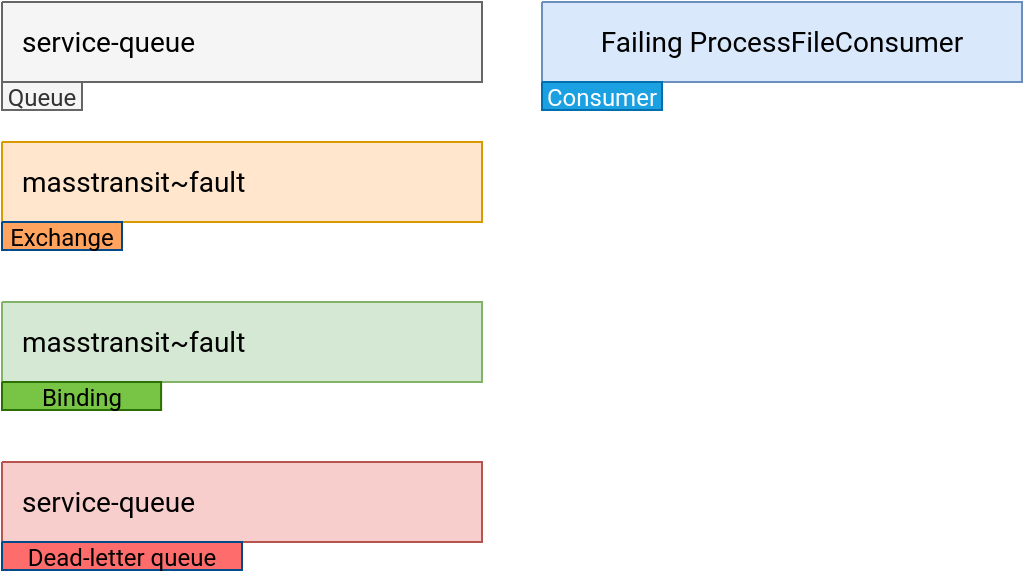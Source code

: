 <mxfile version="24.7.16" pages="10">
  <diagram name="Templates" id="dMnxdbz9fOpiADAzTucB">
    <mxGraphModel dx="1238" dy="534" grid="1" gridSize="10" guides="1" tooltips="1" connect="1" arrows="1" fold="1" page="1" pageScale="1" pageWidth="850" pageHeight="1100" math="0" shadow="0">
      <root>
        <mxCell id="p89RoU2MfjTzwCPW8xXe-0" />
        <mxCell id="p89RoU2MfjTzwCPW8xXe-1" parent="p89RoU2MfjTzwCPW8xXe-0" />
        <mxCell id="p89RoU2MfjTzwCPW8xXe-10" value="" style="group;fontFamily=Roboto;fontSource=https%3A%2F%2Ffonts.googleapis.com%2Fcss%3Ffamily%3DRoboto;" vertex="1" connectable="0" parent="p89RoU2MfjTzwCPW8xXe-1">
          <mxGeometry x="10" y="80" width="240" height="54" as="geometry" />
        </mxCell>
        <mxCell id="p89RoU2MfjTzwCPW8xXe-11" value="&lt;div style=&quot;font-size: 14px;&quot;&gt;&lt;p style=&quot;text-align: left; margin: 0px; text-indent: 0px; vertical-align: middle; direction: ltr; padding-left: 10px; font-size: 14px;&quot;&gt;&lt;font style=&quot;font-size: 14px;&quot;&gt;masstransit~fault&lt;/font&gt;&lt;br style=&quot;font-size: 14px;&quot;&gt;&lt;/p&gt;&lt;/div&gt;" style="verticalAlign=middle;align=left;overflow=width;vsdxID=77;fillColor=#ffe6cc;shape=stencil(nZBRDoQgDERP03+WHsHFe5iISyOCQdT19kIaIxq//Jtp3zTpAFaTaUYNUkwx+F6v1EYD+AUpyRkdKCYFqACrzgf9C352LfuxyWRWg1/yhT/nRE5IsZWuZtCSK8CPeI0e/hF+jV7AJM4PO7KWCyr390bSiNtEtQM=);strokeColor=#d79b00;spacingTop=-3;spacingBottom=-3;spacingLeft=1;spacingRight=1;points=[[0.5,1,0],[0.5,0,0],[1,0.5,0],[0,0.5,0]];labelBackgroundColor=none;rounded=0;html=1;whiteSpace=wrap;fontFamily=Roboto;fontSize=14;fontSource=https%3A%2F%2Ffonts.googleapis.com%2Fcss%3Ffamily%3DRoboto;" vertex="1" parent="p89RoU2MfjTzwCPW8xXe-10">
          <mxGeometry width="240" height="40" as="geometry" />
        </mxCell>
        <mxCell id="p89RoU2MfjTzwCPW8xXe-12" value="Exchange" style="verticalAlign=middle;align=center;overflow=width;vsdxID=78;fillColor=#ffa35f;gradientColor=none;shape=stencil(nZBRDoQgDERP03+WHsHFe5iISyOCQdT19kIaIxq//Jtp3zTpAFaTaUYNUkwx+F6v1EYD+AUpyRkdKCYFqACrzgf9C352LfuxyWRWg1/yhT/nRE5IsZWuZtCSK8CPeI0e/hF+jV7AJM4PO7KWCyr390bSiNtEtQM=);strokeColor=#004a89;spacingTop=-3;spacingBottom=-3;spacingLeft=1;spacingRight=1;points=[[0.5,1,0],[0.5,0,0],[1,0.5,0],[0,0.5,0]];labelBackgroundColor=none;rounded=0;html=1;whiteSpace=wrap;fontFamily=Roboto;fontSize=12;fontSource=https%3A%2F%2Ffonts.googleapis.com%2Fcss%3Ffamily%3DRoboto;" vertex="1" parent="p89RoU2MfjTzwCPW8xXe-10">
          <mxGeometry y="40" width="60" height="14" as="geometry" />
        </mxCell>
        <mxCell id="p89RoU2MfjTzwCPW8xXe-13" value="" style="group;fontFamily=Roboto;fontSource=https%3A%2F%2Ffonts.googleapis.com%2Fcss%3Ffamily%3DRoboto;" vertex="1" connectable="0" parent="p89RoU2MfjTzwCPW8xXe-1">
          <mxGeometry x="10" y="160" width="240" height="54" as="geometry" />
        </mxCell>
        <mxCell id="p89RoU2MfjTzwCPW8xXe-14" value="&lt;div style=&quot;font-size: 14px;&quot;&gt;&lt;p style=&quot;text-align: left; margin: 0px; text-indent: 0px; vertical-align: middle; direction: ltr; font-size: 14px; padding-left: 10px;&quot;&gt;&lt;font style=&quot;font-size: 14px; color: rgb(0, 0, 0); direction: ltr; letter-spacing: 0px; line-height: 120%; opacity: 1;&quot;&gt;masstransit~fault&lt;/font&gt;&lt;/p&gt;&lt;/div&gt;" style="verticalAlign=middle;align=left;overflow=width;vsdxID=173;fillColor=#d5e8d4;shape=stencil(nZBRDoQgDERP03+WHsHFe5iISyOCQdT19kIaIxq//Jtp3zTpAFaTaUYNUkwx+F6v1EYD+AUpyRkdKCYFqACrzgf9C352LfuxyWRWg1/yhT/nRE5IsZWuZtCSK8CPeI0e/hF+jV7AJM4PO7KWCyr390bSiNtEtQM=);strokeColor=#82b366;spacingTop=-3;spacingBottom=-3;spacingLeft=1;spacingRight=1;points=[[0.5,1,0],[0.5,0,0],[1,0.5,0],[0,0.5,0]];labelBackgroundColor=none;rounded=0;html=1;whiteSpace=wrap;fontFamily=Roboto;fontSize=14;fontSource=https%3A%2F%2Ffonts.googleapis.com%2Fcss%3Ffamily%3DRoboto;" vertex="1" parent="p89RoU2MfjTzwCPW8xXe-13">
          <mxGeometry width="240" height="40" as="geometry" />
        </mxCell>
        <mxCell id="p89RoU2MfjTzwCPW8xXe-15" value="Binding" style="verticalAlign=middle;align=center;overflow=width;vsdxID=174;fillColor=#78c445;gradientColor=none;shape=stencil(nZBRDoQgDERP03+WHsHFe5iISyOCQdT19kIaIxq//Jtp3zTpAFaTaUYNUkwx+F6v1EYD+AUpyRkdKCYFqACrzgf9C352LfuxyWRWg1/yhT/nRE5IsZWuZtCSK8CPeI0e/hF+jV7AJM4PO7KWCyr390bSiNtEtQM=);strokeColor=#2b6f00;spacingTop=-3;spacingBottom=-3;spacingLeft=1;spacingRight=1;points=[[0.5,1,0],[0.5,0,0],[1,0.5,0],[0,0.5,0]];labelBackgroundColor=none;rounded=0;html=1;whiteSpace=wrap;fontFamily=Roboto;fontSize=12;fontSource=https%3A%2F%2Ffonts.googleapis.com%2Fcss%3Ffamily%3DRoboto;textShadow=0;horizontal=1;" vertex="1" parent="p89RoU2MfjTzwCPW8xXe-13">
          <mxGeometry y="40" width="79.56" height="14" as="geometry" />
        </mxCell>
        <mxCell id="p89RoU2MfjTzwCPW8xXe-16" value="" style="group;fontFamily=Roboto;fontSource=https%3A%2F%2Ffonts.googleapis.com%2Fcss%3Ffamily%3DRoboto;" vertex="1" connectable="0" parent="p89RoU2MfjTzwCPW8xXe-1">
          <mxGeometry x="10" y="240" width="240" height="54" as="geometry" />
        </mxCell>
        <mxCell id="p89RoU2MfjTzwCPW8xXe-17" value="&lt;div style=&quot;font-size: 14px;&quot;&gt;&lt;p style=&quot;text-align: left; margin: 0px; text-indent: 0px; vertical-align: middle; direction: ltr; padding-left: 10px; font-size: 14px;&quot;&gt;&lt;span style=&quot;letter-spacing: 0px; background-color: initial;&quot;&gt;service-queue&lt;/span&gt;&lt;br&gt;&lt;/p&gt;&lt;/div&gt;" style="verticalAlign=middle;align=left;overflow=width;vsdxID=80;fillColor=#f8cecc;shape=stencil(nZBRDoQgDERP03+WHsHFe5iISyOCQdT19kIaIxq//Jtp3zTpAFaTaUYNUkwx+F6v1EYD+AUpyRkdKCYFqACrzgf9C352LfuxyWRWg1/yhT/nRE5IsZWuZtCSK8CPeI0e/hF+jV7AJM4PO7KWCyr390bSiNtEtQM=);strokeColor=#b85450;spacingTop=-3;spacingBottom=-3;spacingLeft=1;spacingRight=1;points=[[0.5,1,0],[0.5,0,0],[1,0.5,0],[0,0.5,0]];labelBackgroundColor=none;rounded=0;html=1;whiteSpace=wrap;fontFamily=Roboto;fontSource=https%3A%2F%2Ffonts.googleapis.com%2Fcss%3Ffamily%3DRoboto;fontSize=14;" vertex="1" parent="p89RoU2MfjTzwCPW8xXe-16">
          <mxGeometry width="240" height="40" as="geometry" />
        </mxCell>
        <mxCell id="p89RoU2MfjTzwCPW8xXe-18" value="Dead-letter queue" style="verticalAlign=middle;align=center;overflow=width;vsdxID=81;fillColor=#fe6c6c;gradientColor=none;shape=stencil(nZBRDoQgDERP03+WHsHFe5iISyOCQdT19kIaIxq//Jtp3zTpAFaTaUYNUkwx+F6v1EYD+AUpyRkdKCYFqACrzgf9C352LfuxyWRWg1/yhT/nRE5IsZWuZtCSK8CPeI0e/hF+jV7AJM4PO7KWCyr390bSiNtEtQM=);strokeColor=#004a89;spacingTop=-3;spacingBottom=-3;spacingLeft=1;spacingRight=1;points=[[0.5,1,0],[0.5,0,0],[1,0.5,0],[0,0.5,0]];labelBackgroundColor=none;rounded=0;html=1;whiteSpace=wrap;fontFamily=Roboto;fontSize=12;fontSource=https%3A%2F%2Ffonts.googleapis.com%2Fcss%3Ffamily%3DRoboto;" vertex="1" parent="p89RoU2MfjTzwCPW8xXe-16">
          <mxGeometry y="40" width="120" height="14" as="geometry" />
        </mxCell>
        <mxCell id="p89RoU2MfjTzwCPW8xXe-19" value="" style="group;fontFamily=Roboto;fontSource=https%3A%2F%2Ffonts.googleapis.com%2Fcss%3Ffamily%3DRoboto;" vertex="1" connectable="0" parent="p89RoU2MfjTzwCPW8xXe-1">
          <mxGeometry x="10" y="10" width="240" height="54" as="geometry" />
        </mxCell>
        <mxCell id="p89RoU2MfjTzwCPW8xXe-20" value="&lt;div style=&quot;font-size: 14px;&quot;&gt;&lt;p style=&quot;text-align: left; margin: 0px; text-indent: 0px; vertical-align: middle; direction: ltr; padding-left: 10px; font-size: 14px;&quot;&gt;&lt;font style=&quot;font-size: 14px; color: rgb(0, 0, 0); direction: ltr; letter-spacing: 0px; line-height: 120%; opacity: 1;&quot;&gt;service-queue&lt;/font&gt;&lt;/p&gt;&lt;/div&gt;" style="verticalAlign=middle;align=left;overflow=width;vsdxID=80;fillColor=#f5f5f5;shape=stencil(nZBRDoQgDERP03+WHsHFe5iISyOCQdT19kIaIxq//Jtp3zTpAFaTaUYNUkwx+F6v1EYD+AUpyRkdKCYFqACrzgf9C352LfuxyWRWg1/yhT/nRE5IsZWuZtCSK8CPeI0e/hF+jV7AJM4PO7KWCyr390bSiNtEtQM=);strokeColor=#666666;spacingTop=-3;spacingBottom=-3;spacingLeft=1;spacingRight=1;points=[[0.5,1,0],[0.5,0,0],[1,0.5,0],[0,0.5,0]];labelBackgroundColor=none;rounded=0;html=1;whiteSpace=wrap;fontFamily=Roboto;fontSize=14;fontSource=https%3A%2F%2Ffonts.googleapis.com%2Fcss%3Ffamily%3DRoboto;fontColor=#333333;" vertex="1" parent="p89RoU2MfjTzwCPW8xXe-19">
          <mxGeometry width="240" height="40" as="geometry" />
        </mxCell>
        <mxCell id="p89RoU2MfjTzwCPW8xXe-21" value="Queue" style="verticalAlign=middle;align=center;overflow=width;vsdxID=81;fillColor=#f5f5f5;shape=stencil(nZBRDoQgDERP03+WHsHFe5iISyOCQdT19kIaIxq//Jtp3zTpAFaTaUYNUkwx+F6v1EYD+AUpyRkdKCYFqACrzgf9C352LfuxyWRWg1/yhT/nRE5IsZWuZtCSK8CPeI0e/hF+jV7AJM4PO7KWCyr390bSiNtEtQM=);strokeColor=#666666;spacingTop=-3;spacingBottom=-3;spacingLeft=1;spacingRight=1;points=[[0.5,1,0],[0.5,0,0],[1,0.5,0],[0,0.5,0]];labelBackgroundColor=none;rounded=0;html=1;whiteSpace=wrap;fontFamily=Roboto;fontSize=12;fontSource=https%3A%2F%2Ffonts.googleapis.com%2Fcss%3Ffamily%3DRoboto;fontColor=#333333;" vertex="1" parent="p89RoU2MfjTzwCPW8xXe-19">
          <mxGeometry y="40" width="40" height="14" as="geometry" />
        </mxCell>
        <mxCell id="gX1Dp1_wfvnX_Brm5DDq-0" value="" style="group" vertex="1" connectable="0" parent="p89RoU2MfjTzwCPW8xXe-1">
          <mxGeometry x="280" y="10" width="240" height="54" as="geometry" />
        </mxCell>
        <UserObject label="&lt;div style=&quot;font-size: 14px;&quot;&gt;&lt;p style=&quot;text-align: center; margin: 0px; text-indent: 0px; vertical-align: middle; direction: ltr; font-size: 14px;&quot;&gt;&lt;font style=&quot;font-size: 14px; direction: ltr; letter-spacing: 0px; line-height: 120%; opacity: 1;&quot;&gt;&lt;span style=&quot;font-size: 14px; background-color: initial;&quot;&gt;Failing ProcessFileConsumer&lt;/span&gt;&lt;/font&gt;&lt;/p&gt;&lt;/div&gt;" tags="Layer_1" id="gX1Dp1_wfvnX_Brm5DDq-1">
          <mxCell style="verticalAlign=middle;align=center;overflow=width;vsdxID=70;fillColor=#dae8fc;shape=stencil(nZBRDoQgDERP03+WHsHFe5iISyOCQdT19kIaIxq//Jtp3zTpAFaTaUYNUkwx+F6v1EYD+AUpyRkdKCYFqACrzgf9C352LfuxyWRWg1/yhT/nRE5IsZWuZtCSK8CPeI0e/hF+jV7AJM4PO7KWCyr390bSiNtEtQM=);strokeColor=#6c8ebf;spacingTop=-3;spacingBottom=-3;spacingLeft=1;spacingRight=1;points=[[0.5,1,0],[0.5,0,0],[1,0.5,0],[0,0.5,0]];labelBackgroundColor=none;rounded=0;html=1;whiteSpace=wrap;fontFamily=Roboto;fontSize=14;fontSource=https%3A%2F%2Ffonts.googleapis.com%2Fcss%3Ffamily%3DRoboto;fontColor=default;" vertex="1" parent="gX1Dp1_wfvnX_Brm5DDq-0">
            <mxGeometry width="240" height="40" as="geometry" />
          </mxCell>
        </UserObject>
        <mxCell id="gX1Dp1_wfvnX_Brm5DDq-2" value="Consumer" style="verticalAlign=middle;align=center;overflow=width;vsdxID=78;fillColor=#1ba1e2;shape=stencil(nZBRDoQgDERP03+WHsHFe5iISyOCQdT19kIaIxq//Jtp3zTpAFaTaUYNUkwx+F6v1EYD+AUpyRkdKCYFqACrzgf9C352LfuxyWRWg1/yhT/nRE5IsZWuZtCSK8CPeI0e/hF+jV7AJM4PO7KWCyr390bSiNtEtQM=);strokeColor=#006EAF;spacingTop=-3;spacingBottom=-3;spacingLeft=1;spacingRight=1;points=[[0.5,1,0],[0.5,0,0],[1,0.5,0],[0,0.5,0]];labelBackgroundColor=none;rounded=0;html=1;whiteSpace=wrap;fontFamily=Roboto;fontSize=12;fontSource=https%3A%2F%2Ffonts.googleapis.com%2Fcss%3Ffamily%3DRoboto;fontColor=#ffffff;" vertex="1" parent="gX1Dp1_wfvnX_Brm5DDq-0">
          <mxGeometry y="40" width="60" height="14" as="geometry" />
        </mxCell>
      </root>
    </mxGraphModel>
  </diagram>
  <diagram name="Publish RMQ" id="Publish_RMQ">
    <mxGraphModel dx="1451" dy="641" grid="1" gridSize="10" guides="1" tooltips="1" connect="1" arrows="1" fold="1" page="1" pageScale="1" pageWidth="850" pageHeight="1100" math="0" shadow="0">
      <root>
        <mxCell id="0" />
        <mxCell id="1" parent="0" />
        <UserObject label="" tags="Layer_1" id="34">
          <mxCell style="vsdxID=13;edgeStyle=none;startArrow=none;endArrow=block;startSize=5;endSize=5;strokeColor=#808080;spacingTop=-3;spacingBottom=-3;spacingLeft=-3;spacingRight=-3;verticalAlign=middle;html=1;labelBackgroundColor=none;rounded=0;fontFamily=Roboto;fontSource=https%3A%2F%2Ffonts.googleapis.com%2Fcss%3Ffamily%3DRoboto;strokeWidth=2;shadow=0;flowAnimation=0;" parent="1" source="GGQ2yrWbkToR6syxOfKO-46" target="mnU4fsqwVE2d3emiTEs2-75" edge="1">
            <mxGeometry relative="1" as="geometry">
              <mxPoint as="offset" />
              <Array as="points" />
            </mxGeometry>
          </mxCell>
        </UserObject>
        <UserObject label="" tags="Layer_1" id="37">
          <mxCell style="vsdxID=31;edgeStyle=none;startArrow=none;endArrow=block;startSize=5;endSize=5;strokeColor=#808080;spacingTop=-3;spacingBottom=-3;spacingLeft=-3;spacingRight=-3;verticalAlign=middle;html=1;labelBackgroundColor=none;rounded=0;fontFamily=Roboto;fontSource=https%3A%2F%2Ffonts.googleapis.com%2Fcss%3Ffamily%3DRoboto;strokeWidth=2;" parent="1" source="mnU4fsqwVE2d3emiTEs2-50" target="GGQ2yrWbkToR6syxOfKO-44" edge="1">
            <mxGeometry relative="1" as="geometry">
              <mxPoint as="offset" />
              <Array as="points" />
            </mxGeometry>
          </mxCell>
        </UserObject>
        <UserObject label="" tags="Layer_1" id="40">
          <mxCell style="vsdxID=27;edgeStyle=none;startArrow=none;endArrow=block;startSize=5;endSize=5;strokeColor=#808080;spacingTop=-3;spacingBottom=-3;spacingLeft=-3;spacingRight=-3;verticalAlign=middle;html=1;labelBackgroundColor=none;rounded=0;fontFamily=Roboto;fontSource=https%3A%2F%2Ffonts.googleapis.com%2Fcss%3Ffamily%3DRoboto;strokeWidth=2;" parent="1" source="mnU4fsqwVE2d3emiTEs2-53" target="mnU4fsqwVE2d3emiTEs2-50" edge="1">
            <mxGeometry relative="1" as="geometry">
              <mxPoint as="offset" />
              <Array as="points" />
            </mxGeometry>
          </mxCell>
        </UserObject>
        <UserObject label="" tags="Layer_1" id="mnU4fsqwVE2d3emiTEs2-62">
          <mxCell style="vsdxID=39;startArrow=none;endArrow=block;strokeColor=#808080;spacingTop=-3;spacingBottom=-3;spacingLeft=-3;spacingRight=-3;verticalAlign=middle;html=1;labelBackgroundColor=none;rounded=0;fontFamily=Roboto;edgeStyle=elbowEdgeStyle;fontSource=https%3A%2F%2Ffonts.googleapis.com%2Fcss%3Ffamily%3DRoboto;strokeWidth=2;" parent="1" source="mnU4fsqwVE2d3emiTEs2-78" target="mnU4fsqwVE2d3emiTEs2-69" edge="1">
            <mxGeometry relative="1" as="geometry">
              <mxPoint x="15" y="-16" as="offset" />
              <Array as="points">
                <mxPoint x="120" y="220" />
              </Array>
            </mxGeometry>
          </mxCell>
        </UserObject>
        <UserObject label="" tags="Layer_1" id="mnU4fsqwVE2d3emiTEs2-63">
          <mxCell style="vsdxID=31;edgeStyle=none;startArrow=none;endArrow=block;startSize=5;endSize=5;strokeColor=#808080;spacingTop=-3;spacingBottom=-3;spacingLeft=-3;spacingRight=-3;verticalAlign=middle;html=1;labelBackgroundColor=none;rounded=0;fontFamily=Roboto;fontSource=https%3A%2F%2Ffonts.googleapis.com%2Fcss%3Ffamily%3DRoboto;strokeWidth=2;" parent="1" source="mnU4fsqwVE2d3emiTEs2-66" target="GGQ2yrWbkToR6syxOfKO-41" edge="1">
            <mxGeometry relative="1" as="geometry">
              <mxPoint as="offset" />
              <Array as="points" />
            </mxGeometry>
          </mxCell>
        </UserObject>
        <UserObject label="" tags="Layer_1" id="mnU4fsqwVE2d3emiTEs2-64">
          <mxCell style="vsdxID=27;edgeStyle=none;startArrow=none;endArrow=block;startSize=5;endSize=5;strokeColor=#808080;spacingTop=-3;spacingBottom=-3;spacingLeft=-3;spacingRight=-3;verticalAlign=middle;html=1;labelBackgroundColor=none;rounded=0;fontFamily=Roboto;fontSource=https%3A%2F%2Ffonts.googleapis.com%2Fcss%3Ffamily%3DRoboto;strokeWidth=2;" parent="1" source="mnU4fsqwVE2d3emiTEs2-69" target="mnU4fsqwVE2d3emiTEs2-66" edge="1">
            <mxGeometry relative="1" as="geometry">
              <mxPoint as="offset" />
              <Array as="points" />
            </mxGeometry>
          </mxCell>
        </UserObject>
        <UserObject label="" tags="Layer_1" id="35">
          <mxCell style="vsdxID=39;edgeStyle=elbowEdgeStyle;startArrow=none;endArrow=block;startSize=5;endSize=5;strokeColor=#808080;spacingTop=-3;spacingBottom=-3;spacingLeft=-3;spacingRight=-3;verticalAlign=middle;html=1;labelBackgroundColor=none;rounded=0;fontFamily=Roboto;fontSource=https%3A%2F%2Ffonts.googleapis.com%2Fcss%3Ffamily%3DRoboto;strokeWidth=2;" parent="1" source="mnU4fsqwVE2d3emiTEs2-81" target="mnU4fsqwVE2d3emiTEs2-53" edge="1">
            <mxGeometry relative="1" as="geometry">
              <mxPoint x="15" y="-16" as="offset" />
              <Array as="points">
                <mxPoint x="120" y="380" />
              </Array>
              <mxPoint x="40" y="600" as="sourcePoint" />
              <mxPoint x="80" y="660" as="targetPoint" />
            </mxGeometry>
          </mxCell>
        </UserObject>
        <mxCell id="mnU4fsqwVE2d3emiTEs2-83" style="edgeStyle=elbowEdgeStyle;rounded=0;orthogonalLoop=1;jettySize=auto;html=1;fontFamily=Roboto;fontSource=https%3A%2F%2Ffonts.googleapis.com%2Fcss%3Ffamily%3DRoboto;strokeWidth=2;strokeColor=#808080;" parent="1" source="mnU4fsqwVE2d3emiTEs2-75" target="mnU4fsqwVE2d3emiTEs2-78" edge="1">
          <mxGeometry relative="1" as="geometry">
            <Array as="points">
              <mxPoint x="40" y="150" />
            </Array>
          </mxGeometry>
        </mxCell>
        <mxCell id="mnU4fsqwVE2d3emiTEs2-84" style="edgeStyle=elbowEdgeStyle;rounded=0;orthogonalLoop=1;jettySize=auto;html=1;fontFamily=Roboto;fontSource=https%3A%2F%2Ffonts.googleapis.com%2Fcss%3Ffamily%3DRoboto;strokeWidth=2;strokeColor=#808080;" parent="1" source="mnU4fsqwVE2d3emiTEs2-75" target="mnU4fsqwVE2d3emiTEs2-81" edge="1">
          <mxGeometry relative="1" as="geometry">
            <Array as="points">
              <mxPoint x="40" y="180" />
            </Array>
          </mxGeometry>
        </mxCell>
        <mxCell id="mnU4fsqwVE2d3emiTEs2-75" value="&lt;div style=&quot;font-size: 14px;&quot;&gt;&lt;p style=&quot;text-align: left; margin: 0px; text-indent: 0px; vertical-align: middle; direction: ltr; padding-left: 10px; font-size: 14px;&quot;&gt;&lt;font style=&quot;font-size: 14px;&quot;&gt;Acme.FileReceivedEvent&lt;/font&gt;&lt;br style=&quot;font-size: 14px;&quot;&gt;&lt;/p&gt;&lt;/div&gt;" style="verticalAlign=middle;align=left;overflow=width;vsdxID=77;fillColor=#ffe6cc;shape=stencil(nZBRDoQgDERP03+WHsHFe5iISyOCQdT19kIaIxq//Jtp3zTpAFaTaUYNUkwx+F6v1EYD+AUpyRkdKCYFqACrzgf9C352LfuxyWRWg1/yhT/nRE5IsZWuZtCSK8CPeI0e/hF+jV7AJM4PO7KWCyr390bSiNtEtQM=);strokeColor=#d79b00;spacingTop=-3;spacingBottom=-3;spacingLeft=1;spacingRight=1;points=[[0.5,1,0],[0.5,0,0],[1,0.5,0],[0,0.5,0]];labelBackgroundColor=none;rounded=0;html=1;whiteSpace=wrap;fontFamily=Roboto;fontSize=14;fontSource=https%3A%2F%2Ffonts.googleapis.com%2Fcss%3Ffamily%3DRoboto;" parent="1" vertex="1">
          <mxGeometry y="80" width="180" height="40" as="geometry" />
        </mxCell>
        <mxCell id="mnU4fsqwVE2d3emiTEs2-76" value="Exchange" style="verticalAlign=middle;align=center;overflow=width;vsdxID=78;fillColor=#ffa35f;gradientColor=none;shape=stencil(nZBRDoQgDERP03+WHsHFe5iISyOCQdT19kIaIxq//Jtp3zTpAFaTaUYNUkwx+F6v1EYD+AUpyRkdKCYFqACrzgf9C352LfuxyWRWg1/yhT/nRE5IsZWuZtCSK8CPeI0e/hF+jV7AJM4PO7KWCyr390bSiNtEtQM=);strokeColor=#004a89;spacingTop=-3;spacingBottom=-3;spacingLeft=1;spacingRight=1;points=[[0.5,1,0],[0.5,0,0],[1,0.5,0],[0,0.5,0]];labelBackgroundColor=none;rounded=0;html=1;whiteSpace=wrap;fontFamily=Roboto;fontSize=12;fontSource=https%3A%2F%2Ffonts.googleapis.com%2Fcss%3Ffamily%3DRoboto;" parent="1" vertex="1">
          <mxGeometry y="120" width="60" height="14" as="geometry" />
        </mxCell>
        <mxCell id="mnU4fsqwVE2d3emiTEs2-78" value="&lt;div style=&quot;font-size: 14px;&quot;&gt;&lt;p style=&quot;text-align: left; margin: 0px; text-indent: 0px; vertical-align: middle; direction: ltr; padding-left: 10px; font-size: 14px;&quot;&gt;&lt;font style=&quot;font-size: 14px;&quot;&gt;Acme.FileReceived&lt;/font&gt;&lt;br style=&quot;font-size: 14px;&quot;&gt;&lt;/p&gt;&lt;/div&gt;" style="verticalAlign=middle;align=left;overflow=width;vsdxID=77;fillColor=#ffe6cc;shape=stencil(nZBRDoQgDERP03+WHsHFe5iISyOCQdT19kIaIxq//Jtp3zTpAFaTaUYNUkwx+F6v1EYD+AUpyRkdKCYFqACrzgf9C352LfuxyWRWg1/yhT/nRE5IsZWuZtCSK8CPeI0e/hF+jV7AJM4PO7KWCyr390bSiNtEtQM=);strokeColor=#d79b00;spacingTop=-3;spacingBottom=-3;spacingLeft=1;spacingRight=1;points=[[0.5,1,0],[0.5,0,0],[1,0.5,0],[0,0.5,0]];labelBackgroundColor=none;rounded=0;html=1;whiteSpace=wrap;fontFamily=Roboto;fontSize=14;fontSource=https%3A%2F%2Ffonts.googleapis.com%2Fcss%3Ffamily%3DRoboto;" parent="1" vertex="1">
          <mxGeometry x="80" y="160" width="160" height="40" as="geometry" />
        </mxCell>
        <mxCell id="mnU4fsqwVE2d3emiTEs2-79" value="Exchange" style="verticalAlign=middle;align=center;overflow=width;vsdxID=78;fillColor=#ffa35f;gradientColor=none;shape=stencil(nZBRDoQgDERP03+WHsHFe5iISyOCQdT19kIaIxq//Jtp3zTpAFaTaUYNUkwx+F6v1EYD+AUpyRkdKCYFqACrzgf9C352LfuxyWRWg1/yhT/nRE5IsZWuZtCSK8CPeI0e/hF+jV7AJM4PO7KWCyr390bSiNtEtQM=);strokeColor=#004a89;spacingTop=-3;spacingBottom=-3;spacingLeft=1;spacingRight=1;points=[[0.5,1,0],[0.5,0,0],[1,0.5,0],[0,0.5,0]];labelBackgroundColor=none;rounded=0;html=1;whiteSpace=wrap;fontFamily=Roboto;fontSize=12;fontSource=https%3A%2F%2Ffonts.googleapis.com%2Fcss%3Ffamily%3DRoboto;" parent="1" vertex="1">
          <mxGeometry x="80" y="200" width="60" height="14" as="geometry" />
        </mxCell>
        <mxCell id="mnU4fsqwVE2d3emiTEs2-81" value="&lt;div style=&quot;font-size: 14px;&quot;&gt;&lt;p style=&quot;text-align: left; margin: 0px; text-indent: 0px; vertical-align: middle; direction: ltr; padding-left: 10px; font-size: 14px;&quot;&gt;&lt;font style=&quot;font-size: 14px;&quot;&gt;&lt;span style=&quot;background-color: initial;&quot;&gt;Acme.&lt;/span&gt;CustomerDataReceived&lt;/font&gt;&lt;br style=&quot;font-size: 14px;&quot;&gt;&lt;/p&gt;&lt;/div&gt;" style="verticalAlign=middle;align=left;overflow=width;vsdxID=77;fillColor=#ffe6cc;shape=stencil(nZBRDoQgDERP03+WHsHFe5iISyOCQdT19kIaIxq//Jtp3zTpAFaTaUYNUkwx+F6v1EYD+AUpyRkdKCYFqACrzgf9C352LfuxyWRWg1/yhT/nRE5IsZWuZtCSK8CPeI0e/hF+jV7AJM4PO7KWCyr390bSiNtEtQM=);strokeColor=#d79b00;spacingTop=-3;spacingBottom=-3;spacingLeft=1;spacingRight=1;points=[[0.5,1,0],[0.5,0,0],[1,0.5,0],[0,0.5,0]];labelBackgroundColor=none;rounded=0;html=1;whiteSpace=wrap;fontFamily=Roboto;fontSize=14;fontSource=https%3A%2F%2Ffonts.googleapis.com%2Fcss%3Ffamily%3DRoboto;" parent="1" vertex="1">
          <mxGeometry x="80" y="320" width="200" height="40" as="geometry" />
        </mxCell>
        <mxCell id="mnU4fsqwVE2d3emiTEs2-82" value="Exchange" style="verticalAlign=middle;align=center;overflow=width;vsdxID=78;fillColor=#ffa35f;gradientColor=none;shape=stencil(nZBRDoQgDERP03+WHsHFe5iISyOCQdT19kIaIxq//Jtp3zTpAFaTaUYNUkwx+F6v1EYD+AUpyRkdKCYFqACrzgf9C352LfuxyWRWg1/yhT/nRE5IsZWuZtCSK8CPeI0e/hF+jV7AJM4PO7KWCyr390bSiNtEtQM=);strokeColor=#004a89;spacingTop=-3;spacingBottom=-3;spacingLeft=1;spacingRight=1;points=[[0.5,1,0],[0.5,0,0],[1,0.5,0],[0,0.5,0]];labelBackgroundColor=none;rounded=0;html=1;whiteSpace=wrap;fontFamily=Roboto;fontSize=12;fontSource=https%3A%2F%2Ffonts.googleapis.com%2Fcss%3Ffamily%3DRoboto;" parent="1" vertex="1">
          <mxGeometry x="80" y="360" width="60" height="14" as="geometry" />
        </mxCell>
        <mxCell id="mnU4fsqwVE2d3emiTEs2-50" value="&lt;div style=&quot;font-size: 14px;&quot;&gt;&lt;p style=&quot;text-align: left; margin: 0px; text-indent: 0px; vertical-align: middle; direction: ltr; padding-left: 10px; font-size: 14px;&quot;&gt;&lt;font style=&quot;font-size: 14px; color: rgb(0, 0, 0); direction: ltr; letter-spacing: 0px; line-height: 120%; opacity: 1;&quot;&gt;CustomerAudit&lt;/font&gt;&lt;/p&gt;&lt;/div&gt;" style="verticalAlign=middle;align=left;overflow=width;vsdxID=80;fillColor=#f5f5f5;shape=stencil(nZBRDoQgDERP03+WHsHFe5iISyOCQdT19kIaIxq//Jtp3zTpAFaTaUYNUkwx+F6v1EYD+AUpyRkdKCYFqACrzgf9C352LfuxyWRWg1/yhT/nRE5IsZWuZtCSK8CPeI0e/hF+jV7AJM4PO7KWCyr390bSiNtEtQM=);strokeColor=#666666;spacingTop=-3;spacingBottom=-3;spacingLeft=1;spacingRight=1;points=[[0.5,1,0],[0.5,0,0],[1,0.5,0],[0,0.5,0]];labelBackgroundColor=none;rounded=0;html=1;whiteSpace=wrap;fontFamily=Roboto;fontSize=14;fontSource=https%3A%2F%2Ffonts.googleapis.com%2Fcss%3Ffamily%3DRoboto;fontColor=#333333;container=0;" parent="1" vertex="1">
          <mxGeometry x="320" y="400" width="120" height="40" as="geometry" />
        </mxCell>
        <mxCell id="mnU4fsqwVE2d3emiTEs2-51" value="Queue" style="verticalAlign=middle;align=center;overflow=width;vsdxID=81;fillColor=#f5f5f5;shape=stencil(nZBRDoQgDERP03+WHsHFe5iISyOCQdT19kIaIxq//Jtp3zTpAFaTaUYNUkwx+F6v1EYD+AUpyRkdKCYFqACrzgf9C352LfuxyWRWg1/yhT/nRE5IsZWuZtCSK8CPeI0e/hF+jV7AJM4PO7KWCyr390bSiNtEtQM=);strokeColor=#666666;spacingTop=-3;spacingBottom=-3;spacingLeft=1;spacingRight=1;points=[[0.5,1,0],[0.5,0,0],[1,0.5,0],[0,0.5,0]];labelBackgroundColor=none;rounded=0;html=1;whiteSpace=wrap;fontFamily=Roboto;fontSize=12;fontSource=https%3A%2F%2Ffonts.googleapis.com%2Fcss%3Ffamily%3DRoboto;fontColor=#333333;container=0;" parent="1" vertex="1">
          <mxGeometry x="320" y="440" width="40" height="14" as="geometry" />
        </mxCell>
        <mxCell id="mnU4fsqwVE2d3emiTEs2-66" value="&lt;div style=&quot;font-size: 14px;&quot;&gt;&lt;p style=&quot;text-align: left; margin: 0px; text-indent: 0px; vertical-align: middle; direction: ltr; padding-left: 10px; font-size: 14px;&quot;&gt;&lt;font style=&quot;font-size: 14px; color: rgb(0, 0, 0); direction: ltr; letter-spacing: 0px; line-height: 120%; opacity: 1;&quot;&gt;FileReceived&lt;/font&gt;&lt;/p&gt;&lt;/div&gt;" style="verticalAlign=middle;align=left;overflow=width;vsdxID=80;fillColor=#f5f5f5;shape=stencil(nZBRDoQgDERP03+WHsHFe5iISyOCQdT19kIaIxq//Jtp3zTpAFaTaUYNUkwx+F6v1EYD+AUpyRkdKCYFqACrzgf9C352LfuxyWRWg1/yhT/nRE5IsZWuZtCSK8CPeI0e/hF+jV7AJM4PO7KWCyr390bSiNtEtQM=);strokeColor=#666666;spacingTop=-3;spacingBottom=-3;spacingLeft=1;spacingRight=1;points=[[0.5,1,0],[0.5,0,0],[1,0.5,0],[0,0.5,0]];labelBackgroundColor=none;rounded=0;html=1;whiteSpace=wrap;fontFamily=Roboto;fontSize=14;fontSource=https%3A%2F%2Ffonts.googleapis.com%2Fcss%3Ffamily%3DRoboto;fontColor=#333333;container=0;" parent="1" vertex="1">
          <mxGeometry x="320" y="240" width="120" height="40" as="geometry" />
        </mxCell>
        <mxCell id="mnU4fsqwVE2d3emiTEs2-67" value="Queue" style="verticalAlign=middle;align=center;overflow=width;vsdxID=81;fillColor=#f5f5f5;shape=stencil(nZBRDoQgDERP03+WHsHFe5iISyOCQdT19kIaIxq//Jtp3zTpAFaTaUYNUkwx+F6v1EYD+AUpyRkdKCYFqACrzgf9C352LfuxyWRWg1/yhT/nRE5IsZWuZtCSK8CPeI0e/hF+jV7AJM4PO7KWCyr390bSiNtEtQM=);strokeColor=#666666;spacingTop=-3;spacingBottom=-3;spacingLeft=1;spacingRight=1;points=[[0.5,1,0],[0.5,0,0],[1,0.5,0],[0,0.5,0]];labelBackgroundColor=none;rounded=0;html=1;whiteSpace=wrap;fontFamily=Roboto;fontSize=12;fontSource=https%3A%2F%2Ffonts.googleapis.com%2Fcss%3Ffamily%3DRoboto;fontColor=#333333;container=0;" parent="1" vertex="1">
          <mxGeometry x="320" y="280" width="40" height="14" as="geometry" />
        </mxCell>
        <mxCell id="mnU4fsqwVE2d3emiTEs2-69" value="&lt;div style=&quot;font-size: 14px;&quot;&gt;&lt;p style=&quot;text-align: left; margin: 0px; text-indent: 0px; vertical-align: middle; direction: ltr; padding-left: 10px; font-size: 14px;&quot;&gt;FileReceived&lt;br style=&quot;font-size: 14px;&quot;&gt;&lt;/p&gt;&lt;/div&gt;" style="verticalAlign=middle;align=left;overflow=width;vsdxID=77;fillColor=#ffe6cc;shape=stencil(nZBRDoQgDERP03+WHsHFe5iISyOCQdT19kIaIxq//Jtp3zTpAFaTaUYNUkwx+F6v1EYD+AUpyRkdKCYFqACrzgf9C352LfuxyWRWg1/yhT/nRE5IsZWuZtCSK8CPeI0e/hF+jV7AJM4PO7KWCyr390bSiNtEtQM=);strokeColor=#d79b00;spacingTop=-3;spacingBottom=-3;spacingLeft=1;spacingRight=1;points=[[0.5,1,0],[0.5,0,0],[1,0.5,0],[0,0.5,0]];labelBackgroundColor=none;rounded=0;html=1;whiteSpace=wrap;fontFamily=Roboto;fontSize=14;fontSource=https%3A%2F%2Ffonts.googleapis.com%2Fcss%3Ffamily%3DRoboto;container=0;" parent="1" vertex="1">
          <mxGeometry x="160" y="240" width="120" height="40" as="geometry" />
        </mxCell>
        <mxCell id="mnU4fsqwVE2d3emiTEs2-70" value="Exchange" style="verticalAlign=middle;align=center;overflow=width;vsdxID=78;fillColor=#ffa35f;gradientColor=none;shape=stencil(nZBRDoQgDERP03+WHsHFe5iISyOCQdT19kIaIxq//Jtp3zTpAFaTaUYNUkwx+F6v1EYD+AUpyRkdKCYFqACrzgf9C352LfuxyWRWg1/yhT/nRE5IsZWuZtCSK8CPeI0e/hF+jV7AJM4PO7KWCyr390bSiNtEtQM=);strokeColor=#004a89;spacingTop=-3;spacingBottom=-3;spacingLeft=1;spacingRight=1;points=[[0.5,1,0],[0.5,0,0],[1,0.5,0],[0,0.5,0]];labelBackgroundColor=none;rounded=0;html=1;whiteSpace=wrap;fontFamily=Roboto;fontSize=12;fontSource=https%3A%2F%2Ffonts.googleapis.com%2Fcss%3Ffamily%3DRoboto;container=0;" parent="1" vertex="1">
          <mxGeometry x="160" y="280" width="60" height="14" as="geometry" />
        </mxCell>
        <mxCell id="mnU4fsqwVE2d3emiTEs2-53" value="&lt;div style=&quot;font-size: 14px;&quot;&gt;&lt;p style=&quot;text-align: left; margin: 0px; text-indent: 0px; vertical-align: middle; direction: ltr; padding-left: 10px; font-size: 14px;&quot;&gt;CustomerAudit&lt;br style=&quot;font-size: 14px;&quot;&gt;&lt;/p&gt;&lt;/div&gt;" style="verticalAlign=middle;align=left;overflow=width;vsdxID=77;fillColor=#ffe6cc;shape=stencil(nZBRDoQgDERP03+WHsHFe5iISyOCQdT19kIaIxq//Jtp3zTpAFaTaUYNUkwx+F6v1EYD+AUpyRkdKCYFqACrzgf9C352LfuxyWRWg1/yhT/nRE5IsZWuZtCSK8CPeI0e/hF+jV7AJM4PO7KWCyr390bSiNtEtQM=);strokeColor=#d79b00;spacingTop=-3;spacingBottom=-3;spacingLeft=1;spacingRight=1;points=[[0.5,1,0],[0.5,0,0],[1,0.5,0],[0,0.5,0]];labelBackgroundColor=none;rounded=0;html=1;whiteSpace=wrap;fontFamily=Roboto;fontSize=14;fontSource=https%3A%2F%2Ffonts.googleapis.com%2Fcss%3Ffamily%3DRoboto;container=0;" parent="1" vertex="1">
          <mxGeometry x="160" y="400" width="120" height="40" as="geometry" />
        </mxCell>
        <mxCell id="mnU4fsqwVE2d3emiTEs2-54" value="Exchange" style="verticalAlign=middle;align=center;overflow=width;vsdxID=78;fillColor=#ffa35f;gradientColor=none;shape=stencil(nZBRDoQgDERP03+WHsHFe5iISyOCQdT19kIaIxq//Jtp3zTpAFaTaUYNUkwx+F6v1EYD+AUpyRkdKCYFqACrzgf9C352LfuxyWRWg1/yhT/nRE5IsZWuZtCSK8CPeI0e/hF+jV7AJM4PO7KWCyr390bSiNtEtQM=);strokeColor=#004a89;spacingTop=-3;spacingBottom=-3;spacingLeft=1;spacingRight=1;points=[[0.5,1,0],[0.5,0,0],[1,0.5,0],[0,0.5,0]];labelBackgroundColor=none;rounded=0;html=1;whiteSpace=wrap;fontFamily=Roboto;fontSize=12;fontSource=https%3A%2F%2Ffonts.googleapis.com%2Fcss%3Ffamily%3DRoboto;container=0;" parent="1" vertex="1">
          <mxGeometry x="160" y="440" width="60" height="14" as="geometry" />
        </mxCell>
        <UserObject label="&lt;div style=&quot;&quot;&gt;&lt;p style=&quot;text-align: center; margin: 0px; text-indent: 0px; vertical-align: middle; direction: ltr;&quot;&gt;&lt;b&gt;FileReceivedConsumer&lt;/b&gt;&lt;br&gt;&lt;/p&gt;&lt;/div&gt;" tags="Layer_1" id="GGQ2yrWbkToR6syxOfKO-41">
          <mxCell style="verticalAlign=middle;align=center;overflow=width;vsdxID=70;fillColor=#dae8fc;shape=stencil(nZBRDoQgDERP03+WHsHFe5iISyOCQdT19kIaIxq//Jtp3zTpAFaTaUYNUkwx+F6v1EYD+AUpyRkdKCYFqACrzgf9C352LfuxyWRWg1/yhT/nRE5IsZWuZtCSK8CPeI0e/hF+jV7AJM4PO7KWCyr390bSiNtEtQM=);strokeColor=#6c8ebf;spacingTop=-3;spacingBottom=-3;spacingLeft=1;spacingRight=1;points=[[0.5,1,0],[0.5,0,0],[1,0.5,0],[0,0.5,0]];labelBackgroundColor=none;rounded=0;html=1;whiteSpace=wrap;fontFamily=Roboto;fontSize=14;fontSource=https%3A%2F%2Ffonts.googleapis.com%2Fcss%3Ffamily%3DRoboto;fontColor=default;container=0;" parent="1" vertex="1">
            <mxGeometry x="480" y="240" width="180" height="40" as="geometry" />
          </mxCell>
        </UserObject>
        <mxCell id="GGQ2yrWbkToR6syxOfKO-42" value="Consumer" style="verticalAlign=middle;align=center;overflow=width;vsdxID=78;fillColor=#1ba1e2;shape=stencil(nZBRDoQgDERP03+WHsHFe5iISyOCQdT19kIaIxq//Jtp3zTpAFaTaUYNUkwx+F6v1EYD+AUpyRkdKCYFqACrzgf9C352LfuxyWRWg1/yhT/nRE5IsZWuZtCSK8CPeI0e/hF+jV7AJM4PO7KWCyr390bSiNtEtQM=);strokeColor=#006EAF;spacingTop=-3;spacingBottom=-3;spacingLeft=1;spacingRight=1;points=[[0.5,1,0],[0.5,0,0],[1,0.5,0],[0,0.5,0]];labelBackgroundColor=none;rounded=0;html=1;whiteSpace=wrap;fontFamily=Roboto;fontSize=12;fontSource=https%3A%2F%2Ffonts.googleapis.com%2Fcss%3Ffamily%3DRoboto;fontColor=#ffffff;container=0;" parent="1" vertex="1">
          <mxGeometry x="480" y="280" width="60" height="14" as="geometry" />
        </mxCell>
        <UserObject label="&lt;div style=&quot;&quot;&gt;&lt;p style=&quot;text-align: center; margin: 0px; text-indent: 0px; vertical-align: middle; direction: ltr;&quot;&gt;&lt;b&gt;CustomerAuditConsumer&lt;/b&gt;&lt;br&gt;&lt;/p&gt;&lt;/div&gt;" tags="Layer_1" id="GGQ2yrWbkToR6syxOfKO-44">
          <mxCell style="verticalAlign=middle;align=center;overflow=width;vsdxID=70;fillColor=#dae8fc;shape=stencil(nZBRDoQgDERP03+WHsHFe5iISyOCQdT19kIaIxq//Jtp3zTpAFaTaUYNUkwx+F6v1EYD+AUpyRkdKCYFqACrzgf9C352LfuxyWRWg1/yhT/nRE5IsZWuZtCSK8CPeI0e/hF+jV7AJM4PO7KWCyr390bSiNtEtQM=);strokeColor=#6c8ebf;spacingTop=-3;spacingBottom=-3;spacingLeft=1;spacingRight=1;points=[[0.5,1,0],[0.5,0,0],[1,0.5,0],[0,0.5,0]];labelBackgroundColor=none;rounded=0;html=1;whiteSpace=wrap;fontFamily=Roboto;fontSize=14;fontSource=https%3A%2F%2Ffonts.googleapis.com%2Fcss%3Ffamily%3DRoboto;fontColor=default;container=0;" parent="1" vertex="1">
            <mxGeometry x="480" y="400" width="180" height="40" as="geometry" />
          </mxCell>
        </UserObject>
        <mxCell id="GGQ2yrWbkToR6syxOfKO-45" value="Consumer" style="verticalAlign=middle;align=center;overflow=width;vsdxID=78;fillColor=#1ba1e2;shape=stencil(nZBRDoQgDERP03+WHsHFe5iISyOCQdT19kIaIxq//Jtp3zTpAFaTaUYNUkwx+F6v1EYD+AUpyRkdKCYFqACrzgf9C352LfuxyWRWg1/yhT/nRE5IsZWuZtCSK8CPeI0e/hF+jV7AJM4PO7KWCyr390bSiNtEtQM=);strokeColor=#006EAF;spacingTop=-3;spacingBottom=-3;spacingLeft=1;spacingRight=1;points=[[0.5,1,0],[0.5,0,0],[1,0.5,0],[0,0.5,0]];labelBackgroundColor=none;rounded=0;html=1;whiteSpace=wrap;fontFamily=Roboto;fontSize=12;fontSource=https%3A%2F%2Ffonts.googleapis.com%2Fcss%3Ffamily%3DRoboto;fontColor=#ffffff;container=0;" parent="1" vertex="1">
          <mxGeometry x="480" y="440" width="60" height="14" as="geometry" />
        </mxCell>
        <UserObject label="&lt;div style=&quot;&quot;&gt;&lt;p style=&quot;text-align: center; margin: 0px; text-indent: 0px; vertical-align: middle; direction: ltr;&quot;&gt;&lt;b&gt;Publish&lt;/b&gt;&lt;br&gt;&lt;/p&gt;&lt;/div&gt;" tags="Layer_1" id="GGQ2yrWbkToR6syxOfKO-46">
          <mxCell style="verticalAlign=middle;align=center;overflow=width;vsdxID=70;fillColor=#dae8fc;shape=stencil(nZBRDoQgDERP03+WHsHFe5iISyOCQdT19kIaIxq//Jtp3zTpAFaTaUYNUkwx+F6v1EYD+AUpyRkdKCYFqACrzgf9C352LfuxyWRWg1/yhT/nRE5IsZWuZtCSK8CPeI0e/hF+jV7AJM4PO7KWCyr390bSiNtEtQM=);strokeColor=#6c8ebf;spacingTop=-3;spacingBottom=-3;spacingLeft=1;spacingRight=1;points=[[0.5,1,0],[0.5,0,0],[1,0.5,0],[0,0.5,0]];labelBackgroundColor=none;rounded=0;html=1;whiteSpace=wrap;fontFamily=Roboto;fontSize=14;fontSource=https%3A%2F%2Ffonts.googleapis.com%2Fcss%3Ffamily%3DRoboto;fontColor=default;container=0;" parent="1" vertex="1">
            <mxGeometry width="180" height="40" as="geometry" />
          </mxCell>
        </UserObject>
      </root>
    </mxGraphModel>
  </diagram>
  <diagram name="Send RMQ" id="Send_RMQ">
    <mxGraphModel dx="2540" dy="1121" grid="1" gridSize="10" guides="1" tooltips="1" connect="1" arrows="1" fold="1" page="1" pageScale="1" pageWidth="850" pageHeight="1100" math="0" shadow="0">
      <root>
        <mxCell id="0" />
        <mxCell id="1" parent="0" />
        <UserObject label="" tags="Layer_1" id="17">
          <mxCell style="vsdxID=83;edgeStyle=none;startArrow=none;endArrow=block;startSize=5;endSize=5;strokeColor=#808080;spacingTop=-3;spacingBottom=-3;spacingLeft=-3;spacingRight=-3;verticalAlign=middle;html=1;labelBackgroundColor=none;rounded=0;fontFamily=Roboto;fontSource=https%3A%2F%2Ffonts.googleapis.com%2Fcss%3Ffamily%3DRoboto;strokeWidth=2;" parent="1" source="KYDTFSz38cCVnscOZq_6-35" target="fqx4jvETdyEgtootpDQD-20" edge="1">
            <mxGeometry relative="1" as="geometry">
              <mxPoint as="offset" />
              <Array as="points" />
            </mxGeometry>
          </mxCell>
        </UserObject>
        <UserObject label="" tags="Layer_1" id="18">
          <mxCell style="vsdxID=82;edgeStyle=none;startArrow=none;endArrow=block;startSize=5;endSize=5;strokeColor=#808080;spacingTop=-3;spacingBottom=-3;spacingLeft=-3;spacingRight=-3;verticalAlign=middle;html=1;labelBackgroundColor=none;rounded=0;fontFamily=Roboto;fontSource=https%3A%2F%2Ffonts.googleapis.com%2Fcss%3Ffamily%3DRoboto;strokeWidth=2;" parent="1" source="KYDTFSz38cCVnscOZq_6-32" target="KYDTFSz38cCVnscOZq_6-35" edge="1">
            <mxGeometry relative="1" as="geometry">
              <mxPoint as="offset" />
              <Array as="points" />
            </mxGeometry>
          </mxCell>
        </UserObject>
        <UserObject label="" tags="Layer_1" id="19">
          <mxCell style="vsdxID=74;startArrow=none;endArrow=block;startSize=5;endSize=5;strokeColor=#808080;spacingTop=-3;spacingBottom=-3;spacingLeft=-3;spacingRight=-3;verticalAlign=middle;html=1;labelBackgroundColor=none;rounded=0;fontFamily=Roboto;fontSource=https%3A%2F%2Ffonts.googleapis.com%2Fcss%3Ffamily%3DRoboto;strokeWidth=2;" parent="1" source="fqx4jvETdyEgtootpDQD-19" target="KYDTFSz38cCVnscOZq_6-32" edge="1">
            <mxGeometry relative="1" as="geometry">
              <mxPoint as="offset" />
              <mxPoint x="530" y="-140" as="targetPoint" />
            </mxGeometry>
          </mxCell>
        </UserObject>
        <mxCell id="KYDTFSz38cCVnscOZq_6-31" value="" style="group;fontFamily=Roboto;fontSource=https%3A%2F%2Ffonts.googleapis.com%2Fcss%3Ffamily%3DRoboto;" parent="1" vertex="1" connectable="0">
          <mxGeometry x="140" y="40" width="240" height="54" as="geometry" />
        </mxCell>
        <mxCell id="KYDTFSz38cCVnscOZq_6-32" value="&lt;div style=&quot;font-size: 14px;&quot;&gt;&lt;p style=&quot;text-align: left; margin: 0px; text-indent: 0px; vertical-align: middle; direction: ltr; padding-left: 10px; font-size: 14px;&quot;&gt;&lt;font style=&quot;font-size: 14px;&quot;&gt;ProcessFile&lt;/font&gt;&lt;br style=&quot;font-size: 14px;&quot;&gt;&lt;/p&gt;&lt;/div&gt;" style="verticalAlign=middle;align=left;overflow=width;vsdxID=77;fillColor=#ffe6cc;shape=stencil(nZBRDoQgDERP03+WHsHFe5iISyOCQdT19kIaIxq//Jtp3zTpAFaTaUYNUkwx+F6v1EYD+AUpyRkdKCYFqACrzgf9C352LfuxyWRWg1/yhT/nRE5IsZWuZtCSK8CPeI0e/hF+jV7AJM4PO7KWCyr390bSiNtEtQM=);strokeColor=#d79b00;spacingTop=-3;spacingBottom=-3;spacingLeft=1;spacingRight=1;points=[[0.5,1,0],[0.5,0,0],[1,0.5,0],[0,0.5,0]];labelBackgroundColor=none;rounded=0;html=1;whiteSpace=wrap;fontFamily=Roboto;fontSize=14;fontSource=https%3A%2F%2Ffonts.googleapis.com%2Fcss%3Ffamily%3DRoboto;" parent="KYDTFSz38cCVnscOZq_6-31" vertex="1">
          <mxGeometry width="120" height="40" as="geometry" />
        </mxCell>
        <mxCell id="KYDTFSz38cCVnscOZq_6-33" value="Exchange" style="verticalAlign=middle;align=center;overflow=width;vsdxID=78;fillColor=#ffa35f;gradientColor=none;shape=stencil(nZBRDoQgDERP03+WHsHFe5iISyOCQdT19kIaIxq//Jtp3zTpAFaTaUYNUkwx+F6v1EYD+AUpyRkdKCYFqACrzgf9C352LfuxyWRWg1/yhT/nRE5IsZWuZtCSK8CPeI0e/hF+jV7AJM4PO7KWCyr390bSiNtEtQM=);strokeColor=#004a89;spacingTop=-3;spacingBottom=-3;spacingLeft=1;spacingRight=1;points=[[0.5,1,0],[0.5,0,0],[1,0.5,0],[0,0.5,0]];labelBackgroundColor=none;rounded=0;html=1;whiteSpace=wrap;fontFamily=Roboto;fontSize=12;fontSource=https%3A%2F%2Ffonts.googleapis.com%2Fcss%3Ffamily%3DRoboto;" parent="KYDTFSz38cCVnscOZq_6-31" vertex="1">
          <mxGeometry y="40" width="60" height="14" as="geometry" />
        </mxCell>
        <mxCell id="KYDTFSz38cCVnscOZq_6-34" value="" style="group;fontFamily=Roboto;fontSource=https%3A%2F%2Ffonts.googleapis.com%2Fcss%3Ffamily%3DRoboto;" parent="1" vertex="1" connectable="0">
          <mxGeometry x="300" y="40" width="120" height="54" as="geometry" />
        </mxCell>
        <mxCell id="KYDTFSz38cCVnscOZq_6-35" value="&lt;div style=&quot;font-size: 14px;&quot;&gt;&lt;p style=&quot;text-align: left; margin: 0px; text-indent: 0px; vertical-align: middle; direction: ltr; padding-left: 10px; font-size: 14px;&quot;&gt;&lt;font style=&quot;font-size: 14px; color: rgb(0, 0, 0); direction: ltr; letter-spacing: 0px; line-height: 120%; opacity: 1;&quot;&gt;ProcessFile&lt;/font&gt;&lt;/p&gt;&lt;/div&gt;" style="verticalAlign=middle;align=left;overflow=width;vsdxID=80;fillColor=#f5f5f5;shape=stencil(nZBRDoQgDERP03+WHsHFe5iISyOCQdT19kIaIxq//Jtp3zTpAFaTaUYNUkwx+F6v1EYD+AUpyRkdKCYFqACrzgf9C352LfuxyWRWg1/yhT/nRE5IsZWuZtCSK8CPeI0e/hF+jV7AJM4PO7KWCyr390bSiNtEtQM=);strokeColor=#666666;spacingTop=-3;spacingBottom=-3;spacingLeft=1;spacingRight=1;points=[[0.5,1,0],[0.5,0,0],[1,0.5,0],[0,0.5,0]];labelBackgroundColor=none;rounded=0;html=1;whiteSpace=wrap;fontFamily=Roboto;fontSize=14;fontSource=https%3A%2F%2Ffonts.googleapis.com%2Fcss%3Ffamily%3DRoboto;fontColor=#333333;" parent="KYDTFSz38cCVnscOZq_6-34" vertex="1">
          <mxGeometry width="120" height="40" as="geometry" />
        </mxCell>
        <mxCell id="KYDTFSz38cCVnscOZq_6-36" value="Queue" style="verticalAlign=middle;align=center;overflow=width;vsdxID=81;fillColor=#f5f5f5;shape=stencil(nZBRDoQgDERP03+WHsHFe5iISyOCQdT19kIaIxq//Jtp3zTpAFaTaUYNUkwx+F6v1EYD+AUpyRkdKCYFqACrzgf9C352LfuxyWRWg1/yhT/nRE5IsZWuZtCSK8CPeI0e/hF+jV7AJM4PO7KWCyr390bSiNtEtQM=);strokeColor=#666666;spacingTop=-3;spacingBottom=-3;spacingLeft=1;spacingRight=1;points=[[0.5,1,0],[0.5,0,0],[1,0.5,0],[0,0.5,0]];labelBackgroundColor=none;rounded=0;html=1;whiteSpace=wrap;fontFamily=Roboto;fontSize=12;fontSource=https%3A%2F%2Ffonts.googleapis.com%2Fcss%3Ffamily%3DRoboto;fontColor=#333333;" parent="KYDTFSz38cCVnscOZq_6-34" vertex="1">
          <mxGeometry y="40" width="40" height="14" as="geometry" />
        </mxCell>
        <UserObject label="&lt;div style=&quot;&quot;&gt;&lt;p style=&quot;text-align: center; margin: 0px; text-indent: 0px; vertical-align: middle; direction: ltr;&quot;&gt;&lt;b&gt;Send&lt;/b&gt;&lt;br&gt;&lt;/p&gt;&lt;/div&gt;" tags="Layer_1" id="fqx4jvETdyEgtootpDQD-19">
          <mxCell style="verticalAlign=middle;align=center;overflow=width;vsdxID=70;fillColor=#dae8fc;shape=stencil(nZBRDoQgDERP03+WHsHFe5iISyOCQdT19kIaIxq//Jtp3zTpAFaTaUYNUkwx+F6v1EYD+AUpyRkdKCYFqACrzgf9C352LfuxyWRWg1/yhT/nRE5IsZWuZtCSK8CPeI0e/hF+jV7AJM4PO7KWCyr390bSiNtEtQM=);strokeColor=#6c8ebf;spacingTop=-3;spacingBottom=-3;spacingLeft=1;spacingRight=1;points=[[0.5,1,0],[0.5,0,0],[1,0.5,0],[0,0.5,0]];labelBackgroundColor=none;rounded=0;html=1;whiteSpace=wrap;fontFamily=Roboto;fontSize=14;fontSource=https%3A%2F%2Ffonts.googleapis.com%2Fcss%3Ffamily%3DRoboto;fontColor=default;container=0;" parent="1" vertex="1">
            <mxGeometry y="40" width="100" height="40" as="geometry" />
          </mxCell>
        </UserObject>
        <UserObject label="&lt;div style=&quot;&quot;&gt;&lt;p style=&quot;text-align: center; margin: 0px; text-indent: 0px; vertical-align: middle; direction: ltr;&quot;&gt;&lt;b&gt;ProcessFileConsumer&lt;/b&gt;&lt;br&gt;&lt;/p&gt;&lt;/div&gt;" tags="Layer_1" id="fqx4jvETdyEgtootpDQD-20">
          <mxCell style="verticalAlign=middle;align=center;overflow=width;vsdxID=70;fillColor=#dae8fc;shape=stencil(nZBRDoQgDERP03+WHsHFe5iISyOCQdT19kIaIxq//Jtp3zTpAFaTaUYNUkwx+F6v1EYD+AUpyRkdKCYFqACrzgf9C352LfuxyWRWg1/yhT/nRE5IsZWuZtCSK8CPeI0e/hF+jV7AJM4PO7KWCyr390bSiNtEtQM=);strokeColor=#6c8ebf;spacingTop=-3;spacingBottom=-3;spacingLeft=1;spacingRight=1;points=[[0.5,1,0],[0.5,0,0],[1,0.5,0],[0,0.5,0]];labelBackgroundColor=none;rounded=0;html=1;whiteSpace=wrap;fontFamily=Roboto;fontSize=14;fontSource=https%3A%2F%2Ffonts.googleapis.com%2Fcss%3Ffamily%3DRoboto;fontColor=default;container=0;" parent="1" vertex="1">
            <mxGeometry x="460" y="40" width="160" height="40" as="geometry" />
          </mxCell>
        </UserObject>
      </root>
    </mxGraphModel>
  </diagram>
  <diagram name="Faults RMQ" id="6ES0UJ8wfofZ2J5HeYTR">
    <mxGraphModel dx="3390" dy="1121" grid="1" gridSize="10" guides="1" tooltips="1" connect="1" arrows="1" fold="1" page="1" pageScale="1" pageWidth="850" pageHeight="1100" math="0" shadow="0">
      <root>
        <mxCell id="SKtZPnaUztfZYRxNr8_Z-0" />
        <mxCell id="SKtZPnaUztfZYRxNr8_Z-1" parent="SKtZPnaUztfZYRxNr8_Z-0" />
        <UserObject label="" tags="Layer_1" id="SKtZPnaUztfZYRxNr8_Z-18">
          <mxCell style="vsdxID=82;edgeStyle=none;startArrow=none;endArrow=block;startSize=5;endSize=5;strokeColor=#808080;spacingTop=-3;spacingBottom=-3;spacingLeft=-3;spacingRight=-3;verticalAlign=middle;html=1;labelBackgroundColor=none;rounded=0;fontFamily=Roboto;strokeWidth=2;fontSize=14;fontSource=https%3A%2F%2Ffonts.googleapis.com%2Fcss%3Ffamily%3DRoboto;" parent="SKtZPnaUztfZYRxNr8_Z-1" source="BmqyU3Yhn96v19ouf0rr-7" target="BmqyU3Yhn96v19ouf0rr-17" edge="1">
            <mxGeometry relative="1" as="geometry">
              <mxPoint as="offset" />
              <Array as="points" />
            </mxGeometry>
          </mxCell>
        </UserObject>
        <UserObject label="" tags="Layer_1" id="XCl82IO5Q6jx-L5X2BSB-12">
          <mxCell style="vsdxID=82;edgeStyle=none;startArrow=none;endArrow=block;startSize=5;endSize=5;strokeColor=#808080;spacingTop=-3;spacingBottom=-3;spacingLeft=-3;spacingRight=-3;verticalAlign=middle;html=1;labelBackgroundColor=none;rounded=0;fontFamily=Roboto;strokeWidth=2;fontSize=14;fontSource=https%3A%2F%2Ffonts.googleapis.com%2Fcss%3Ffamily%3DRoboto;" parent="SKtZPnaUztfZYRxNr8_Z-1" source="BmqyU3Yhn96v19ouf0rr-4" target="BmqyU3Yhn96v19ouf0rr-1" edge="1">
            <mxGeometry relative="1" as="geometry">
              <mxPoint as="offset" />
              <Array as="points" />
            </mxGeometry>
          </mxCell>
        </UserObject>
        <mxCell id="XCl82IO5Q6jx-L5X2BSB-14" value="shovel manually to retry" style="rounded=0;orthogonalLoop=1;jettySize=auto;html=1;dashed=1;dashPattern=8 8;fontSize=14;strokeWidth=2;fontFamily=Roboto;fontSource=https%3A%2F%2Ffonts.googleapis.com%2Fcss%3Ffamily%3DRoboto;strokeColor=#808080;" parent="SKtZPnaUztfZYRxNr8_Z-1" source="BmqyU3Yhn96v19ouf0rr-17" target="BmqyU3Yhn96v19ouf0rr-4" edge="1">
          <mxGeometry x="0.053" y="20" relative="1" as="geometry">
            <mxPoint x="220" y="-240" as="targetPoint" />
            <mxPoint x="750" y="-100" as="sourcePoint" />
            <mxPoint as="offset" />
          </mxGeometry>
        </mxCell>
        <mxCell id="XCl82IO5Q6jx-L5X2BSB-26" value="✉️ Fault Message" style="rounded=0;orthogonalLoop=1;jettySize=auto;html=1;edgeStyle=elbowEdgeStyle;strokeWidth=2;fontSize=14;fontFamily=Roboto;fontSource=https%3A%2F%2Ffonts.googleapis.com%2Fcss%3Ffamily%3DRoboto;strokeColor=#808080;" parent="SKtZPnaUztfZYRxNr8_Z-1" source="3V-AmfLMkmdp1ZhhsX3Y-1" target="BmqyU3Yhn96v19ouf0rr-11" edge="1">
          <mxGeometry relative="1" as="geometry">
            <mxPoint x="-290" y="330" as="sourcePoint" />
          </mxGeometry>
        </mxCell>
        <mxCell id="XCl82IO5Q6jx-L5X2BSB-29" value="" style="endArrow=classic;html=1;rounded=0;edgeStyle=orthogonalEdgeStyle;strokeWidth=2;fontSize=14;fontFamily=Roboto;fontSource=https%3A%2F%2Ffonts.googleapis.com%2Fcss%3Ffamily%3DRoboto;strokeColor=#808080;" parent="SKtZPnaUztfZYRxNr8_Z-1" source="BmqyU3Yhn96v19ouf0rr-11" target="BmqyU3Yhn96v19ouf0rr-14" edge="1">
          <mxGeometry width="50" height="50" relative="1" as="geometry">
            <mxPoint x="-190" y="298" as="sourcePoint" />
            <mxPoint x="-430" y="168" as="targetPoint" />
          </mxGeometry>
        </mxCell>
        <mxCell id="XCl82IO5Q6jx-L5X2BSB-34" value="✉️ ProcessFile&lt;div&gt;(+error details)&lt;/div&gt;" style="rounded=0;orthogonalLoop=1;jettySize=auto;html=1;edgeStyle=elbowEdgeStyle;strokeWidth=2;fontSize=14;fontFamily=Roboto;fontSource=https%3A%2F%2Ffonts.googleapis.com%2Fcss%3Ffamily%3DRoboto;strokeColor=#808080;" parent="SKtZPnaUztfZYRxNr8_Z-1" source="3V-AmfLMkmdp1ZhhsX3Y-1" target="BmqyU3Yhn96v19ouf0rr-7" edge="1">
          <mxGeometry y="-31" relative="1" as="geometry">
            <mxPoint x="250" y="-90" as="sourcePoint" />
            <mxPoint x="200" y="-50" as="targetPoint" />
            <mxPoint as="offset" />
            <Array as="points">
              <mxPoint x="-400" y="230" />
            </Array>
          </mxGeometry>
        </mxCell>
        <mxCell id="XCl82IO5Q6jx-L5X2BSB-38" style="rounded=0;orthogonalLoop=1;jettySize=auto;html=1;strokeWidth=2;fontSize=14;fontFamily=Roboto;fontSource=https%3A%2F%2Ffonts.googleapis.com%2Fcss%3Ffamily%3DRoboto;edgeStyle=elbowEdgeStyle;strokeColor=#808080;" parent="SKtZPnaUztfZYRxNr8_Z-1" source="BmqyU3Yhn96v19ouf0rr-1" target="3V-AmfLMkmdp1ZhhsX3Y-1" edge="1">
          <mxGeometry relative="1" as="geometry">
            <mxPoint x="-280" y="-30.0" as="sourcePoint" />
            <mxPoint x="-500" y="90" as="targetPoint" />
            <Array as="points">
              <mxPoint x="-760" y="200" />
            </Array>
          </mxGeometry>
        </mxCell>
        <mxCell id="X5_P054ARzrQM0xtSPm8-1" value="✉️ ProcessFile" style="edgeLabel;html=1;align=center;verticalAlign=middle;resizable=0;points=[];fontSize=14;fontFamily=Roboto;fontSource=https%3A%2F%2Ffonts.googleapis.com%2Fcss%3Ffamily%3DRoboto;" parent="XCl82IO5Q6jx-L5X2BSB-38" vertex="1" connectable="0">
          <mxGeometry x="0.049" relative="1" as="geometry">
            <mxPoint y="-45" as="offset" />
          </mxGeometry>
        </mxCell>
        <mxCell id="BmqyU3Yhn96v19ouf0rr-0" value="" style="group" parent="SKtZPnaUztfZYRxNr8_Z-1" vertex="1" connectable="0">
          <mxGeometry x="-800" y="120" width="240" height="54" as="geometry" />
        </mxCell>
        <mxCell id="-x3yRdTNgUjp62MzRlfs-0" value="" style="group" parent="BmqyU3Yhn96v19ouf0rr-0" vertex="1" connectable="0">
          <mxGeometry x="-40" width="160" height="54" as="geometry" />
        </mxCell>
        <mxCell id="BmqyU3Yhn96v19ouf0rr-1" value="&lt;div style=&quot;font-size: 14px;&quot;&gt;&lt;p style=&quot;text-align: left; margin: 0px; text-indent: 0px; vertical-align: middle; direction: ltr; padding-left: 10px; font-size: 14px;&quot;&gt;&lt;span style=&quot;color: rgb(0, 0, 0);&quot;&gt;ProcessFile&lt;/span&gt;&lt;br&gt;&lt;/p&gt;&lt;/div&gt;" style="verticalAlign=middle;align=left;overflow=width;vsdxID=80;fillColor=#f5f5f5;shape=stencil(nZBRDoQgDERP03+WHsHFe5iISyOCQdT19kIaIxq//Jtp3zTpAFaTaUYNUkwx+F6v1EYD+AUpyRkdKCYFqACrzgf9C352LfuxyWRWg1/yhT/nRE5IsZWuZtCSK8CPeI0e/hF+jV7AJM4PO7KWCyr390bSiNtEtQM=);strokeColor=#666666;spacingTop=-3;spacingBottom=-3;spacingLeft=1;spacingRight=1;points=[[0.5,1,0],[0.5,0,0],[1,0.5,0],[0,0.5,0]];labelBackgroundColor=none;rounded=0;html=1;whiteSpace=wrap;fontFamily=Roboto;fontSize=14;fontSource=https%3A%2F%2Ffonts.googleapis.com%2Fcss%3Ffamily%3DRoboto;fontColor=#333333;" parent="-x3yRdTNgUjp62MzRlfs-0" vertex="1">
          <mxGeometry width="160" height="40" as="geometry" />
        </mxCell>
        <mxCell id="BmqyU3Yhn96v19ouf0rr-2" value="Queue" style="verticalAlign=middle;align=center;overflow=width;vsdxID=81;fillColor=#f5f5f5;shape=stencil(nZBRDoQgDERP03+WHsHFe5iISyOCQdT19kIaIxq//Jtp3zTpAFaTaUYNUkwx+F6v1EYD+AUpyRkdKCYFqACrzgf9C352LfuxyWRWg1/yhT/nRE5IsZWuZtCSK8CPeI0e/hF+jV7AJM4PO7KWCyr390bSiNtEtQM=);strokeColor=#666666;spacingTop=-3;spacingBottom=-3;spacingLeft=1;spacingRight=1;points=[[0.5,1,0],[0.5,0,0],[1,0.5,0],[0,0.5,0]];labelBackgroundColor=none;rounded=0;html=1;whiteSpace=wrap;fontFamily=Roboto;fontSize=12;fontSource=https%3A%2F%2Ffonts.googleapis.com%2Fcss%3Ffamily%3DRoboto;fontColor=#333333;" parent="-x3yRdTNgUjp62MzRlfs-0" vertex="1">
          <mxGeometry y="40" width="40" height="14" as="geometry" />
        </mxCell>
        <mxCell id="BmqyU3Yhn96v19ouf0rr-3" value="" style="group" parent="SKtZPnaUztfZYRxNr8_Z-1" vertex="1" connectable="0">
          <mxGeometry x="-840" y="40" width="160" height="54" as="geometry" />
        </mxCell>
        <mxCell id="BmqyU3Yhn96v19ouf0rr-4" value="&lt;div style=&quot;font-size: 14px;&quot;&gt;&lt;p style=&quot;text-align: left; margin: 0px; text-indent: 0px; vertical-align: middle; direction: ltr; padding-left: 10px; font-size: 14px;&quot;&gt;ProcessFile&lt;br style=&quot;font-size: 14px;&quot;&gt;&lt;/p&gt;&lt;/div&gt;" style="verticalAlign=middle;align=left;overflow=width;vsdxID=77;fillColor=#ffe6cc;shape=stencil(nZBRDoQgDERP03+WHsHFe5iISyOCQdT19kIaIxq//Jtp3zTpAFaTaUYNUkwx+F6v1EYD+AUpyRkdKCYFqACrzgf9C352LfuxyWRWg1/yhT/nRE5IsZWuZtCSK8CPeI0e/hF+jV7AJM4PO7KWCyr390bSiNtEtQM=);strokeColor=#d79b00;spacingTop=-3;spacingBottom=-3;spacingLeft=1;spacingRight=1;points=[[0.5,1,0],[0.5,0,0],[1,0.5,0],[0,0.5,0]];labelBackgroundColor=none;rounded=0;html=1;whiteSpace=wrap;fontFamily=Roboto;fontSize=14;fontSource=https%3A%2F%2Ffonts.googleapis.com%2Fcss%3Ffamily%3DRoboto;" parent="BmqyU3Yhn96v19ouf0rr-3" vertex="1">
          <mxGeometry width="160" height="40" as="geometry" />
        </mxCell>
        <mxCell id="BmqyU3Yhn96v19ouf0rr-5" value="Exchange" style="verticalAlign=middle;align=center;overflow=width;vsdxID=78;fillColor=#ffa35f;gradientColor=none;shape=stencil(nZBRDoQgDERP03+WHsHFe5iISyOCQdT19kIaIxq//Jtp3zTpAFaTaUYNUkwx+F6v1EYD+AUpyRkdKCYFqACrzgf9C352LfuxyWRWg1/yhT/nRE5IsZWuZtCSK8CPeI0e/hF+jV7AJM4PO7KWCyr390bSiNtEtQM=);strokeColor=#004a89;spacingTop=-3;spacingBottom=-3;spacingLeft=1;spacingRight=1;points=[[0.5,1,0],[0.5,0,0],[1,0.5,0],[0,0.5,0]];labelBackgroundColor=none;rounded=0;html=1;whiteSpace=wrap;fontFamily=Roboto;fontSize=12;fontSource=https%3A%2F%2Ffonts.googleapis.com%2Fcss%3Ffamily%3DRoboto;" parent="BmqyU3Yhn96v19ouf0rr-3" vertex="1">
          <mxGeometry y="40" width="60" height="14" as="geometry" />
        </mxCell>
        <mxCell id="BmqyU3Yhn96v19ouf0rr-6" value="" style="group" parent="SKtZPnaUztfZYRxNr8_Z-1" vertex="1" connectable="0">
          <mxGeometry x="-480" y="120" width="160" height="54" as="geometry" />
        </mxCell>
        <mxCell id="BmqyU3Yhn96v19ouf0rr-7" value="&lt;div style=&quot;font-size: 14px;&quot;&gt;&lt;p style=&quot;text-align: left; margin: 0px; text-indent: 0px; vertical-align: middle; direction: ltr; padding-left: 10px; font-size: 14px;&quot;&gt;&lt;span style=&quot;background-color: initial;&quot;&gt;ProcessFile&lt;/span&gt;&lt;b&gt;_error&lt;/b&gt;&lt;br style=&quot;font-size: 14px;&quot;&gt;&lt;/p&gt;&lt;/div&gt;" style="verticalAlign=middle;align=left;overflow=width;vsdxID=77;fillColor=#ffe6cc;shape=stencil(nZBRDoQgDERP03+WHsHFe5iISyOCQdT19kIaIxq//Jtp3zTpAFaTaUYNUkwx+F6v1EYD+AUpyRkdKCYFqACrzgf9C352LfuxyWRWg1/yhT/nRE5IsZWuZtCSK8CPeI0e/hF+jV7AJM4PO7KWCyr390bSiNtEtQM=);strokeColor=#d79b00;spacingTop=-3;spacingBottom=-3;spacingLeft=1;spacingRight=1;points=[[0.5,1,0],[0.5,0,0],[1,0.5,0],[0,0.5,0]];labelBackgroundColor=none;rounded=0;html=1;whiteSpace=wrap;fontFamily=Roboto;fontSize=14;fontSource=https%3A%2F%2Ffonts.googleapis.com%2Fcss%3Ffamily%3DRoboto;" parent="BmqyU3Yhn96v19ouf0rr-6" vertex="1">
          <mxGeometry width="160" height="40" as="geometry" />
        </mxCell>
        <mxCell id="BmqyU3Yhn96v19ouf0rr-8" value="Exchange" style="verticalAlign=middle;align=center;overflow=width;vsdxID=78;fillColor=#ffa35f;gradientColor=none;shape=stencil(nZBRDoQgDERP03+WHsHFe5iISyOCQdT19kIaIxq//Jtp3zTpAFaTaUYNUkwx+F6v1EYD+AUpyRkdKCYFqACrzgf9C352LfuxyWRWg1/yhT/nRE5IsZWuZtCSK8CPeI0e/hF+jV7AJM4PO7KWCyr390bSiNtEtQM=);strokeColor=#004a89;spacingTop=-3;spacingBottom=-3;spacingLeft=1;spacingRight=1;points=[[0.5,1,0],[0.5,0,0],[1,0.5,0],[0,0.5,0]];labelBackgroundColor=none;rounded=0;html=1;whiteSpace=wrap;fontFamily=Roboto;fontSize=12;fontSource=https%3A%2F%2Ffonts.googleapis.com%2Fcss%3Ffamily%3DRoboto;" parent="BmqyU3Yhn96v19ouf0rr-6" vertex="1">
          <mxGeometry y="40" width="60" height="14" as="geometry" />
        </mxCell>
        <mxCell id="BmqyU3Yhn96v19ouf0rr-10" value="" style="group" parent="SKtZPnaUztfZYRxNr8_Z-1" vertex="1" connectable="0">
          <mxGeometry x="-700" y="320" width="240" height="54" as="geometry" />
        </mxCell>
        <mxCell id="BmqyU3Yhn96v19ouf0rr-11" value="&lt;div style=&quot;font-size: 14px;&quot;&gt;&lt;p style=&quot;text-align: left; margin: 0px; text-indent: 0px; vertical-align: middle; direction: ltr; padding-left: 10px; font-size: 14px;&quot;&gt;MassTransit:Fault--ProcessFile&lt;br style=&quot;font-size: 14px;&quot;&gt;&lt;/p&gt;&lt;/div&gt;" style="verticalAlign=middle;align=left;overflow=width;vsdxID=77;fillColor=#ffe6cc;shape=stencil(nZBRDoQgDERP03+WHsHFe5iISyOCQdT19kIaIxq//Jtp3zTpAFaTaUYNUkwx+F6v1EYD+AUpyRkdKCYFqACrzgf9C352LfuxyWRWg1/yhT/nRE5IsZWuZtCSK8CPeI0e/hF+jV7AJM4PO7KWCyr390bSiNtEtQM=);strokeColor=#d79b00;spacingTop=-3;spacingBottom=-3;spacingLeft=1;spacingRight=1;points=[[0.5,1,0],[0.5,0,0],[1,0.5,0],[0,0.5,0]];labelBackgroundColor=none;rounded=0;html=1;whiteSpace=wrap;fontFamily=Roboto;fontSize=14;fontSource=https%3A%2F%2Ffonts.googleapis.com%2Fcss%3Ffamily%3DRoboto;" parent="BmqyU3Yhn96v19ouf0rr-10" vertex="1">
          <mxGeometry width="240" height="40" as="geometry" />
        </mxCell>
        <mxCell id="BmqyU3Yhn96v19ouf0rr-12" value="Exchange" style="verticalAlign=middle;align=center;overflow=width;vsdxID=78;fillColor=#ffa35f;gradientColor=none;shape=stencil(nZBRDoQgDERP03+WHsHFe5iISyOCQdT19kIaIxq//Jtp3zTpAFaTaUYNUkwx+F6v1EYD+AUpyRkdKCYFqACrzgf9C352LfuxyWRWg1/yhT/nRE5IsZWuZtCSK8CPeI0e/hF+jV7AJM4PO7KWCyr390bSiNtEtQM=);strokeColor=#004a89;spacingTop=-3;spacingBottom=-3;spacingLeft=1;spacingRight=1;points=[[0.5,1,0],[0.5,0,0],[1,0.5,0],[0,0.5,0]];labelBackgroundColor=none;rounded=0;html=1;whiteSpace=wrap;fontFamily=Roboto;fontSize=12;fontSource=https%3A%2F%2Ffonts.googleapis.com%2Fcss%3Ffamily%3DRoboto;" parent="BmqyU3Yhn96v19ouf0rr-10" vertex="1">
          <mxGeometry y="40" width="60" height="14" as="geometry" />
        </mxCell>
        <mxCell id="BmqyU3Yhn96v19ouf0rr-16" value="" style="group" parent="SKtZPnaUztfZYRxNr8_Z-1" vertex="1" connectable="0">
          <mxGeometry x="-480" y="40" width="160" height="54" as="geometry" />
        </mxCell>
        <mxCell id="BmqyU3Yhn96v19ouf0rr-17" value="&lt;div style=&quot;font-size: 14px;&quot;&gt;&lt;p style=&quot;text-align: left; margin: 0px; text-indent: 0px; vertical-align: middle; direction: ltr; padding-left: 10px; font-size: 14px;&quot;&gt;&lt;font style=&quot;font-size: 14px; color: rgb(0, 0, 0); direction: ltr; letter-spacing: 0px; line-height: 120%; opacity: 1;&quot;&gt;&lt;span style=&quot;background-color: initial;&quot;&gt;ProcessFile&lt;/span&gt;&lt;b&gt;_error&lt;/b&gt;&lt;/font&gt;&lt;/p&gt;&lt;/div&gt;" style="verticalAlign=middle;align=left;overflow=width;vsdxID=80;fillColor=#f5f5f5;shape=stencil(nZBRDoQgDERP03+WHsHFe5iISyOCQdT19kIaIxq//Jtp3zTpAFaTaUYNUkwx+F6v1EYD+AUpyRkdKCYFqACrzgf9C352LfuxyWRWg1/yhT/nRE5IsZWuZtCSK8CPeI0e/hF+jV7AJM4PO7KWCyr390bSiNtEtQM=);strokeColor=#666666;spacingTop=-3;spacingBottom=-3;spacingLeft=1;spacingRight=1;points=[[0.5,1,0],[0.5,0,0],[1,0.5,0],[0,0.5,0]];labelBackgroundColor=none;rounded=0;html=1;whiteSpace=wrap;fontFamily=Roboto;fontSize=14;fontSource=https%3A%2F%2Ffonts.googleapis.com%2Fcss%3Ffamily%3DRoboto;fontColor=#333333;" parent="BmqyU3Yhn96v19ouf0rr-16" vertex="1">
          <mxGeometry width="160" height="40" as="geometry" />
        </mxCell>
        <mxCell id="BmqyU3Yhn96v19ouf0rr-18" value="Queue" style="verticalAlign=middle;align=center;overflow=width;vsdxID=81;fillColor=#f5f5f5;shape=stencil(nZBRDoQgDERP03+WHsHFe5iISyOCQdT19kIaIxq//Jtp3zTpAFaTaUYNUkwx+F6v1EYD+AUpyRkdKCYFqACrzgf9C352LfuxyWRWg1/yhT/nRE5IsZWuZtCSK8CPeI0e/hF+jV7AJM4PO7KWCyr390bSiNtEtQM=);strokeColor=#666666;spacingTop=-3;spacingBottom=-3;spacingLeft=1;spacingRight=1;points=[[0.5,1,0],[0.5,0,0],[1,0.5,0],[0,0.5,0]];labelBackgroundColor=none;rounded=0;html=1;whiteSpace=wrap;fontFamily=Roboto;fontSize=12;fontSource=https%3A%2F%2Ffonts.googleapis.com%2Fcss%3Ffamily%3DRoboto;fontColor=#333333;" parent="BmqyU3Yhn96v19ouf0rr-16" vertex="1">
          <mxGeometry y="40" width="40" height="14" as="geometry" />
        </mxCell>
        <mxCell id="3V-AmfLMkmdp1ZhhsX3Y-0" value="" style="group" parent="SKtZPnaUztfZYRxNr8_Z-1" vertex="1" connectable="0">
          <mxGeometry x="-700" y="240" width="240" height="54" as="geometry" />
        </mxCell>
        <UserObject label="&lt;div style=&quot;font-size: 14px;&quot;&gt;&lt;p style=&quot;text-align: center; margin: 0px; text-indent: 0px; vertical-align: middle; direction: ltr; font-size: 14px;&quot;&gt;&lt;font style=&quot;font-size: 14px; direction: ltr; letter-spacing: 0px; line-height: 120%; opacity: 1;&quot;&gt;&lt;span style=&quot;font-size: 14px; background-color: initial;&quot;&gt;&lt;b&gt;ProcessFileConsumer&lt;/b&gt;&lt;/span&gt;&lt;/font&gt;&lt;/p&gt;&lt;/div&gt;" tags="Layer_1" id="3V-AmfLMkmdp1ZhhsX3Y-1">
          <mxCell style="verticalAlign=middle;align=center;overflow=width;vsdxID=70;fillColor=#dae8fc;shape=stencil(nZBRDoQgDERP03+WHsHFe5iISyOCQdT19kIaIxq//Jtp3zTpAFaTaUYNUkwx+F6v1EYD+AUpyRkdKCYFqACrzgf9C352LfuxyWRWg1/yhT/nRE5IsZWuZtCSK8CPeI0e/hF+jV7AJM4PO7KWCyr390bSiNtEtQM=);strokeColor=#6c8ebf;spacingTop=-3;spacingBottom=-3;spacingLeft=1;spacingRight=1;points=[[0.5,1,0],[0.5,0,0],[1,0.5,0],[0,0.5,0]];labelBackgroundColor=none;rounded=0;html=1;whiteSpace=wrap;fontFamily=Roboto;fontSize=14;fontSource=https%3A%2F%2Ffonts.googleapis.com%2Fcss%3Ffamily%3DRoboto;fontColor=default;" parent="3V-AmfLMkmdp1ZhhsX3Y-0" vertex="1">
            <mxGeometry width="240" height="40" as="geometry" />
          </mxCell>
        </UserObject>
        <mxCell id="3V-AmfLMkmdp1ZhhsX3Y-2" value="Consumer" style="verticalAlign=middle;align=center;overflow=width;vsdxID=78;fillColor=#1ba1e2;shape=stencil(nZBRDoQgDERP03+WHsHFe5iISyOCQdT19kIaIxq//Jtp3zTpAFaTaUYNUkwx+F6v1EYD+AUpyRkdKCYFqACrzgf9C352LfuxyWRWg1/yhT/nRE5IsZWuZtCSK8CPeI0e/hF+jV7AJM4PO7KWCyr390bSiNtEtQM=);strokeColor=#006EAF;spacingTop=-3;spacingBottom=-3;spacingLeft=1;spacingRight=1;points=[[0.5,1,0],[0.5,0,0],[1,0.5,0],[0,0.5,0]];labelBackgroundColor=none;rounded=0;html=1;whiteSpace=wrap;fontFamily=Roboto;fontSize=12;fontSource=https%3A%2F%2Ffonts.googleapis.com%2Fcss%3Ffamily%3DRoboto;fontColor=#ffffff;" parent="3V-AmfLMkmdp1ZhhsX3Y-0" vertex="1">
          <mxGeometry y="40" width="60" height="14" as="geometry" />
        </mxCell>
        <mxCell id="rxXxHfcE8vqWFJprUNgL-0" value="" style="group" parent="SKtZPnaUztfZYRxNr8_Z-1" vertex="1" connectable="0">
          <mxGeometry x="-700" y="400" width="240" height="54" as="geometry" />
        </mxCell>
        <mxCell id="BmqyU3Yhn96v19ouf0rr-14" value="&lt;div style=&quot;font-size: 14px;&quot;&gt;&lt;p style=&quot;text-align: left; margin: 0px; text-indent: 0px; vertical-align: middle; direction: ltr; padding-left: 10px; font-size: 14px;&quot;&gt;MassTransit:Fault&lt;br style=&quot;font-size: 14px;&quot;&gt;&lt;/p&gt;&lt;/div&gt;" style="verticalAlign=middle;align=left;overflow=width;vsdxID=77;fillColor=#ffe6cc;shape=stencil(nZBRDoQgDERP03+WHsHFe5iISyOCQdT19kIaIxq//Jtp3zTpAFaTaUYNUkwx+F6v1EYD+AUpyRkdKCYFqACrzgf9C352LfuxyWRWg1/yhT/nRE5IsZWuZtCSK8CPeI0e/hF+jV7AJM4PO7KWCyr390bSiNtEtQM=);strokeColor=#d79b00;spacingTop=-3;spacingBottom=-3;spacingLeft=1;spacingRight=1;points=[[0.5,1,0],[0.5,0,0],[1,0.5,0],[0,0.5,0]];labelBackgroundColor=none;rounded=0;html=1;whiteSpace=wrap;fontFamily=Roboto;fontSize=14;fontSource=https%3A%2F%2Ffonts.googleapis.com%2Fcss%3Ffamily%3DRoboto;shadow=0;" parent="rxXxHfcE8vqWFJprUNgL-0" vertex="1">
          <mxGeometry width="240" height="40" as="geometry" />
        </mxCell>
        <mxCell id="BmqyU3Yhn96v19ouf0rr-15" value="Exchange" style="verticalAlign=middle;align=center;overflow=width;vsdxID=78;fillColor=#ffa35f;gradientColor=none;shape=stencil(nZBRDoQgDERP03+WHsHFe5iISyOCQdT19kIaIxq//Jtp3zTpAFaTaUYNUkwx+F6v1EYD+AUpyRkdKCYFqACrzgf9C352LfuxyWRWg1/yhT/nRE5IsZWuZtCSK8CPeI0e/hF+jV7AJM4PO7KWCyr390bSiNtEtQM=);strokeColor=#004a89;spacingTop=-3;spacingBottom=-3;spacingLeft=1;spacingRight=1;points=[[0.5,1,0],[0.5,0,0],[1,0.5,0],[0,0.5,0]];labelBackgroundColor=none;rounded=0;html=1;whiteSpace=wrap;fontFamily=Roboto;fontSize=12;fontSource=https%3A%2F%2Ffonts.googleapis.com%2Fcss%3Ffamily%3DRoboto;" parent="rxXxHfcE8vqWFJprUNgL-0" vertex="1">
          <mxGeometry y="40" width="60" height="14" as="geometry" />
        </mxCell>
      </root>
    </mxGraphModel>
  </diagram>
  <diagram name="Publish ASB" id="Publish_ASB">
    <mxGraphModel dx="1451" dy="641" grid="1" gridSize="10" guides="1" tooltips="1" connect="1" arrows="1" fold="1" page="1" pageScale="1" pageWidth="850" pageHeight="1100" math="0" shadow="0">
      <root>
        <mxCell id="0" />
        <mxCell id="1" parent="0" />
        <UserObject label="" tags="Layer_1" id="8yr5i39Cspn9f2HkPEMB-35">
          <mxCell style="vsdxID=13;edgeStyle=none;startArrow=none;endArrow=block;startSize=5;endSize=5;strokeColor=#808080;spacingTop=-3;spacingBottom=-3;spacingLeft=-3;spacingRight=-3;verticalAlign=middle;html=1;labelBackgroundColor=none;rounded=0;fontFamily=Roboto;fontSource=https%3A%2F%2Ffonts.googleapis.com%2Fcss%3Ffamily%3DRoboto;strokeWidth=2;shadow=0;flowAnimation=0;" parent="1" source="8yr5i39Cspn9f2HkPEMB-62" target="8yr5i39Cspn9f2HkPEMB-44" edge="1">
            <mxGeometry relative="1" as="geometry">
              <mxPoint as="offset" />
              <Array as="points" />
            </mxGeometry>
          </mxCell>
        </UserObject>
        <UserObject label="" tags="Layer_1" id="8yr5i39Cspn9f2HkPEMB-36">
          <mxCell style="vsdxID=31;edgeStyle=none;startArrow=none;endArrow=block;startSize=5;endSize=5;strokeColor=#808080;spacingTop=-3;spacingBottom=-3;spacingLeft=-3;spacingRight=-3;verticalAlign=middle;html=1;labelBackgroundColor=none;rounded=0;fontFamily=Roboto;fontSource=https%3A%2F%2Ffonts.googleapis.com%2Fcss%3Ffamily%3DRoboto;strokeWidth=2;" parent="1" source="8yr5i39Cspn9f2HkPEMB-50" target="8yr5i39Cspn9f2HkPEMB-60" edge="1">
            <mxGeometry relative="1" as="geometry">
              <mxPoint as="offset" />
              <Array as="points" />
            </mxGeometry>
          </mxCell>
        </UserObject>
        <UserObject label="" tags="Layer_1" id="8yr5i39Cspn9f2HkPEMB-38">
          <mxCell style="vsdxID=39;startArrow=none;endArrow=block;strokeColor=#808080;spacingTop=-3;spacingBottom=-3;spacingLeft=-3;spacingRight=-3;verticalAlign=middle;html=1;labelBackgroundColor=none;rounded=0;fontFamily=Roboto;edgeStyle=elbowEdgeStyle;fontSource=https%3A%2F%2Ffonts.googleapis.com%2Fcss%3Ffamily%3DRoboto;strokeWidth=2;" parent="1" source="8yr5i39Cspn9f2HkPEMB-46" target="8yr5i39Cspn9f2HkPEMB-64" edge="1">
            <mxGeometry relative="1" as="geometry">
              <mxPoint x="15" y="-16" as="offset" />
              <Array as="points" />
            </mxGeometry>
          </mxCell>
        </UserObject>
        <UserObject label="" tags="Layer_1" id="8yr5i39Cspn9f2HkPEMB-39">
          <mxCell style="vsdxID=31;edgeStyle=none;startArrow=none;endArrow=block;startSize=5;endSize=5;strokeColor=#808080;spacingTop=-3;spacingBottom=-3;spacingLeft=-3;spacingRight=-3;verticalAlign=middle;html=1;labelBackgroundColor=none;rounded=0;fontFamily=Roboto;fontSource=https%3A%2F%2Ffonts.googleapis.com%2Fcss%3Ffamily%3DRoboto;strokeWidth=2;" parent="1" source="8yr5i39Cspn9f2HkPEMB-52" target="8yr5i39Cspn9f2HkPEMB-58" edge="1">
            <mxGeometry relative="1" as="geometry">
              <mxPoint as="offset" />
              <Array as="points" />
            </mxGeometry>
          </mxCell>
        </UserObject>
        <UserObject label="" tags="Layer_1" id="8yr5i39Cspn9f2HkPEMB-41">
          <mxCell style="vsdxID=39;startArrow=none;endArrow=block;strokeColor=#808080;spacingTop=-3;spacingBottom=-3;spacingLeft=-3;spacingRight=-3;verticalAlign=middle;html=1;labelBackgroundColor=none;rounded=0;fontFamily=Roboto;fontSource=https%3A%2F%2Ffonts.googleapis.com%2Fcss%3Ffamily%3DRoboto;strokeWidth=2;" parent="1" source="8yr5i39Cspn9f2HkPEMB-48" target="8yr5i39Cspn9f2HkPEMB-72" edge="1">
            <mxGeometry relative="1" as="geometry">
              <mxPoint x="15" y="-16" as="offset" />
              <mxPoint x="40" y="680" as="sourcePoint" />
              <mxPoint x="80" y="740" as="targetPoint" />
            </mxGeometry>
          </mxCell>
        </UserObject>
        <mxCell id="8yr5i39Cspn9f2HkPEMB-42" style="edgeStyle=elbowEdgeStyle;rounded=0;orthogonalLoop=1;jettySize=auto;html=1;fontFamily=Roboto;fontSource=https%3A%2F%2Ffonts.googleapis.com%2Fcss%3Ffamily%3DRoboto;strokeWidth=2;strokeColor=#808080;" parent="1" source="8yr5i39Cspn9f2HkPEMB-44" target="8yr5i39Cspn9f2HkPEMB-67" edge="1">
          <mxGeometry relative="1" as="geometry">
            <Array as="points">
              <mxPoint x="40" y="150" />
            </Array>
          </mxGeometry>
        </mxCell>
        <mxCell id="8yr5i39Cspn9f2HkPEMB-43" style="edgeStyle=elbowEdgeStyle;rounded=0;orthogonalLoop=1;jettySize=auto;html=1;fontFamily=Roboto;fontSource=https%3A%2F%2Ffonts.googleapis.com%2Fcss%3Ffamily%3DRoboto;strokeWidth=2;strokeColor=#808080;" parent="1" source="8yr5i39Cspn9f2HkPEMB-44" target="8yr5i39Cspn9f2HkPEMB-77" edge="1">
          <mxGeometry relative="1" as="geometry">
            <Array as="points">
              <mxPoint x="40" y="180" />
            </Array>
          </mxGeometry>
        </mxCell>
        <mxCell id="8yr5i39Cspn9f2HkPEMB-44" value="&lt;div style=&quot;font-size: 14px;&quot;&gt;&lt;p style=&quot;text-align: left; margin: 0px; text-indent: 0px; vertical-align: middle; direction: ltr; padding-left: 10px; font-size: 14px;&quot;&gt;&lt;font style=&quot;font-size: 14px;&quot;&gt;Acme.FileReceivedEvent&lt;/font&gt;&lt;br style=&quot;font-size: 14px;&quot;&gt;&lt;/p&gt;&lt;/div&gt;" style="verticalAlign=middle;align=left;overflow=width;vsdxID=77;fillColor=#ffe6cc;shape=stencil(nZBRDoQgDERP03+WHsHFe5iISyOCQdT19kIaIxq//Jtp3zTpAFaTaUYNUkwx+F6v1EYD+AUpyRkdKCYFqACrzgf9C352LfuxyWRWg1/yhT/nRE5IsZWuZtCSK8CPeI0e/hF+jV7AJM4PO7KWCyr390bSiNtEtQM=);strokeColor=#d79b00;spacingTop=-3;spacingBottom=-3;spacingLeft=1;spacingRight=1;points=[[0.5,1,0],[0.5,0,0],[1,0.5,0],[0,0.5,0]];labelBackgroundColor=none;rounded=0;html=1;whiteSpace=wrap;fontFamily=Roboto;fontSize=14;fontSource=https%3A%2F%2Ffonts.googleapis.com%2Fcss%3Ffamily%3DRoboto;" parent="1" vertex="1">
          <mxGeometry y="80" width="160" height="40" as="geometry" />
        </mxCell>
        <mxCell id="8yr5i39Cspn9f2HkPEMB-45" value="Topic" style="verticalAlign=middle;align=center;overflow=width;vsdxID=78;fillColor=#ffa35f;gradientColor=none;shape=stencil(nZBRDoQgDERP03+WHsHFe5iISyOCQdT19kIaIxq//Jtp3zTpAFaTaUYNUkwx+F6v1EYD+AUpyRkdKCYFqACrzgf9C352LfuxyWRWg1/yhT/nRE5IsZWuZtCSK8CPeI0e/hF+jV7AJM4PO7KWCyr390bSiNtEtQM=);strokeColor=#004a89;spacingTop=-3;spacingBottom=-3;spacingLeft=1;spacingRight=1;points=[[0.5,1,0],[0.5,0,0],[1,0.5,0],[0,0.5,0]];labelBackgroundColor=none;rounded=0;html=1;whiteSpace=wrap;fontFamily=Roboto;fontSize=12;fontSource=https%3A%2F%2Ffonts.googleapis.com%2Fcss%3Ffamily%3DRoboto;" parent="1" vertex="1">
          <mxGeometry y="120" width="60" height="14" as="geometry" />
        </mxCell>
        <mxCell id="8yr5i39Cspn9f2HkPEMB-46" value="&lt;div style=&quot;font-size: 14px;&quot;&gt;&lt;p style=&quot;text-align: left; margin: 0px; text-indent: 0px; vertical-align: middle; direction: ltr; padding-left: 10px; font-size: 14px;&quot;&gt;&lt;font style=&quot;font-size: 14px;&quot;&gt;&lt;span style=&quot;background-color: initial;&quot;&gt;Acme.&lt;/span&gt;FileReceived&lt;/font&gt;&lt;br style=&quot;font-size: 14px;&quot;&gt;&lt;/p&gt;&lt;/div&gt;" style="verticalAlign=middle;align=left;overflow=width;vsdxID=77;fillColor=#ffe6cc;shape=stencil(nZBRDoQgDERP03+WHsHFe5iISyOCQdT19kIaIxq//Jtp3zTpAFaTaUYNUkwx+F6v1EYD+AUpyRkdKCYFqACrzgf9C352LfuxyWRWg1/yhT/nRE5IsZWuZtCSK8CPeI0e/hF+jV7AJM4PO7KWCyr390bSiNtEtQM=);strokeColor=#d79b00;spacingTop=-3;spacingBottom=-3;spacingLeft=1;spacingRight=1;points=[[0.5,1,0],[0.5,0,0],[1,0.5,0],[0,0.5,0]];labelBackgroundColor=none;rounded=0;html=1;whiteSpace=wrap;fontFamily=Roboto;fontSize=14;fontSource=https%3A%2F%2Ffonts.googleapis.com%2Fcss%3Ffamily%3DRoboto;" parent="1" vertex="1">
          <mxGeometry x="80" y="240" width="160" height="40" as="geometry" />
        </mxCell>
        <mxCell id="8yr5i39Cspn9f2HkPEMB-47" value="Topic" style="verticalAlign=middle;align=center;overflow=width;vsdxID=78;fillColor=#ffa35f;gradientColor=none;shape=stencil(nZBRDoQgDERP03+WHsHFe5iISyOCQdT19kIaIxq//Jtp3zTpAFaTaUYNUkwx+F6v1EYD+AUpyRkdKCYFqACrzgf9C352LfuxyWRWg1/yhT/nRE5IsZWuZtCSK8CPeI0e/hF+jV7AJM4PO7KWCyr390bSiNtEtQM=);strokeColor=#004a89;spacingTop=-3;spacingBottom=-3;spacingLeft=1;spacingRight=1;points=[[0.5,1,0],[0.5,0,0],[1,0.5,0],[0,0.5,0]];labelBackgroundColor=none;rounded=0;html=1;whiteSpace=wrap;fontFamily=Roboto;fontSize=12;fontSource=https%3A%2F%2Ffonts.googleapis.com%2Fcss%3Ffamily%3DRoboto;" parent="1" vertex="1">
          <mxGeometry x="80" y="280" width="60" height="14" as="geometry" />
        </mxCell>
        <mxCell id="8yr5i39Cspn9f2HkPEMB-48" value="&lt;div style=&quot;font-size: 14px;&quot;&gt;&lt;p style=&quot;text-align: left; margin: 0px; text-indent: 0px; vertical-align: middle; direction: ltr; padding-left: 10px; font-size: 14px;&quot;&gt;&lt;font style=&quot;font-size: 14px;&quot;&gt;&lt;span style=&quot;background-color: initial;&quot;&gt;Acme.&lt;/span&gt;CustomerDataReceived&lt;/font&gt;&lt;br style=&quot;font-size: 14px;&quot;&gt;&lt;/p&gt;&lt;/div&gt;" style="verticalAlign=middle;align=left;overflow=width;vsdxID=77;fillColor=#ffe6cc;shape=stencil(nZBRDoQgDERP03+WHsHFe5iISyOCQdT19kIaIxq//Jtp3zTpAFaTaUYNUkwx+F6v1EYD+AUpyRkdKCYFqACrzgf9C352LfuxyWRWg1/yhT/nRE5IsZWuZtCSK8CPeI0e/hF+jV7AJM4PO7KWCyr390bSiNtEtQM=);strokeColor=#d79b00;spacingTop=-3;spacingBottom=-3;spacingLeft=1;spacingRight=1;points=[[0.5,1,0],[0.5,0,0],[1,0.5,0],[0,0.5,0]];labelBackgroundColor=none;rounded=0;html=1;whiteSpace=wrap;fontFamily=Roboto;fontSize=14;fontSource=https%3A%2F%2Ffonts.googleapis.com%2Fcss%3Ffamily%3DRoboto;" parent="1" vertex="1">
          <mxGeometry x="80" y="400" width="200" height="40" as="geometry" />
        </mxCell>
        <mxCell id="8yr5i39Cspn9f2HkPEMB-49" value="Topic" style="verticalAlign=middle;align=center;overflow=width;vsdxID=78;fillColor=#ffa35f;gradientColor=none;shape=stencil(nZBRDoQgDERP03+WHsHFe5iISyOCQdT19kIaIxq//Jtp3zTpAFaTaUYNUkwx+F6v1EYD+AUpyRkdKCYFqACrzgf9C352LfuxyWRWg1/yhT/nRE5IsZWuZtCSK8CPeI0e/hF+jV7AJM4PO7KWCyr390bSiNtEtQM=);strokeColor=#004a89;spacingTop=-3;spacingBottom=-3;spacingLeft=1;spacingRight=1;points=[[0.5,1,0],[0.5,0,0],[1,0.5,0],[0,0.5,0]];labelBackgroundColor=none;rounded=0;html=1;whiteSpace=wrap;fontFamily=Roboto;fontSize=12;fontSource=https%3A%2F%2Ffonts.googleapis.com%2Fcss%3Ffamily%3DRoboto;" parent="1" vertex="1">
          <mxGeometry x="80" y="440" width="60" height="14" as="geometry" />
        </mxCell>
        <mxCell id="8yr5i39Cspn9f2HkPEMB-50" value="&lt;div style=&quot;font-size: 14px;&quot;&gt;&lt;p style=&quot;text-align: left; margin: 0px; text-indent: 0px; vertical-align: middle; direction: ltr; padding-left: 10px; font-size: 14px;&quot;&gt;&lt;font style=&quot;font-size: 14px; color: rgb(0, 0, 0); direction: ltr; letter-spacing: 0px; line-height: 120%; opacity: 1;&quot;&gt;CustomerAudit&lt;/font&gt;&lt;/p&gt;&lt;/div&gt;" style="verticalAlign=middle;align=left;overflow=width;vsdxID=80;fillColor=#f5f5f5;shape=stencil(nZBRDoQgDERP03+WHsHFe5iISyOCQdT19kIaIxq//Jtp3zTpAFaTaUYNUkwx+F6v1EYD+AUpyRkdKCYFqACrzgf9C352LfuxyWRWg1/yhT/nRE5IsZWuZtCSK8CPeI0e/hF+jV7AJM4PO7KWCyr390bSiNtEtQM=);strokeColor=#666666;spacingTop=-3;spacingBottom=-3;spacingLeft=1;spacingRight=1;points=[[0.5,1,0],[0.5,0,0],[1,0.5,0],[0,0.5,0]];labelBackgroundColor=none;rounded=0;html=1;whiteSpace=wrap;fontFamily=Roboto;fontSize=14;fontSource=https%3A%2F%2Ffonts.googleapis.com%2Fcss%3Ffamily%3DRoboto;fontColor=#333333;container=0;" parent="1" vertex="1">
          <mxGeometry x="480" y="400" width="120" height="40" as="geometry" />
        </mxCell>
        <mxCell id="8yr5i39Cspn9f2HkPEMB-51" value="Queue" style="verticalAlign=middle;align=center;overflow=width;vsdxID=81;fillColor=#f5f5f5;shape=stencil(nZBRDoQgDERP03+WHsHFe5iISyOCQdT19kIaIxq//Jtp3zTpAFaTaUYNUkwx+F6v1EYD+AUpyRkdKCYFqACrzgf9C352LfuxyWRWg1/yhT/nRE5IsZWuZtCSK8CPeI0e/hF+jV7AJM4PO7KWCyr390bSiNtEtQM=);strokeColor=#666666;spacingTop=-3;spacingBottom=-3;spacingLeft=1;spacingRight=1;points=[[0.5,1,0],[0.5,0,0],[1,0.5,0],[0,0.5,0]];labelBackgroundColor=none;rounded=0;html=1;whiteSpace=wrap;fontFamily=Roboto;fontSize=12;fontSource=https%3A%2F%2Ffonts.googleapis.com%2Fcss%3Ffamily%3DRoboto;fontColor=#333333;container=0;" parent="1" vertex="1">
          <mxGeometry x="480" y="440" width="40" height="14" as="geometry" />
        </mxCell>
        <mxCell id="8yr5i39Cspn9f2HkPEMB-52" value="&lt;div style=&quot;font-size: 14px;&quot;&gt;&lt;p style=&quot;text-align: left; margin: 0px; text-indent: 0px; vertical-align: middle; direction: ltr; padding-left: 10px; font-size: 14px;&quot;&gt;&lt;font style=&quot;font-size: 14px; color: rgb(0, 0, 0); direction: ltr; letter-spacing: 0px; line-height: 120%; opacity: 1;&quot;&gt;FileReceiver&lt;/font&gt;&lt;/p&gt;&lt;/div&gt;" style="verticalAlign=middle;align=left;overflow=width;vsdxID=80;fillColor=#f5f5f5;shape=stencil(nZBRDoQgDERP03+WHsHFe5iISyOCQdT19kIaIxq//Jtp3zTpAFaTaUYNUkwx+F6v1EYD+AUpyRkdKCYFqACrzgf9C352LfuxyWRWg1/yhT/nRE5IsZWuZtCSK8CPeI0e/hF+jV7AJM4PO7KWCyr390bSiNtEtQM=);strokeColor=#666666;spacingTop=-3;spacingBottom=-3;spacingLeft=1;spacingRight=1;points=[[0.5,1,0],[0.5,0,0],[1,0.5,0],[0,0.5,0]];labelBackgroundColor=none;rounded=0;html=1;whiteSpace=wrap;fontFamily=Roboto;fontSize=14;fontSource=https%3A%2F%2Ffonts.googleapis.com%2Fcss%3Ffamily%3DRoboto;fontColor=#333333;container=0;" parent="1" vertex="1">
          <mxGeometry x="480" y="240" width="120" height="40" as="geometry" />
        </mxCell>
        <mxCell id="8yr5i39Cspn9f2HkPEMB-53" value="Queue" style="verticalAlign=middle;align=center;overflow=width;vsdxID=81;fillColor=#f5f5f5;shape=stencil(nZBRDoQgDERP03+WHsHFe5iISyOCQdT19kIaIxq//Jtp3zTpAFaTaUYNUkwx+F6v1EYD+AUpyRkdKCYFqACrzgf9C352LfuxyWRWg1/yhT/nRE5IsZWuZtCSK8CPeI0e/hF+jV7AJM4PO7KWCyr390bSiNtEtQM=);strokeColor=#666666;spacingTop=-3;spacingBottom=-3;spacingLeft=1;spacingRight=1;points=[[0.5,1,0],[0.5,0,0],[1,0.5,0],[0,0.5,0]];labelBackgroundColor=none;rounded=0;html=1;whiteSpace=wrap;fontFamily=Roboto;fontSize=12;fontSource=https%3A%2F%2Ffonts.googleapis.com%2Fcss%3Ffamily%3DRoboto;fontColor=#333333;container=0;" parent="1" vertex="1">
          <mxGeometry x="480" y="280" width="40" height="14" as="geometry" />
        </mxCell>
        <UserObject label="&lt;div style=&quot;&quot;&gt;&lt;p style=&quot;text-align: center; margin: 0px; text-indent: 0px; vertical-align: middle; direction: ltr;&quot;&gt;&lt;b&gt;FileReceivedConsumer&lt;/b&gt;&lt;br&gt;&lt;/p&gt;&lt;/div&gt;" tags="Layer_1" id="8yr5i39Cspn9f2HkPEMB-58">
          <mxCell style="verticalAlign=middle;align=center;overflow=width;vsdxID=70;fillColor=#dae8fc;shape=stencil(nZBRDoQgDERP03+WHsHFe5iISyOCQdT19kIaIxq//Jtp3zTpAFaTaUYNUkwx+F6v1EYD+AUpyRkdKCYFqACrzgf9C352LfuxyWRWg1/yhT/nRE5IsZWuZtCSK8CPeI0e/hF+jV7AJM4PO7KWCyr390bSiNtEtQM=);strokeColor=#6c8ebf;spacingTop=-3;spacingBottom=-3;spacingLeft=1;spacingRight=1;points=[[0.5,1,0],[0.5,0,0],[1,0.5,0],[0,0.5,0]];labelBackgroundColor=none;rounded=0;html=1;whiteSpace=wrap;fontFamily=Roboto;fontSize=14;fontSource=https%3A%2F%2Ffonts.googleapis.com%2Fcss%3Ffamily%3DRoboto;fontColor=default;container=0;" parent="1" vertex="1">
            <mxGeometry x="640" y="240" width="180" height="40" as="geometry" />
          </mxCell>
        </UserObject>
        <mxCell id="8yr5i39Cspn9f2HkPEMB-59" value="Consumer" style="verticalAlign=middle;align=center;overflow=width;vsdxID=78;fillColor=#1ba1e2;shape=stencil(nZBRDoQgDERP03+WHsHFe5iISyOCQdT19kIaIxq//Jtp3zTpAFaTaUYNUkwx+F6v1EYD+AUpyRkdKCYFqACrzgf9C352LfuxyWRWg1/yhT/nRE5IsZWuZtCSK8CPeI0e/hF+jV7AJM4PO7KWCyr390bSiNtEtQM=);strokeColor=#006EAF;spacingTop=-3;spacingBottom=-3;spacingLeft=1;spacingRight=1;points=[[0.5,1,0],[0.5,0,0],[1,0.5,0],[0,0.5,0]];labelBackgroundColor=none;rounded=0;html=1;whiteSpace=wrap;fontFamily=Roboto;fontSize=12;fontSource=https%3A%2F%2Ffonts.googleapis.com%2Fcss%3Ffamily%3DRoboto;fontColor=#ffffff;container=0;" parent="1" vertex="1">
          <mxGeometry x="640" y="280" width="60" height="14" as="geometry" />
        </mxCell>
        <UserObject label="&lt;div style=&quot;&quot;&gt;&lt;p style=&quot;text-align: center; margin: 0px; text-indent: 0px; vertical-align: middle; direction: ltr;&quot;&gt;&lt;b&gt;CustomerAuditConsumer&lt;/b&gt;&lt;br&gt;&lt;/p&gt;&lt;/div&gt;" tags="Layer_1" id="8yr5i39Cspn9f2HkPEMB-60">
          <mxCell style="verticalAlign=middle;align=center;overflow=width;vsdxID=70;fillColor=#dae8fc;shape=stencil(nZBRDoQgDERP03+WHsHFe5iISyOCQdT19kIaIxq//Jtp3zTpAFaTaUYNUkwx+F6v1EYD+AUpyRkdKCYFqACrzgf9C352LfuxyWRWg1/yhT/nRE5IsZWuZtCSK8CPeI0e/hF+jV7AJM4PO7KWCyr390bSiNtEtQM=);strokeColor=#6c8ebf;spacingTop=-3;spacingBottom=-3;spacingLeft=1;spacingRight=1;points=[[0.5,1,0],[0.5,0,0],[1,0.5,0],[0,0.5,0]];labelBackgroundColor=none;rounded=0;html=1;whiteSpace=wrap;fontFamily=Roboto;fontSize=14;fontSource=https%3A%2F%2Ffonts.googleapis.com%2Fcss%3Ffamily%3DRoboto;fontColor=default;container=0;" parent="1" vertex="1">
            <mxGeometry x="640" y="400" width="180" height="40" as="geometry" />
          </mxCell>
        </UserObject>
        <mxCell id="8yr5i39Cspn9f2HkPEMB-61" value="Consumer" style="verticalAlign=middle;align=center;overflow=width;vsdxID=78;fillColor=#1ba1e2;shape=stencil(nZBRDoQgDERP03+WHsHFe5iISyOCQdT19kIaIxq//Jtp3zTpAFaTaUYNUkwx+F6v1EYD+AUpyRkdKCYFqACrzgf9C352LfuxyWRWg1/yhT/nRE5IsZWuZtCSK8CPeI0e/hF+jV7AJM4PO7KWCyr390bSiNtEtQM=);strokeColor=#006EAF;spacingTop=-3;spacingBottom=-3;spacingLeft=1;spacingRight=1;points=[[0.5,1,0],[0.5,0,0],[1,0.5,0],[0,0.5,0]];labelBackgroundColor=none;rounded=0;html=1;whiteSpace=wrap;fontFamily=Roboto;fontSize=12;fontSource=https%3A%2F%2Ffonts.googleapis.com%2Fcss%3Ffamily%3DRoboto;fontColor=#ffffff;container=0;" parent="1" vertex="1">
          <mxGeometry x="640" y="440" width="60" height="14" as="geometry" />
        </mxCell>
        <UserObject label="&lt;div style=&quot;&quot;&gt;&lt;p style=&quot;text-align: center; margin: 0px; text-indent: 0px; vertical-align: middle; direction: ltr;&quot;&gt;&lt;b&gt;Publish&lt;/b&gt;&lt;br&gt;&lt;/p&gt;&lt;/div&gt;" tags="Layer_1" id="8yr5i39Cspn9f2HkPEMB-62">
          <mxCell style="verticalAlign=middle;align=center;overflow=width;vsdxID=70;fillColor=#dae8fc;shape=stencil(nZBRDoQgDERP03+WHsHFe5iISyOCQdT19kIaIxq//Jtp3zTpAFaTaUYNUkwx+F6v1EYD+AUpyRkdKCYFqACrzgf9C352LfuxyWRWg1/yhT/nRE5IsZWuZtCSK8CPeI0e/hF+jV7AJM4PO7KWCyr390bSiNtEtQM=);strokeColor=#6c8ebf;spacingTop=-3;spacingBottom=-3;spacingLeft=1;spacingRight=1;points=[[0.5,1,0],[0.5,0,0],[1,0.5,0],[0,0.5,0]];labelBackgroundColor=none;rounded=0;html=1;whiteSpace=wrap;fontFamily=Roboto;fontSize=14;fontSource=https%3A%2F%2Ffonts.googleapis.com%2Fcss%3Ffamily%3DRoboto;fontColor=default;container=0;" parent="1" vertex="1">
            <mxGeometry width="160" height="40" as="geometry" />
          </mxCell>
        </UserObject>
        <mxCell id="8yr5i39Cspn9f2HkPEMB-66" value="" style="group;fontFamily=Roboto;fontSource=https%3A%2F%2Ffonts.googleapis.com%2Fcss%3Ffamily%3DRoboto;" parent="1" vertex="1" connectable="0">
          <mxGeometry x="80" y="160" width="160" height="54" as="geometry" />
        </mxCell>
        <mxCell id="8yr5i39Cspn9f2HkPEMB-67" value="&lt;div style=&quot;font-size: 14px;&quot;&gt;&lt;p style=&quot;text-align: left; margin: 0px; text-indent: 0px; vertical-align: middle; direction: ltr; font-size: 14px; padding-left: 10px;&quot;&gt;&lt;span style=&quot;background-color: initial;&quot;&gt;Acme.&lt;/span&gt;FileReceived&lt;br&gt;&lt;/p&gt;&lt;/div&gt;" style="verticalAlign=middle;align=left;overflow=width;vsdxID=173;fillColor=#d5e8d4;shape=stencil(nZBRDoQgDERP03+WHsHFe5iISyOCQdT19kIaIxq//Jtp3zTpAFaTaUYNUkwx+F6v1EYD+AUpyRkdKCYFqACrzgf9C352LfuxyWRWg1/yhT/nRE5IsZWuZtCSK8CPeI0e/hF+jV7AJM4PO7KWCyr390bSiNtEtQM=);strokeColor=#82b366;spacingTop=-3;spacingBottom=-3;spacingLeft=1;spacingRight=1;points=[[0.5,1,0],[0.5,0,0],[1,0.5,0],[0,0.5,0]];labelBackgroundColor=none;rounded=0;html=1;whiteSpace=wrap;fontFamily=Roboto;fontSize=14;fontSource=https%3A%2F%2Ffonts.googleapis.com%2Fcss%3Ffamily%3DRoboto;" parent="8yr5i39Cspn9f2HkPEMB-66" vertex="1">
          <mxGeometry width="160" height="40" as="geometry" />
        </mxCell>
        <mxCell id="8yr5i39Cspn9f2HkPEMB-68" value="Subscription" style="verticalAlign=middle;align=center;overflow=width;vsdxID=174;fillColor=#78c445;gradientColor=none;shape=stencil(nZBRDoQgDERP03+WHsHFe5iISyOCQdT19kIaIxq//Jtp3zTpAFaTaUYNUkwx+F6v1EYD+AUpyRkdKCYFqACrzgf9C352LfuxyWRWg1/yhT/nRE5IsZWuZtCSK8CPeI0e/hF+jV7AJM4PO7KWCyr390bSiNtEtQM=);strokeColor=#2b6f00;spacingTop=-3;spacingBottom=-3;spacingLeft=1;spacingRight=1;points=[[0.5,1,0],[0.5,0,0],[1,0.5,0],[0,0.5,0]];labelBackgroundColor=none;rounded=0;html=1;whiteSpace=wrap;fontFamily=Roboto;fontSize=12;fontSource=https%3A%2F%2Ffonts.googleapis.com%2Fcss%3Ffamily%3DRoboto;textShadow=0;horizontal=1;" parent="8yr5i39Cspn9f2HkPEMB-66" vertex="1">
          <mxGeometry y="40" width="106.667" height="14" as="geometry" />
        </mxCell>
        <mxCell id="8yr5i39Cspn9f2HkPEMB-69" value="" style="edgeStyle=orthogonalEdgeStyle;rounded=0;orthogonalLoop=1;jettySize=auto;html=1;strokeWidth=2;strokeColor=#808080;" parent="1" source="8yr5i39Cspn9f2HkPEMB-64" target="8yr5i39Cspn9f2HkPEMB-52" edge="1">
          <mxGeometry relative="1" as="geometry">
            <mxPoint x="480" y="260" as="targetPoint" />
          </mxGeometry>
        </mxCell>
        <mxCell id="8yr5i39Cspn9f2HkPEMB-70" value="" style="group" parent="1" vertex="1" connectable="0">
          <mxGeometry x="320" y="240" width="120" height="54" as="geometry" />
        </mxCell>
        <mxCell id="8yr5i39Cspn9f2HkPEMB-64" value="&lt;div style=&quot;font-size: 14px;&quot;&gt;&lt;p style=&quot;text-align: left; margin: 0px; text-indent: 0px; vertical-align: middle; direction: ltr; font-size: 14px; padding-left: 10px;&quot;&gt;FileReceived&lt;br&gt;&lt;/p&gt;&lt;/div&gt;" style="verticalAlign=middle;align=left;overflow=width;vsdxID=173;fillColor=#d5e8d4;shape=stencil(nZBRDoQgDERP03+WHsHFe5iISyOCQdT19kIaIxq//Jtp3zTpAFaTaUYNUkwx+F6v1EYD+AUpyRkdKCYFqACrzgf9C352LfuxyWRWg1/yhT/nRE5IsZWuZtCSK8CPeI0e/hF+jV7AJM4PO7KWCyr390bSiNtEtQM=);strokeColor=#82b366;spacingTop=-3;spacingBottom=-3;spacingLeft=1;spacingRight=1;points=[[0.5,1,0],[0.5,0,0],[1,0.5,0],[0,0.5,0]];labelBackgroundColor=none;rounded=0;html=1;whiteSpace=wrap;fontFamily=Roboto;fontSize=14;fontSource=https%3A%2F%2Ffonts.googleapis.com%2Fcss%3Ffamily%3DRoboto;" parent="8yr5i39Cspn9f2HkPEMB-70" vertex="1">
          <mxGeometry width="120" height="40" as="geometry" />
        </mxCell>
        <mxCell id="8yr5i39Cspn9f2HkPEMB-65" value="Subscription" style="verticalAlign=middle;align=center;overflow=width;vsdxID=174;fillColor=#78c445;gradientColor=none;shape=stencil(nZBRDoQgDERP03+WHsHFe5iISyOCQdT19kIaIxq//Jtp3zTpAFaTaUYNUkwx+F6v1EYD+AUpyRkdKCYFqACrzgf9C352LfuxyWRWg1/yhT/nRE5IsZWuZtCSK8CPeI0e/hF+jV7AJM4PO7KWCyr390bSiNtEtQM=);strokeColor=#2b6f00;spacingTop=-3;spacingBottom=-3;spacingLeft=1;spacingRight=1;points=[[0.5,1,0],[0.5,0,0],[1,0.5,0],[0,0.5,0]];labelBackgroundColor=none;rounded=0;html=1;whiteSpace=wrap;fontFamily=Roboto;fontSize=12;fontSource=https%3A%2F%2Ffonts.googleapis.com%2Fcss%3Ffamily%3DRoboto;textShadow=0;horizontal=1;" parent="8yr5i39Cspn9f2HkPEMB-70" vertex="1">
          <mxGeometry y="40" width="79.56" height="14" as="geometry" />
        </mxCell>
        <mxCell id="8yr5i39Cspn9f2HkPEMB-71" value="" style="group" parent="1" vertex="1" connectable="0">
          <mxGeometry x="320" y="400" width="120" height="54" as="geometry" />
        </mxCell>
        <mxCell id="8yr5i39Cspn9f2HkPEMB-72" value="&lt;div style=&quot;font-size: 14px;&quot;&gt;&lt;p style=&quot;text-align: left; margin: 0px; text-indent: 0px; vertical-align: middle; direction: ltr; font-size: 14px; padding-left: 10px;&quot;&gt;&lt;font style=&quot;font-size: 14px; color: rgb(0, 0, 0); direction: ltr; letter-spacing: 0px; line-height: 120%; opacity: 1;&quot;&gt;CustomerAudit&lt;/font&gt;&lt;/p&gt;&lt;/div&gt;" style="verticalAlign=middle;align=left;overflow=width;vsdxID=173;fillColor=#d5e8d4;shape=stencil(nZBRDoQgDERP03+WHsHFe5iISyOCQdT19kIaIxq//Jtp3zTpAFaTaUYNUkwx+F6v1EYD+AUpyRkdKCYFqACrzgf9C352LfuxyWRWg1/yhT/nRE5IsZWuZtCSK8CPeI0e/hF+jV7AJM4PO7KWCyr390bSiNtEtQM=);strokeColor=#82b366;spacingTop=-3;spacingBottom=-3;spacingLeft=1;spacingRight=1;points=[[0.5,1,0],[0.5,0,0],[1,0.5,0],[0,0.5,0]];labelBackgroundColor=none;rounded=0;html=1;whiteSpace=wrap;fontFamily=Roboto;fontSize=14;fontSource=https%3A%2F%2Ffonts.googleapis.com%2Fcss%3Ffamily%3DRoboto;" parent="8yr5i39Cspn9f2HkPEMB-71" vertex="1">
          <mxGeometry width="120" height="40" as="geometry" />
        </mxCell>
        <mxCell id="8yr5i39Cspn9f2HkPEMB-73" value="Subscription" style="verticalAlign=middle;align=center;overflow=width;vsdxID=174;fillColor=#78c445;gradientColor=none;shape=stencil(nZBRDoQgDERP03+WHsHFe5iISyOCQdT19kIaIxq//Jtp3zTpAFaTaUYNUkwx+F6v1EYD+AUpyRkdKCYFqACrzgf9C352LfuxyWRWg1/yhT/nRE5IsZWuZtCSK8CPeI0e/hF+jV7AJM4PO7KWCyr390bSiNtEtQM=);strokeColor=#2b6f00;spacingTop=-3;spacingBottom=-3;spacingLeft=1;spacingRight=1;points=[[0.5,1,0],[0.5,0,0],[1,0.5,0],[0,0.5,0]];labelBackgroundColor=none;rounded=0;html=1;whiteSpace=wrap;fontFamily=Roboto;fontSize=12;fontSource=https%3A%2F%2Ffonts.googleapis.com%2Fcss%3Ffamily%3DRoboto;textShadow=0;horizontal=1;" parent="8yr5i39Cspn9f2HkPEMB-71" vertex="1">
          <mxGeometry y="40" width="79.56" height="14" as="geometry" />
        </mxCell>
        <mxCell id="8yr5i39Cspn9f2HkPEMB-74" style="edgeStyle=orthogonalEdgeStyle;rounded=0;orthogonalLoop=1;jettySize=auto;html=1;strokeWidth=2;strokeColor=#808080;" parent="1" source="8yr5i39Cspn9f2HkPEMB-72" target="8yr5i39Cspn9f2HkPEMB-50" edge="1">
          <mxGeometry relative="1" as="geometry">
            <mxPoint x="480" y="420" as="targetPoint" />
          </mxGeometry>
        </mxCell>
        <mxCell id="8yr5i39Cspn9f2HkPEMB-75" style="edgeStyle=orthogonalEdgeStyle;rounded=0;orthogonalLoop=1;jettySize=auto;html=1;strokeWidth=2;strokeColor=#808080;" parent="1" source="8yr5i39Cspn9f2HkPEMB-67" target="8yr5i39Cspn9f2HkPEMB-46" edge="1">
          <mxGeometry relative="1" as="geometry" />
        </mxCell>
        <mxCell id="8yr5i39Cspn9f2HkPEMB-76" value="" style="group;fontFamily=Roboto;fontSource=https%3A%2F%2Ffonts.googleapis.com%2Fcss%3Ffamily%3DRoboto;" parent="1" vertex="1" connectable="0">
          <mxGeometry x="80" y="320" width="200" height="54" as="geometry" />
        </mxCell>
        <mxCell id="8yr5i39Cspn9f2HkPEMB-77" value="&lt;div style=&quot;font-size: 14px;&quot;&gt;&lt;p style=&quot;text-align: left; margin: 0px; text-indent: 0px; vertical-align: middle; direction: ltr; font-size: 14px; padding-left: 10px;&quot;&gt;&lt;span style=&quot;background-color: initial;&quot;&gt;Acme.&lt;/span&gt;CustomerDataReceived&lt;br&gt;&lt;/p&gt;&lt;/div&gt;" style="verticalAlign=middle;align=left;overflow=width;vsdxID=173;fillColor=#d5e8d4;shape=stencil(nZBRDoQgDERP03+WHsHFe5iISyOCQdT19kIaIxq//Jtp3zTpAFaTaUYNUkwx+F6v1EYD+AUpyRkdKCYFqACrzgf9C352LfuxyWRWg1/yhT/nRE5IsZWuZtCSK8CPeI0e/hF+jV7AJM4PO7KWCyr390bSiNtEtQM=);strokeColor=#82b366;spacingTop=-3;spacingBottom=-3;spacingLeft=1;spacingRight=1;points=[[0.5,1,0],[0.5,0,0],[1,0.5,0],[0,0.5,0]];labelBackgroundColor=none;rounded=0;html=1;whiteSpace=wrap;fontFamily=Roboto;fontSize=14;fontSource=https%3A%2F%2Ffonts.googleapis.com%2Fcss%3Ffamily%3DRoboto;" parent="8yr5i39Cspn9f2HkPEMB-76" vertex="1">
          <mxGeometry width="200.0" height="40" as="geometry" />
        </mxCell>
        <mxCell id="8yr5i39Cspn9f2HkPEMB-78" value="Subscription" style="verticalAlign=middle;align=center;overflow=width;vsdxID=174;fillColor=#78c445;gradientColor=none;shape=stencil(nZBRDoQgDERP03+WHsHFe5iISyOCQdT19kIaIxq//Jtp3zTpAFaTaUYNUkwx+F6v1EYD+AUpyRkdKCYFqACrzgf9C352LfuxyWRWg1/yhT/nRE5IsZWuZtCSK8CPeI0e/hF+jV7AJM4PO7KWCyr390bSiNtEtQM=);strokeColor=#2b6f00;spacingTop=-3;spacingBottom=-3;spacingLeft=1;spacingRight=1;points=[[0.5,1,0],[0.5,0,0],[1,0.5,0],[0,0.5,0]];labelBackgroundColor=none;rounded=0;html=1;whiteSpace=wrap;fontFamily=Roboto;fontSize=12;fontSource=https%3A%2F%2Ffonts.googleapis.com%2Fcss%3Ffamily%3DRoboto;textShadow=0;horizontal=1;" parent="8yr5i39Cspn9f2HkPEMB-76" vertex="1">
          <mxGeometry y="40" width="100.0" height="14" as="geometry" />
        </mxCell>
        <mxCell id="8yr5i39Cspn9f2HkPEMB-79" style="edgeStyle=orthogonalEdgeStyle;rounded=0;orthogonalLoop=1;jettySize=auto;html=1;strokeWidth=2;strokeColor=#808080;" parent="1" source="8yr5i39Cspn9f2HkPEMB-77" target="8yr5i39Cspn9f2HkPEMB-48" edge="1">
          <mxGeometry relative="1" as="geometry" />
        </mxCell>
      </root>
    </mxGraphModel>
  </diagram>
  <diagram name="Send ASB" id="Send_ASB">
    <mxGraphModel dx="2540" dy="1121" grid="1" gridSize="10" guides="1" tooltips="1" connect="1" arrows="1" fold="1" page="1" pageScale="1" pageWidth="850" pageHeight="1100" math="0" shadow="0">
      <root>
        <mxCell id="0" />
        <mxCell id="1" parent="0" />
        <UserObject label="" tags="Layer_1" id="1h9_C4bf_0YMEjHtzxVl-20">
          <mxCell style="vsdxID=83;edgeStyle=none;startArrow=none;endArrow=block;startSize=5;endSize=5;strokeColor=#808080;spacingTop=-3;spacingBottom=-3;spacingLeft=-3;spacingRight=-3;verticalAlign=middle;html=1;labelBackgroundColor=none;rounded=0;fontFamily=Roboto;fontSource=https%3A%2F%2Ffonts.googleapis.com%2Fcss%3Ffamily%3DRoboto;strokeWidth=2;" parent="1" source="1h9_C4bf_0YMEjHtzxVl-27" target="1h9_C4bf_0YMEjHtzxVl-36" edge="1">
            <mxGeometry relative="1" as="geometry">
              <mxPoint as="offset" />
              <Array as="points" />
            </mxGeometry>
          </mxCell>
        </UserObject>
        <UserObject label="" tags="Layer_1" id="1h9_C4bf_0YMEjHtzxVl-22">
          <mxCell style="vsdxID=74;startArrow=none;endArrow=block;startSize=5;endSize=5;strokeColor=#808080;spacingTop=-3;spacingBottom=-3;spacingLeft=-3;spacingRight=-3;verticalAlign=middle;html=1;labelBackgroundColor=none;rounded=0;fontFamily=Roboto;fontSource=https%3A%2F%2Ffonts.googleapis.com%2Fcss%3Ffamily%3DRoboto;strokeWidth=2;" parent="1" source="1h9_C4bf_0YMEjHtzxVl-35" target="1h9_C4bf_0YMEjHtzxVl-27" edge="1">
            <mxGeometry relative="1" as="geometry">
              <mxPoint as="offset" />
              <mxPoint x="245" y="240" as="targetPoint" />
            </mxGeometry>
          </mxCell>
        </UserObject>
        <mxCell id="1h9_C4bf_0YMEjHtzxVl-26" value="" style="group;fontFamily=Roboto;fontSource=https%3A%2F%2Ffonts.googleapis.com%2Fcss%3Ffamily%3DRoboto;" parent="1" vertex="1" connectable="0">
          <mxGeometry x="200" y="120" width="120" height="54" as="geometry" />
        </mxCell>
        <mxCell id="1h9_C4bf_0YMEjHtzxVl-27" value="&lt;div style=&quot;font-size: 14px;&quot;&gt;&lt;p style=&quot;text-align: left; margin: 0px; text-indent: 0px; vertical-align: middle; direction: ltr; padding-left: 10px; font-size: 14px;&quot;&gt;&lt;span style=&quot;color: rgb(0, 0, 0);&quot;&gt;ProcessFile&lt;/span&gt;&lt;br&gt;&lt;/p&gt;&lt;/div&gt;" style="verticalAlign=middle;align=left;overflow=width;vsdxID=80;fillColor=#f5f5f5;shape=stencil(nZBRDoQgDERP03+WHsHFe5iISyOCQdT19kIaIxq//Jtp3zTpAFaTaUYNUkwx+F6v1EYD+AUpyRkdKCYFqACrzgf9C352LfuxyWRWg1/yhT/nRE5IsZWuZtCSK8CPeI0e/hF+jV7AJM4PO7KWCyr390bSiNtEtQM=);strokeColor=#666666;spacingTop=-3;spacingBottom=-3;spacingLeft=1;spacingRight=1;points=[[0.5,1,0],[0.5,0,0],[1,0.5,0],[0,0.5,0]];labelBackgroundColor=none;rounded=0;html=1;whiteSpace=wrap;fontFamily=Roboto;fontSize=14;fontSource=https%3A%2F%2Ffonts.googleapis.com%2Fcss%3Ffamily%3DRoboto;fontColor=#333333;" parent="1h9_C4bf_0YMEjHtzxVl-26" vertex="1">
          <mxGeometry width="120" height="40" as="geometry" />
        </mxCell>
        <mxCell id="1h9_C4bf_0YMEjHtzxVl-28" value="Queue" style="verticalAlign=middle;align=center;overflow=width;vsdxID=81;fillColor=#f5f5f5;shape=stencil(nZBRDoQgDERP03+WHsHFe5iISyOCQdT19kIaIxq//Jtp3zTpAFaTaUYNUkwx+F6v1EYD+AUpyRkdKCYFqACrzgf9C352LfuxyWRWg1/yhT/nRE5IsZWuZtCSK8CPeI0e/hF+jV7AJM4PO7KWCyr390bSiNtEtQM=);strokeColor=#666666;spacingTop=-3;spacingBottom=-3;spacingLeft=1;spacingRight=1;points=[[0.5,1,0],[0.5,0,0],[1,0.5,0],[0,0.5,0]];labelBackgroundColor=none;rounded=0;html=1;whiteSpace=wrap;fontFamily=Roboto;fontSize=12;fontSource=https%3A%2F%2Ffonts.googleapis.com%2Fcss%3Ffamily%3DRoboto;fontColor=#333333;" parent="1h9_C4bf_0YMEjHtzxVl-26" vertex="1">
          <mxGeometry y="40" width="40" height="14" as="geometry" />
        </mxCell>
        <UserObject label="&lt;div style=&quot;&quot;&gt;&lt;p style=&quot;text-align: center; margin: 0px; text-indent: 0px; vertical-align: middle; direction: ltr;&quot;&gt;&lt;b&gt;Send&lt;/b&gt;&lt;br&gt;&lt;/p&gt;&lt;/div&gt;" tags="Layer_1" id="1h9_C4bf_0YMEjHtzxVl-35">
          <mxCell style="verticalAlign=middle;align=center;overflow=width;vsdxID=70;fillColor=#dae8fc;shape=stencil(nZBRDoQgDERP03+WHsHFe5iISyOCQdT19kIaIxq//Jtp3zTpAFaTaUYNUkwx+F6v1EYD+AUpyRkdKCYFqACrzgf9C352LfuxyWRWg1/yhT/nRE5IsZWuZtCSK8CPeI0e/hF+jV7AJM4PO7KWCyr390bSiNtEtQM=);strokeColor=#6c8ebf;spacingTop=-3;spacingBottom=-3;spacingLeft=1;spacingRight=1;points=[[0.5,1,0],[0.5,0,0],[1,0.5,0],[0,0.5,0]];labelBackgroundColor=none;rounded=0;html=1;whiteSpace=wrap;fontFamily=Roboto;fontSize=14;fontSource=https%3A%2F%2Ffonts.googleapis.com%2Fcss%3Ffamily%3DRoboto;fontColor=default;container=0;" parent="1" vertex="1">
            <mxGeometry x="60" y="120" width="100" height="40" as="geometry" />
          </mxCell>
        </UserObject>
        <UserObject label="&lt;div style=&quot;&quot;&gt;&lt;p style=&quot;text-align: center; margin: 0px; text-indent: 0px; vertical-align: middle; direction: ltr;&quot;&gt;&lt;b&gt;ProcessFileConsumer&lt;/b&gt;&lt;br&gt;&lt;/p&gt;&lt;/div&gt;" tags="Layer_1" id="1h9_C4bf_0YMEjHtzxVl-36">
          <mxCell style="verticalAlign=middle;align=center;overflow=width;vsdxID=70;fillColor=#dae8fc;shape=stencil(nZBRDoQgDERP03+WHsHFe5iISyOCQdT19kIaIxq//Jtp3zTpAFaTaUYNUkwx+F6v1EYD+AUpyRkdKCYFqACrzgf9C352LfuxyWRWg1/yhT/nRE5IsZWuZtCSK8CPeI0e/hF+jV7AJM4PO7KWCyr390bSiNtEtQM=);strokeColor=#6c8ebf;spacingTop=-3;spacingBottom=-3;spacingLeft=1;spacingRight=1;points=[[0.5,1,0],[0.5,0,0],[1,0.5,0],[0,0.5,0]];labelBackgroundColor=none;rounded=0;html=1;whiteSpace=wrap;fontFamily=Roboto;fontSize=14;fontSource=https%3A%2F%2Ffonts.googleapis.com%2Fcss%3Ffamily%3DRoboto;fontColor=default;container=0;" parent="1" vertex="1">
            <mxGeometry x="360" y="120" width="160" height="40" as="geometry" />
          </mxCell>
        </UserObject>
      </root>
    </mxGraphModel>
  </diagram>
  <diagram name="Faults ASB" id="DXPCA0wTrKC5_Dmoe9gE">
    <mxGraphModel dx="3390" dy="1121" grid="1" gridSize="10" guides="1" tooltips="1" connect="1" arrows="1" fold="1" page="1" pageScale="1" pageWidth="850" pageHeight="1100" math="0" shadow="0">
      <root>
        <mxCell id="Z58NrWErsGPwS2CwGFeq-0" />
        <mxCell id="Z58NrWErsGPwS2CwGFeq-1" parent="Z58NrWErsGPwS2CwGFeq-0" />
        <mxCell id="Z58NrWErsGPwS2CwGFeq-11" value="Redeliver via Azure Service Bus portal to retry" style="rounded=0;orthogonalLoop=1;jettySize=auto;html=1;dashed=1;dashPattern=8 8;fontSize=14;strokeWidth=2;fontFamily=Roboto;fontSource=https%3A%2F%2Ffonts.googleapis.com%2Fcss%3Ffamily%3DRoboto;edgeStyle=orthogonalEdgeStyle;strokeColor=#808080;" parent="Z58NrWErsGPwS2CwGFeq-1" source="Z58NrWErsGPwS2CwGFeq-27" target="Z58NrWErsGPwS2CwGFeq-24" edge="1">
          <mxGeometry relative="1" as="geometry">
            <mxPoint x="-660" y="20" as="targetPoint" />
            <mxPoint x="630" y="-130" as="sourcePoint" />
            <Array as="points">
              <mxPoint x="-120" y="30" />
            </Array>
          </mxGeometry>
        </mxCell>
        <mxCell id="Z58NrWErsGPwS2CwGFeq-18" value="✉️ Fault Message" style="rounded=0;orthogonalLoop=1;jettySize=auto;html=1;edgeStyle=elbowEdgeStyle;strokeWidth=2;fontSize=14;fontFamily=Roboto;fontSource=https%3A%2F%2Ffonts.googleapis.com%2Fcss%3Ffamily%3DRoboto;strokeColor=#808080;" parent="Z58NrWErsGPwS2CwGFeq-1" source="Z58NrWErsGPwS2CwGFeq-2" target="Z58NrWErsGPwS2CwGFeq-16" edge="1">
          <mxGeometry relative="1" as="geometry">
            <mxPoint x="-190" y="180" as="sourcePoint" />
          </mxGeometry>
        </mxCell>
        <mxCell id="Z58NrWErsGPwS2CwGFeq-20" value="✉️ ProcessFile&lt;div style=&quot;font-size: 14px;&quot;&gt;(+error details)&lt;/div&gt;" style="rounded=0;orthogonalLoop=1;jettySize=auto;html=1;edgeStyle=elbowEdgeStyle;strokeWidth=2;fontSize=14;fontFamily=Roboto;fontSource=https%3A%2F%2Ffonts.googleapis.com%2Fcss%3Ffamily%3DRoboto;strokeColor=#808080;" parent="Z58NrWErsGPwS2CwGFeq-1" source="Z58NrWErsGPwS2CwGFeq-2" target="Z58NrWErsGPwS2CwGFeq-27" edge="1">
          <mxGeometry x="-0.139" y="-54" relative="1" as="geometry">
            <mxPoint x="130" y="-120" as="sourcePoint" />
            <mxPoint x="-240" y="89" as="targetPoint" />
            <mxPoint x="20" y="-4" as="offset" />
          </mxGeometry>
        </mxCell>
        <mxCell id="Z58NrWErsGPwS2CwGFeq-21" style="rounded=0;orthogonalLoop=1;jettySize=auto;html=1;strokeWidth=2;fontSize=14;fontFamily=Roboto;fontSource=https%3A%2F%2Ffonts.googleapis.com%2Fcss%3Ffamily%3DRoboto;edgeStyle=orthogonalEdgeStyle;strokeColor=#808080;" parent="Z58NrWErsGPwS2CwGFeq-1" source="Z58NrWErsGPwS2CwGFeq-24" target="Z58NrWErsGPwS2CwGFeq-2" edge="1">
          <mxGeometry relative="1" as="geometry">
            <mxPoint x="-870" y="170" as="sourcePoint" />
            <mxPoint x="-620" y="60" as="targetPoint" />
            <Array as="points">
              <mxPoint x="-740" y="90" />
            </Array>
          </mxGeometry>
        </mxCell>
        <mxCell id="Z58NrWErsGPwS2CwGFeq-22" value="✉️ ProcessFile" style="edgeLabel;html=1;align=center;verticalAlign=middle;resizable=0;points=[];fontSize=14;fontFamily=Roboto;fontSource=https%3A%2F%2Ffonts.googleapis.com%2Fcss%3Ffamily%3DRoboto;" parent="Z58NrWErsGPwS2CwGFeq-21" vertex="1" connectable="0">
          <mxGeometry x="0.049" relative="1" as="geometry">
            <mxPoint x="-13" y="31" as="offset" />
          </mxGeometry>
        </mxCell>
        <mxCell id="Ludq8P13tre7vNDIV5zD-31" value="" style="group" parent="Z58NrWErsGPwS2CwGFeq-1" vertex="1" connectable="0">
          <mxGeometry x="-600" y="170" width="240" height="54" as="geometry" />
        </mxCell>
        <mxCell id="Z58NrWErsGPwS2CwGFeq-16" value="&lt;div style=&quot;font-size: 14px;&quot;&gt;&lt;p style=&quot;text-align: left; margin: 0px; text-indent: 0px; vertical-align: middle; direction: ltr; padding-left: 10px; font-size: 13px;&quot;&gt;&lt;font style=&quot;font-size: 13px;&quot;&gt;MassTransit-Fault--Acme-&lt;b&gt;ProcessFile&lt;/b&gt;--&lt;/font&gt;&lt;br style=&quot;font-size: 14px;&quot;&gt;&lt;/p&gt;&lt;/div&gt;" style="verticalAlign=middle;align=left;overflow=width;vsdxID=77;fillColor=#ffe6cc;shape=stencil(nZBRDoQgDERP03+WHsHFe5iISyOCQdT19kIaIxq//Jtp3zTpAFaTaUYNUkwx+F6v1EYD+AUpyRkdKCYFqACrzgf9C352LfuxyWRWg1/yhT/nRE5IsZWuZtCSK8CPeI0e/hF+jV7AJM4PO7KWCyr390bSiNtEtQM=);strokeColor=#d79b00;spacingTop=-3;spacingBottom=-3;spacingLeft=1;spacingRight=1;points=[[0.5,1,0],[0.5,0,0],[1,0.5,0],[0,0.5,0]];labelBackgroundColor=none;rounded=0;html=1;whiteSpace=wrap;fontFamily=Roboto;fontSize=14;fontSource=https%3A%2F%2Ffonts.googleapis.com%2Fcss%3Ffamily%3DRoboto;" parent="Ludq8P13tre7vNDIV5zD-31" vertex="1">
          <mxGeometry width="240" height="40" as="geometry" />
        </mxCell>
        <mxCell id="Z58NrWErsGPwS2CwGFeq-17" value="Topic" style="verticalAlign=middle;align=center;overflow=width;vsdxID=78;fillColor=#ffa35f;gradientColor=none;shape=stencil(nZBRDoQgDERP03+WHsHFe5iISyOCQdT19kIaIxq//Jtp3zTpAFaTaUYNUkwx+F6v1EYD+AUpyRkdKCYFqACrzgf9C352LfuxyWRWg1/yhT/nRE5IsZWuZtCSK8CPeI0e/hF+jV7AJM4PO7KWCyr390bSiNtEtQM=);strokeColor=#004a89;spacingTop=-3;spacingBottom=-3;spacingLeft=1;spacingRight=1;points=[[0.5,1,0],[0.5,0,0],[1,0.5,0],[0,0.5,0]];labelBackgroundColor=none;rounded=0;html=1;whiteSpace=wrap;fontFamily=Roboto;fontSize=12;fontSource=https%3A%2F%2Ffonts.googleapis.com%2Fcss%3Ffamily%3DRoboto;" parent="Ludq8P13tre7vNDIV5zD-31" vertex="1">
          <mxGeometry y="40" width="50" height="14" as="geometry" />
        </mxCell>
        <mxCell id="Ludq8P13tre7vNDIV5zD-32" value="" style="group" parent="Z58NrWErsGPwS2CwGFeq-1" vertex="1" connectable="0">
          <mxGeometry x="-240" y="70" width="240" height="54" as="geometry" />
        </mxCell>
        <mxCell id="Z58NrWErsGPwS2CwGFeq-27" value="&lt;div style=&quot;font-size: 14px;&quot;&gt;&lt;p style=&quot;text-align: left; margin: 0px; text-indent: 0px; vertical-align: middle; direction: ltr; padding-left: 10px; font-size: 14px;&quot;&gt;ProcessFile&lt;br&gt;&lt;/p&gt;&lt;/div&gt;" style="verticalAlign=middle;align=left;overflow=width;vsdxID=80;fillColor=#f8cecc;shape=stencil(nZBRDoQgDERP03+WHsHFe5iISyOCQdT19kIaIxq//Jtp3zTpAFaTaUYNUkwx+F6v1EYD+AUpyRkdKCYFqACrzgf9C352LfuxyWRWg1/yhT/nRE5IsZWuZtCSK8CPeI0e/hF+jV7AJM4PO7KWCyr390bSiNtEtQM=);strokeColor=#b85450;spacingTop=-3;spacingBottom=-3;spacingLeft=1;spacingRight=1;points=[[0.5,1,0],[0.5,0,0],[1,0.5,0],[0,0.5,0]];labelBackgroundColor=none;rounded=0;html=1;whiteSpace=wrap;fontFamily=Roboto;fontSource=https%3A%2F%2Ffonts.googleapis.com%2Fcss%3Ffamily%3DRoboto;fontSize=14;" parent="Ludq8P13tre7vNDIV5zD-32" vertex="1">
          <mxGeometry width="240" height="40" as="geometry" />
        </mxCell>
        <mxCell id="Z58NrWErsGPwS2CwGFeq-28" value="Dead-letter queue" style="verticalAlign=middle;align=center;overflow=width;vsdxID=81;fillColor=#fe6c6c;gradientColor=none;shape=stencil(nZBRDoQgDERP03+WHsHFe5iISyOCQdT19kIaIxq//Jtp3zTpAFaTaUYNUkwx+F6v1EYD+AUpyRkdKCYFqACrzgf9C352LfuxyWRWg1/yhT/nRE5IsZWuZtCSK8CPeI0e/hF+jV7AJM4PO7KWCyr390bSiNtEtQM=);strokeColor=#004a89;spacingTop=-3;spacingBottom=-3;spacingLeft=1;spacingRight=1;points=[[0.5,1,0],[0.5,0,0],[1,0.5,0],[0,0.5,0]];labelBackgroundColor=none;rounded=0;html=1;whiteSpace=wrap;fontFamily=Roboto;fontSize=12;fontSource=https%3A%2F%2Ffonts.googleapis.com%2Fcss%3Ffamily%3DRoboto;" parent="Ludq8P13tre7vNDIV5zD-32" vertex="1">
          <mxGeometry y="40" width="120" height="14" as="geometry" />
        </mxCell>
        <mxCell id="Ludq8P13tre7vNDIV5zD-33" value="" style="group" parent="Z58NrWErsGPwS2CwGFeq-1" vertex="1" connectable="0">
          <mxGeometry x="-600" y="70" width="240" height="54" as="geometry" />
        </mxCell>
        <UserObject label="&lt;div style=&quot;font-size: 14px;&quot;&gt;&lt;p style=&quot;text-align: center; margin: 0px; text-indent: 0px; vertical-align: middle; direction: ltr; font-size: 14px;&quot;&gt;&lt;font style=&quot;font-size: 14px; direction: ltr; letter-spacing: 0px; line-height: 120%; opacity: 1;&quot;&gt;&lt;span style=&quot;font-size: 14px; background-color: initial;&quot;&gt;ProcessFileConsumer&lt;/span&gt;&lt;/font&gt;&lt;/p&gt;&lt;/div&gt;" tags="Layer_1" id="Z58NrWErsGPwS2CwGFeq-2">
          <mxCell style="verticalAlign=middle;align=center;overflow=width;vsdxID=70;fillColor=#dae8fc;shape=stencil(nZBRDoQgDERP03+WHsHFe5iISyOCQdT19kIaIxq//Jtp3zTpAFaTaUYNUkwx+F6v1EYD+AUpyRkdKCYFqACrzgf9C352LfuxyWRWg1/yhT/nRE5IsZWuZtCSK8CPeI0e/hF+jV7AJM4PO7KWCyr390bSiNtEtQM=);strokeColor=#6c8ebf;spacingTop=-3;spacingBottom=-3;spacingLeft=1;spacingRight=1;points=[[0.5,1,0],[0.5,0,0],[1,0.5,0],[0,0.5,0]];labelBackgroundColor=none;rounded=0;html=1;whiteSpace=wrap;fontFamily=Roboto;fontSize=14;fontSource=https%3A%2F%2Ffonts.googleapis.com%2Fcss%3Ffamily%3DRoboto;fontColor=default;" parent="Ludq8P13tre7vNDIV5zD-33" vertex="1">
            <mxGeometry width="240" height="40" as="geometry" />
          </mxCell>
        </UserObject>
        <mxCell id="Ludq8P13tre7vNDIV5zD-28" value="Consumer" style="verticalAlign=middle;align=center;overflow=width;vsdxID=78;fillColor=#1ba1e2;shape=stencil(nZBRDoQgDERP03+WHsHFe5iISyOCQdT19kIaIxq//Jtp3zTpAFaTaUYNUkwx+F6v1EYD+AUpyRkdKCYFqACrzgf9C352LfuxyWRWg1/yhT/nRE5IsZWuZtCSK8CPeI0e/hF+jV7AJM4PO7KWCyr390bSiNtEtQM=);strokeColor=#006EAF;spacingTop=-3;spacingBottom=-3;spacingLeft=1;spacingRight=1;points=[[0.5,1,0],[0.5,0,0],[1,0.5,0],[0,0.5,0]];labelBackgroundColor=none;rounded=0;html=1;whiteSpace=wrap;fontFamily=Roboto;fontSize=12;fontSource=https%3A%2F%2Ffonts.googleapis.com%2Fcss%3Ffamily%3DRoboto;fontColor=#ffffff;" parent="Ludq8P13tre7vNDIV5zD-33" vertex="1">
          <mxGeometry y="40" width="60" height="14" as="geometry" />
        </mxCell>
        <mxCell id="Ludq8P13tre7vNDIV5zD-34" value="" style="group" parent="Z58NrWErsGPwS2CwGFeq-1" vertex="1" connectable="0">
          <mxGeometry x="-840" width="240" height="54" as="geometry" />
        </mxCell>
        <mxCell id="Z58NrWErsGPwS2CwGFeq-24" value="&lt;div style=&quot;font-size: 14px;&quot;&gt;&lt;p style=&quot;text-align: left; margin: 0px; text-indent: 0px; vertical-align: middle; direction: ltr; padding-left: 10px; font-size: 14px;&quot;&gt;&lt;font style=&quot;font-size: 14px; color: rgb(0, 0, 0); direction: ltr; letter-spacing: 0px; line-height: 120%; opacity: 1;&quot;&gt;ProcessFile&lt;/font&gt;&lt;/p&gt;&lt;/div&gt;" style="verticalAlign=middle;align=left;overflow=width;vsdxID=80;fillColor=#f5f5f5;shape=stencil(nZBRDoQgDERP03+WHsHFe5iISyOCQdT19kIaIxq//Jtp3zTpAFaTaUYNUkwx+F6v1EYD+AUpyRkdKCYFqACrzgf9C352LfuxyWRWg1/yhT/nRE5IsZWuZtCSK8CPeI0e/hF+jV7AJM4PO7KWCyr390bSiNtEtQM=);strokeColor=#666666;spacingTop=-3;spacingBottom=-3;spacingLeft=1;spacingRight=1;points=[[0.5,1,0],[0.5,0,0],[1,0.5,0],[0,0.5,0]];labelBackgroundColor=none;rounded=0;html=1;whiteSpace=wrap;fontFamily=Roboto;fontSize=14;fontSource=https%3A%2F%2Ffonts.googleapis.com%2Fcss%3Ffamily%3DRoboto;fontColor=#333333;" parent="Ludq8P13tre7vNDIV5zD-34" vertex="1">
          <mxGeometry width="240" height="40" as="geometry" />
        </mxCell>
        <mxCell id="Z58NrWErsGPwS2CwGFeq-25" value="Queue" style="verticalAlign=middle;align=center;overflow=width;vsdxID=81;fillColor=#f5f5f5;shape=stencil(nZBRDoQgDERP03+WHsHFe5iISyOCQdT19kIaIxq//Jtp3zTpAFaTaUYNUkwx+F6v1EYD+AUpyRkdKCYFqACrzgf9C352LfuxyWRWg1/yhT/nRE5IsZWuZtCSK8CPeI0e/hF+jV7AJM4PO7KWCyr390bSiNtEtQM=);strokeColor=#666666;spacingTop=-3;spacingBottom=-3;spacingLeft=1;spacingRight=1;points=[[0.5,1,0],[0.5,0,0],[1,0.5,0],[0,0.5,0]];labelBackgroundColor=none;rounded=0;html=1;whiteSpace=wrap;fontFamily=Roboto;fontSize=12;fontSource=https%3A%2F%2Ffonts.googleapis.com%2Fcss%3Ffamily%3DRoboto;fontColor=#333333;" parent="Ludq8P13tre7vNDIV5zD-34" vertex="1">
          <mxGeometry y="40" width="40" height="14" as="geometry" />
        </mxCell>
      </root>
    </mxGraphModel>
  </diagram>
  <diagram name="Publish SQS" id="y4euNm1TlTtqXKunlp7k">
    <mxGraphModel dx="2540" dy="1121" grid="1" gridSize="10" guides="1" tooltips="1" connect="1" arrows="1" fold="1" page="1" pageScale="1" pageWidth="850" pageHeight="1100" math="0" shadow="0">
      <root>
        <mxCell id="LdWZF1tHFqxx5ayCKDhj-0" />
        <mxCell id="LdWZF1tHFqxx5ayCKDhj-1" parent="LdWZF1tHFqxx5ayCKDhj-0" />
        <UserObject label="" tags="Layer_1" id="LdWZF1tHFqxx5ayCKDhj-2">
          <mxCell style="vsdxID=13;edgeStyle=none;startArrow=none;endArrow=block;startSize=5;endSize=5;strokeColor=#808080;spacingTop=-3;spacingBottom=-3;spacingLeft=-3;spacingRight=-3;verticalAlign=middle;html=1;labelBackgroundColor=none;rounded=0;fontFamily=Roboto;fontSource=https%3A%2F%2Ffonts.googleapis.com%2Fcss%3Ffamily%3DRoboto;strokeWidth=2;shadow=0;flowAnimation=0;" edge="1" parent="LdWZF1tHFqxx5ayCKDhj-1" source="LdWZF1tHFqxx5ayCKDhj-29" target="LdWZF1tHFqxx5ayCKDhj-11">
            <mxGeometry relative="1" as="geometry">
              <mxPoint as="offset" />
              <Array as="points" />
            </mxGeometry>
          </mxCell>
        </UserObject>
        <UserObject label="" tags="Layer_1" id="LdWZF1tHFqxx5ayCKDhj-3">
          <mxCell style="vsdxID=31;edgeStyle=none;startArrow=none;endArrow=block;startSize=5;endSize=5;strokeColor=#808080;spacingTop=-3;spacingBottom=-3;spacingLeft=-3;spacingRight=-3;verticalAlign=middle;html=1;labelBackgroundColor=none;rounded=0;fontFamily=Roboto;fontSource=https%3A%2F%2Ffonts.googleapis.com%2Fcss%3Ffamily%3DRoboto;strokeWidth=2;" edge="1" parent="LdWZF1tHFqxx5ayCKDhj-1" source="LdWZF1tHFqxx5ayCKDhj-17" target="LdWZF1tHFqxx5ayCKDhj-27">
            <mxGeometry relative="1" as="geometry">
              <mxPoint as="offset" />
              <Array as="points" />
            </mxGeometry>
          </mxCell>
        </UserObject>
        <UserObject label="" tags="Layer_1" id="LdWZF1tHFqxx5ayCKDhj-6">
          <mxCell style="vsdxID=31;edgeStyle=none;startArrow=none;endArrow=block;startSize=5;endSize=5;strokeColor=#808080;spacingTop=-3;spacingBottom=-3;spacingLeft=-3;spacingRight=-3;verticalAlign=middle;html=1;labelBackgroundColor=none;rounded=0;fontFamily=Roboto;fontSource=https%3A%2F%2Ffonts.googleapis.com%2Fcss%3Ffamily%3DRoboto;strokeWidth=2;" edge="1" parent="LdWZF1tHFqxx5ayCKDhj-1" source="LdWZF1tHFqxx5ayCKDhj-19" target="LdWZF1tHFqxx5ayCKDhj-25">
            <mxGeometry relative="1" as="geometry">
              <mxPoint as="offset" />
              <Array as="points" />
            </mxGeometry>
          </mxCell>
        </UserObject>
        <mxCell id="LdWZF1tHFqxx5ayCKDhj-9" style="edgeStyle=elbowEdgeStyle;rounded=0;orthogonalLoop=1;jettySize=auto;html=1;fontFamily=Roboto;fontSource=https%3A%2F%2Ffonts.googleapis.com%2Fcss%3Ffamily%3DRoboto;strokeWidth=2;strokeColor=#808080;" edge="1" parent="LdWZF1tHFqxx5ayCKDhj-1" source="LdWZF1tHFqxx5ayCKDhj-11" target="LdWZF1tHFqxx5ayCKDhj-19">
          <mxGeometry relative="1" as="geometry">
            <Array as="points">
              <mxPoint x="40" y="150" />
            </Array>
            <mxPoint x="80" y="180" as="targetPoint" />
          </mxGeometry>
        </mxCell>
        <mxCell id="LdWZF1tHFqxx5ayCKDhj-10" style="edgeStyle=elbowEdgeStyle;rounded=0;orthogonalLoop=1;jettySize=auto;html=1;fontFamily=Roboto;fontSource=https%3A%2F%2Ffonts.googleapis.com%2Fcss%3Ffamily%3DRoboto;strokeWidth=2;strokeColor=#808080;" edge="1" parent="LdWZF1tHFqxx5ayCKDhj-1" source="LdWZF1tHFqxx5ayCKDhj-11" target="LdWZF1tHFqxx5ayCKDhj-17">
          <mxGeometry relative="1" as="geometry">
            <Array as="points">
              <mxPoint x="40" y="180" />
            </Array>
            <mxPoint x="80" y="420" as="targetPoint" />
          </mxGeometry>
        </mxCell>
        <mxCell id="LdWZF1tHFqxx5ayCKDhj-11" value="&lt;div style=&quot;font-size: 13px;&quot;&gt;&lt;p style=&quot;text-align: left; margin: 0px; text-indent: 0px; vertical-align: middle; direction: ltr; padding-left: 10px; font-size: 13px;&quot;&gt;&lt;font style=&quot;font-size: 13px;&quot;&gt;Acme.FileReceivedEvent&lt;/font&gt;&lt;br style=&quot;font-size: 13px;&quot;&gt;&lt;/p&gt;&lt;/div&gt;" style="verticalAlign=middle;align=left;overflow=width;vsdxID=77;fillColor=#ffe6cc;shape=stencil(nZBRDoQgDERP03+WHsHFe5iISyOCQdT19kIaIxq//Jtp3zTpAFaTaUYNUkwx+F6v1EYD+AUpyRkdKCYFqACrzgf9C352LfuxyWRWg1/yhT/nRE5IsZWuZtCSK8CPeI0e/hF+jV7AJM4PO7KWCyr390bSiNtEtQM=);strokeColor=#d79b00;spacingTop=-3;spacingBottom=-3;spacingLeft=1;spacingRight=1;points=[[0.5,1,0],[0.5,0,0],[1,0.5,0],[0,0.5,0]];labelBackgroundColor=none;rounded=0;html=1;whiteSpace=wrap;fontFamily=Roboto;fontSize=13;fontSource=https%3A%2F%2Ffonts.googleapis.com%2Fcss%3Ffamily%3DRoboto;" vertex="1" parent="LdWZF1tHFqxx5ayCKDhj-1">
          <mxGeometry y="80" width="160" height="40" as="geometry" />
        </mxCell>
        <mxCell id="LdWZF1tHFqxx5ayCKDhj-12" value="Topic" style="verticalAlign=middle;align=center;overflow=width;vsdxID=78;fillColor=#ffa35f;gradientColor=none;shape=stencil(nZBRDoQgDERP03+WHsHFe5iISyOCQdT19kIaIxq//Jtp3zTpAFaTaUYNUkwx+F6v1EYD+AUpyRkdKCYFqACrzgf9C352LfuxyWRWg1/yhT/nRE5IsZWuZtCSK8CPeI0e/hF+jV7AJM4PO7KWCyr390bSiNtEtQM=);strokeColor=#004a89;spacingTop=-3;spacingBottom=-3;spacingLeft=1;spacingRight=1;points=[[0.5,1,0],[0.5,0,0],[1,0.5,0],[0,0.5,0]];labelBackgroundColor=none;rounded=0;html=1;whiteSpace=wrap;fontFamily=Roboto;fontSize=12;fontSource=https%3A%2F%2Ffonts.googleapis.com%2Fcss%3Ffamily%3DRoboto;" vertex="1" parent="LdWZF1tHFqxx5ayCKDhj-1">
          <mxGeometry y="120" width="60" height="14" as="geometry" />
        </mxCell>
        <mxCell id="LdWZF1tHFqxx5ayCKDhj-17" value="&lt;div style=&quot;font-size: 14px;&quot;&gt;&lt;p style=&quot;text-align: left; margin: 0px; text-indent: 0px; vertical-align: middle; direction: ltr; padding-left: 10px; font-size: 14px;&quot;&gt;&lt;font style=&quot;font-size: 14px; color: rgb(0, 0, 0); direction: ltr; letter-spacing: 0px; line-height: 120%; opacity: 1;&quot;&gt;CustomerAudit&lt;/font&gt;&lt;/p&gt;&lt;/div&gt;" style="verticalAlign=middle;align=left;overflow=width;vsdxID=80;fillColor=#f5f5f5;shape=stencil(nZBRDoQgDERP03+WHsHFe5iISyOCQdT19kIaIxq//Jtp3zTpAFaTaUYNUkwx+F6v1EYD+AUpyRkdKCYFqACrzgf9C352LfuxyWRWg1/yhT/nRE5IsZWuZtCSK8CPeI0e/hF+jV7AJM4PO7KWCyr390bSiNtEtQM=);strokeColor=#666666;spacingTop=-3;spacingBottom=-3;spacingLeft=1;spacingRight=1;points=[[0.5,1,0],[0.5,0,0],[1,0.5,0],[0,0.5,0]];labelBackgroundColor=none;rounded=0;html=1;whiteSpace=wrap;fontFamily=Roboto;fontSize=14;fontSource=https%3A%2F%2Ffonts.googleapis.com%2Fcss%3Ffamily%3DRoboto;fontColor=#333333;container=0;" vertex="1" parent="LdWZF1tHFqxx5ayCKDhj-1">
          <mxGeometry x="80" y="240" width="120" height="40" as="geometry" />
        </mxCell>
        <mxCell id="LdWZF1tHFqxx5ayCKDhj-18" value="Queue" style="verticalAlign=middle;align=center;overflow=width;vsdxID=81;fillColor=#f5f5f5;shape=stencil(nZBRDoQgDERP03+WHsHFe5iISyOCQdT19kIaIxq//Jtp3zTpAFaTaUYNUkwx+F6v1EYD+AUpyRkdKCYFqACrzgf9C352LfuxyWRWg1/yhT/nRE5IsZWuZtCSK8CPeI0e/hF+jV7AJM4PO7KWCyr390bSiNtEtQM=);strokeColor=#666666;spacingTop=-3;spacingBottom=-3;spacingLeft=1;spacingRight=1;points=[[0.5,1,0],[0.5,0,0],[1,0.5,0],[0,0.5,0]];labelBackgroundColor=none;rounded=0;html=1;whiteSpace=wrap;fontFamily=Roboto;fontSize=12;fontSource=https%3A%2F%2Ffonts.googleapis.com%2Fcss%3Ffamily%3DRoboto;fontColor=#333333;container=0;" vertex="1" parent="LdWZF1tHFqxx5ayCKDhj-1">
          <mxGeometry x="80" y="280" width="40" height="14" as="geometry" />
        </mxCell>
        <mxCell id="LdWZF1tHFqxx5ayCKDhj-19" value="&lt;div style=&quot;font-size: 14px;&quot;&gt;&lt;p style=&quot;text-align: left; margin: 0px; text-indent: 0px; vertical-align: middle; direction: ltr; padding-left: 10px; font-size: 14px;&quot;&gt;&lt;font style=&quot;font-size: 14px; color: rgb(0, 0, 0); direction: ltr; letter-spacing: 0px; line-height: 120%; opacity: 1;&quot;&gt;FileReceived&lt;/font&gt;&lt;/p&gt;&lt;/div&gt;" style="verticalAlign=middle;align=left;overflow=width;vsdxID=80;fillColor=#f5f5f5;shape=stencil(nZBRDoQgDERP03+WHsHFe5iISyOCQdT19kIaIxq//Jtp3zTpAFaTaUYNUkwx+F6v1EYD+AUpyRkdKCYFqACrzgf9C352LfuxyWRWg1/yhT/nRE5IsZWuZtCSK8CPeI0e/hF+jV7AJM4PO7KWCyr390bSiNtEtQM=);strokeColor=#666666;spacingTop=-3;spacingBottom=-3;spacingLeft=1;spacingRight=1;points=[[0.5,1,0],[0.5,0,0],[1,0.5,0],[0,0.5,0]];labelBackgroundColor=none;rounded=0;html=1;whiteSpace=wrap;fontFamily=Roboto;fontSize=14;fontSource=https%3A%2F%2Ffonts.googleapis.com%2Fcss%3Ffamily%3DRoboto;fontColor=#333333;container=0;" vertex="1" parent="LdWZF1tHFqxx5ayCKDhj-1">
          <mxGeometry x="80" y="160" width="120" height="40" as="geometry" />
        </mxCell>
        <mxCell id="LdWZF1tHFqxx5ayCKDhj-20" value="Queue" style="verticalAlign=middle;align=center;overflow=width;vsdxID=81;fillColor=#f5f5f5;shape=stencil(nZBRDoQgDERP03+WHsHFe5iISyOCQdT19kIaIxq//Jtp3zTpAFaTaUYNUkwx+F6v1EYD+AUpyRkdKCYFqACrzgf9C352LfuxyWRWg1/yhT/nRE5IsZWuZtCSK8CPeI0e/hF+jV7AJM4PO7KWCyr390bSiNtEtQM=);strokeColor=#666666;spacingTop=-3;spacingBottom=-3;spacingLeft=1;spacingRight=1;points=[[0.5,1,0],[0.5,0,0],[1,0.5,0],[0,0.5,0]];labelBackgroundColor=none;rounded=0;html=1;whiteSpace=wrap;fontFamily=Roboto;fontSize=12;fontSource=https%3A%2F%2Ffonts.googleapis.com%2Fcss%3Ffamily%3DRoboto;fontColor=#333333;container=0;" vertex="1" parent="LdWZF1tHFqxx5ayCKDhj-1">
          <mxGeometry x="80" y="200" width="40" height="14" as="geometry" />
        </mxCell>
        <UserObject label="&lt;div style=&quot;&quot;&gt;&lt;p style=&quot;text-align: center; margin: 0px; text-indent: 0px; vertical-align: middle; direction: ltr;&quot;&gt;&lt;b&gt;FileReceivedConsumer&lt;/b&gt;&lt;br&gt;&lt;/p&gt;&lt;/div&gt;" tags="Layer_1" id="LdWZF1tHFqxx5ayCKDhj-25">
          <mxCell style="verticalAlign=middle;align=center;overflow=width;vsdxID=70;fillColor=#dae8fc;shape=stencil(nZBRDoQgDERP03+WHsHFe5iISyOCQdT19kIaIxq//Jtp3zTpAFaTaUYNUkwx+F6v1EYD+AUpyRkdKCYFqACrzgf9C352LfuxyWRWg1/yhT/nRE5IsZWuZtCSK8CPeI0e/hF+jV7AJM4PO7KWCyr390bSiNtEtQM=);strokeColor=#6c8ebf;spacingTop=-3;spacingBottom=-3;spacingLeft=1;spacingRight=1;points=[[0.5,1,0],[0.5,0,0],[1,0.5,0],[0,0.5,0]];labelBackgroundColor=none;rounded=0;html=1;whiteSpace=wrap;fontFamily=Roboto;fontSize=14;fontSource=https%3A%2F%2Ffonts.googleapis.com%2Fcss%3Ffamily%3DRoboto;fontColor=default;container=0;" vertex="1" parent="LdWZF1tHFqxx5ayCKDhj-1">
            <mxGeometry x="240" y="160" width="180" height="40" as="geometry" />
          </mxCell>
        </UserObject>
        <mxCell id="LdWZF1tHFqxx5ayCKDhj-26" value="Consumer" style="verticalAlign=middle;align=center;overflow=width;vsdxID=78;fillColor=#1ba1e2;shape=stencil(nZBRDoQgDERP03+WHsHFe5iISyOCQdT19kIaIxq//Jtp3zTpAFaTaUYNUkwx+F6v1EYD+AUpyRkdKCYFqACrzgf9C352LfuxyWRWg1/yhT/nRE5IsZWuZtCSK8CPeI0e/hF+jV7AJM4PO7KWCyr390bSiNtEtQM=);strokeColor=#006EAF;spacingTop=-3;spacingBottom=-3;spacingLeft=1;spacingRight=1;points=[[0.5,1,0],[0.5,0,0],[1,0.5,0],[0,0.5,0]];labelBackgroundColor=none;rounded=0;html=1;whiteSpace=wrap;fontFamily=Roboto;fontSize=12;fontSource=https%3A%2F%2Ffonts.googleapis.com%2Fcss%3Ffamily%3DRoboto;fontColor=#ffffff;container=0;" vertex="1" parent="LdWZF1tHFqxx5ayCKDhj-1">
          <mxGeometry x="240" y="200" width="60" height="14" as="geometry" />
        </mxCell>
        <UserObject label="&lt;div style=&quot;&quot;&gt;&lt;p style=&quot;text-align: center; margin: 0px; text-indent: 0px; vertical-align: middle; direction: ltr;&quot;&gt;&lt;b&gt;CustomerAuditConsumer&lt;/b&gt;&lt;br&gt;&lt;/p&gt;&lt;/div&gt;" tags="Layer_1" id="LdWZF1tHFqxx5ayCKDhj-27">
          <mxCell style="verticalAlign=middle;align=center;overflow=width;vsdxID=70;fillColor=#dae8fc;shape=stencil(nZBRDoQgDERP03+WHsHFe5iISyOCQdT19kIaIxq//Jtp3zTpAFaTaUYNUkwx+F6v1EYD+AUpyRkdKCYFqACrzgf9C352LfuxyWRWg1/yhT/nRE5IsZWuZtCSK8CPeI0e/hF+jV7AJM4PO7KWCyr390bSiNtEtQM=);strokeColor=#6c8ebf;spacingTop=-3;spacingBottom=-3;spacingLeft=1;spacingRight=1;points=[[0.5,1,0],[0.5,0,0],[1,0.5,0],[0,0.5,0]];labelBackgroundColor=none;rounded=0;html=1;whiteSpace=wrap;fontFamily=Roboto;fontSize=14;fontSource=https%3A%2F%2Ffonts.googleapis.com%2Fcss%3Ffamily%3DRoboto;fontColor=default;container=0;" vertex="1" parent="LdWZF1tHFqxx5ayCKDhj-1">
            <mxGeometry x="240" y="240" width="180" height="40" as="geometry" />
          </mxCell>
        </UserObject>
        <mxCell id="LdWZF1tHFqxx5ayCKDhj-28" value="Consumer" style="verticalAlign=middle;align=center;overflow=width;vsdxID=78;fillColor=#1ba1e2;shape=stencil(nZBRDoQgDERP03+WHsHFe5iISyOCQdT19kIaIxq//Jtp3zTpAFaTaUYNUkwx+F6v1EYD+AUpyRkdKCYFqACrzgf9C352LfuxyWRWg1/yhT/nRE5IsZWuZtCSK8CPeI0e/hF+jV7AJM4PO7KWCyr390bSiNtEtQM=);strokeColor=#006EAF;spacingTop=-3;spacingBottom=-3;spacingLeft=1;spacingRight=1;points=[[0.5,1,0],[0.5,0,0],[1,0.5,0],[0,0.5,0]];labelBackgroundColor=none;rounded=0;html=1;whiteSpace=wrap;fontFamily=Roboto;fontSize=12;fontSource=https%3A%2F%2Ffonts.googleapis.com%2Fcss%3Ffamily%3DRoboto;fontColor=#ffffff;container=0;" vertex="1" parent="LdWZF1tHFqxx5ayCKDhj-1">
          <mxGeometry x="240" y="280" width="60" height="14" as="geometry" />
        </mxCell>
        <UserObject label="&lt;div style=&quot;&quot;&gt;&lt;p style=&quot;text-align: center; margin: 0px; text-indent: 0px; vertical-align: middle; direction: ltr;&quot;&gt;&lt;b&gt;Publish&lt;/b&gt;&lt;br&gt;&lt;/p&gt;&lt;/div&gt;" tags="Layer_1" id="LdWZF1tHFqxx5ayCKDhj-29">
          <mxCell style="verticalAlign=middle;align=center;overflow=width;vsdxID=70;fillColor=#dae8fc;shape=stencil(nZBRDoQgDERP03+WHsHFe5iISyOCQdT19kIaIxq//Jtp3zTpAFaTaUYNUkwx+F6v1EYD+AUpyRkdKCYFqACrzgf9C352LfuxyWRWg1/yhT/nRE5IsZWuZtCSK8CPeI0e/hF+jV7AJM4PO7KWCyr390bSiNtEtQM=);strokeColor=#6c8ebf;spacingTop=-3;spacingBottom=-3;spacingLeft=1;spacingRight=1;points=[[0.5,1,0],[0.5,0,0],[1,0.5,0],[0,0.5,0]];labelBackgroundColor=none;rounded=0;html=1;whiteSpace=wrap;fontFamily=Roboto;fontSize=14;fontSource=https%3A%2F%2Ffonts.googleapis.com%2Fcss%3Ffamily%3DRoboto;fontColor=default;container=0;" vertex="1" parent="LdWZF1tHFqxx5ayCKDhj-1">
            <mxGeometry width="160" height="40" as="geometry" />
          </mxCell>
        </UserObject>
      </root>
    </mxGraphModel>
  </diagram>
  <diagram name="Send SQS" id="TZE2Qjvruw36pzuKgyc7">
    <mxGraphModel dx="1451" dy="641" grid="1" gridSize="10" guides="1" tooltips="1" connect="1" arrows="1" fold="1" page="1" pageScale="1" pageWidth="850" pageHeight="1100" math="0" shadow="0">
      <root>
        <mxCell id="ToYVq07wLhgtfUGcTv9S-0" />
        <mxCell id="ToYVq07wLhgtfUGcTv9S-1" parent="ToYVq07wLhgtfUGcTv9S-0" />
        <UserObject label="" tags="Layer_1" id="ToYVq07wLhgtfUGcTv9S-3">
          <mxCell style="vsdxID=83;edgeStyle=none;startArrow=none;endArrow=block;startSize=5;endSize=5;strokeColor=#808080;spacingTop=-3;spacingBottom=-3;spacingLeft=-3;spacingRight=-3;verticalAlign=middle;html=1;labelBackgroundColor=none;rounded=0;fontFamily=Roboto;fontSource=https%3A%2F%2Ffonts.googleapis.com%2Fcss%3Ffamily%3DRoboto;strokeWidth=2;" edge="1" parent="ToYVq07wLhgtfUGcTv9S-1" source="ToYVq07wLhgtfUGcTv9S-7" target="ToYVq07wLhgtfUGcTv9S-17">
            <mxGeometry relative="1" as="geometry">
              <mxPoint as="offset" />
              <Array as="points" />
            </mxGeometry>
          </mxCell>
        </UserObject>
        <UserObject label="" tags="Layer_1" id="ToYVq07wLhgtfUGcTv9S-5">
          <mxCell style="vsdxID=74;startArrow=none;endArrow=block;startSize=5;endSize=5;strokeColor=#808080;spacingTop=-3;spacingBottom=-3;spacingLeft=-3;spacingRight=-3;verticalAlign=middle;html=1;labelBackgroundColor=none;rounded=0;fontFamily=Roboto;fontSource=https%3A%2F%2Ffonts.googleapis.com%2Fcss%3Ffamily%3DRoboto;strokeWidth=2;" edge="1" parent="ToYVq07wLhgtfUGcTv9S-1" source="ToYVq07wLhgtfUGcTv9S-16" target="ToYVq07wLhgtfUGcTv9S-7">
            <mxGeometry relative="1" as="geometry">
              <mxPoint as="offset" />
              <mxPoint x="200" y="20" as="targetPoint" />
            </mxGeometry>
          </mxCell>
        </UserObject>
        <mxCell id="ToYVq07wLhgtfUGcTv9S-6" value="" style="group;fontFamily=Roboto;fontSource=https%3A%2F%2Ffonts.googleapis.com%2Fcss%3Ffamily%3DRoboto;" vertex="1" connectable="0" parent="ToYVq07wLhgtfUGcTv9S-1">
          <mxGeometry x="140" width="160" height="54" as="geometry" />
        </mxCell>
        <mxCell id="ToYVq07wLhgtfUGcTv9S-7" value="&lt;div style=&quot;font-size: 14px;&quot;&gt;&lt;p style=&quot;text-align: left; margin: 0px; text-indent: 0px; vertical-align: middle; direction: ltr; padding-left: 10px; font-size: 14px;&quot;&gt;&lt;font style=&quot;font-size: 14px; color: rgb(0, 0, 0); direction: ltr; letter-spacing: 0px; line-height: 120%; opacity: 1;&quot;&gt;ProcessFile&lt;/font&gt;&lt;/p&gt;&lt;/div&gt;" style="verticalAlign=middle;align=left;overflow=width;vsdxID=80;fillColor=#f5f5f5;shape=stencil(nZBRDoQgDERP03+WHsHFe5iISyOCQdT19kIaIxq//Jtp3zTpAFaTaUYNUkwx+F6v1EYD+AUpyRkdKCYFqACrzgf9C352LfuxyWRWg1/yhT/nRE5IsZWuZtCSK8CPeI0e/hF+jV7AJM4PO7KWCyr390bSiNtEtQM=);strokeColor=#666666;spacingTop=-3;spacingBottom=-3;spacingLeft=1;spacingRight=1;points=[[0.5,1,0],[0.5,0,0],[1,0.5,0],[0,0.5,0]];labelBackgroundColor=none;rounded=0;html=1;whiteSpace=wrap;fontFamily=Roboto;fontSize=14;fontSource=https%3A%2F%2Ffonts.googleapis.com%2Fcss%3Ffamily%3DRoboto;fontColor=#333333;" vertex="1" parent="ToYVq07wLhgtfUGcTv9S-6">
          <mxGeometry width="160" height="40" as="geometry" />
        </mxCell>
        <mxCell id="ToYVq07wLhgtfUGcTv9S-8" value="Queue" style="verticalAlign=middle;align=center;overflow=width;vsdxID=81;fillColor=#f5f5f5;shape=stencil(nZBRDoQgDERP03+WHsHFe5iISyOCQdT19kIaIxq//Jtp3zTpAFaTaUYNUkwx+F6v1EYD+AUpyRkdKCYFqACrzgf9C352LfuxyWRWg1/yhT/nRE5IsZWuZtCSK8CPeI0e/hF+jV7AJM4PO7KWCyr390bSiNtEtQM=);strokeColor=#666666;spacingTop=-3;spacingBottom=-3;spacingLeft=1;spacingRight=1;points=[[0.5,1,0],[0.5,0,0],[1,0.5,0],[0,0.5,0]];labelBackgroundColor=none;rounded=0;html=1;whiteSpace=wrap;fontFamily=Roboto;fontSize=12;fontSource=https%3A%2F%2Ffonts.googleapis.com%2Fcss%3Ffamily%3DRoboto;fontColor=#333333;" vertex="1" parent="ToYVq07wLhgtfUGcTv9S-6">
          <mxGeometry y="40" width="53.333" height="14" as="geometry" />
        </mxCell>
        <UserObject label="&lt;div style=&quot;&quot;&gt;&lt;p style=&quot;text-align: center; margin: 0px; text-indent: 0px; vertical-align: middle; direction: ltr;&quot;&gt;&lt;b&gt;Send&lt;/b&gt;&lt;br&gt;&lt;/p&gt;&lt;/div&gt;" tags="Layer_1" id="ToYVq07wLhgtfUGcTv9S-16">
          <mxCell style="verticalAlign=middle;align=center;overflow=width;vsdxID=70;fillColor=#dae8fc;shape=stencil(nZBRDoQgDERP03+WHsHFe5iISyOCQdT19kIaIxq//Jtp3zTpAFaTaUYNUkwx+F6v1EYD+AUpyRkdKCYFqACrzgf9C352LfuxyWRWg1/yhT/nRE5IsZWuZtCSK8CPeI0e/hF+jV7AJM4PO7KWCyr390bSiNtEtQM=);strokeColor=#6c8ebf;spacingTop=-3;spacingBottom=-3;spacingLeft=1;spacingRight=1;points=[[0.5,1,0],[0.5,0,0],[1,0.5,0],[0,0.5,0]];labelBackgroundColor=none;rounded=0;html=1;whiteSpace=wrap;fontFamily=Roboto;fontSize=14;fontSource=https%3A%2F%2Ffonts.googleapis.com%2Fcss%3Ffamily%3DRoboto;fontColor=default;container=0;" vertex="1" parent="ToYVq07wLhgtfUGcTv9S-1">
            <mxGeometry width="100" height="40" as="geometry" />
          </mxCell>
        </UserObject>
        <UserObject label="&lt;div style=&quot;&quot;&gt;&lt;p style=&quot;text-align: center; margin: 0px; text-indent: 0px; vertical-align: middle; direction: ltr;&quot;&gt;&lt;b&gt;ProcessFileConsumer&lt;/b&gt;&lt;br&gt;&lt;/p&gt;&lt;/div&gt;" tags="Layer_1" id="ToYVq07wLhgtfUGcTv9S-17">
          <mxCell style="verticalAlign=middle;align=center;overflow=width;vsdxID=70;fillColor=#dae8fc;shape=stencil(nZBRDoQgDERP03+WHsHFe5iISyOCQdT19kIaIxq//Jtp3zTpAFaTaUYNUkwx+F6v1EYD+AUpyRkdKCYFqACrzgf9C352LfuxyWRWg1/yhT/nRE5IsZWuZtCSK8CPeI0e/hF+jV7AJM4PO7KWCyr390bSiNtEtQM=);strokeColor=#6c8ebf;spacingTop=-3;spacingBottom=-3;spacingLeft=1;spacingRight=1;points=[[0.5,1,0],[0.5,0,0],[1,0.5,0],[0,0.5,0]];labelBackgroundColor=none;rounded=0;html=1;whiteSpace=wrap;fontFamily=Roboto;fontSize=14;fontSource=https%3A%2F%2Ffonts.googleapis.com%2Fcss%3Ffamily%3DRoboto;fontColor=default;container=0;" vertex="1" parent="ToYVq07wLhgtfUGcTv9S-1">
            <mxGeometry x="340" width="160" height="40" as="geometry" />
          </mxCell>
        </UserObject>
      </root>
    </mxGraphModel>
  </diagram>
  <diagram name="Faults SQS" id="2T9NyFOodHOKqboAGisa">
    <mxGraphModel dx="3390" dy="1121" grid="1" gridSize="10" guides="1" tooltips="1" connect="1" arrows="1" fold="1" page="1" pageScale="1" pageWidth="850" pageHeight="1100" math="0" shadow="0">
      <root>
        <mxCell id="r3gkKCPk-AVgqQqjKW8h-0" />
        <mxCell id="r3gkKCPk-AVgqQqjKW8h-1" parent="r3gkKCPk-AVgqQqjKW8h-0" />
        <mxCell id="r3gkKCPk-AVgqQqjKW8h-2" value="Copy/delete message&amp;nbsp; to retry" style="rounded=0;orthogonalLoop=1;jettySize=auto;html=1;dashed=1;dashPattern=8 8;fontSize=14;strokeWidth=2;fontFamily=Roboto;fontSource=https%3A%2F%2Ffonts.googleapis.com%2Fcss%3Ffamily%3DRoboto;edgeStyle=orthogonalEdgeStyle;strokeColor=#808080;" parent="r3gkKCPk-AVgqQqjKW8h-1" source="nbBkOneO9kg_53DF9Fkd-2" target="r3gkKCPk-AVgqQqjKW8h-25" edge="1">
          <mxGeometry relative="1" as="geometry">
            <mxPoint x="-660" y="20" as="targetPoint" />
            <mxPoint x="630" y="-130" as="sourcePoint" />
            <Array as="points">
              <mxPoint x="-120" y="30" />
            </Array>
          </mxGeometry>
        </mxCell>
        <mxCell id="r3gkKCPk-AVgqQqjKW8h-3" value="✉️ Fault Message" style="rounded=0;orthogonalLoop=1;jettySize=auto;html=1;edgeStyle=elbowEdgeStyle;strokeWidth=2;fontSize=14;fontFamily=Roboto;fontSource=https%3A%2F%2Ffonts.googleapis.com%2Fcss%3Ffamily%3DRoboto;strokeColor=#808080;" parent="r3gkKCPk-AVgqQqjKW8h-1" source="r3gkKCPk-AVgqQqjKW8h-22" target="r3gkKCPk-AVgqQqjKW8h-16" edge="1">
          <mxGeometry relative="1" as="geometry">
            <mxPoint x="-190" y="180" as="sourcePoint" />
          </mxGeometry>
        </mxCell>
        <mxCell id="r3gkKCPk-AVgqQqjKW8h-5" value="✉️ ProcessFile&lt;div style=&quot;font-size: 14px;&quot;&gt;(+error details)&lt;/div&gt;" style="rounded=0;orthogonalLoop=1;jettySize=auto;html=1;edgeStyle=elbowEdgeStyle;strokeWidth=2;fontSize=14;fontFamily=Roboto;fontSource=https%3A%2F%2Ffonts.googleapis.com%2Fcss%3Ffamily%3DRoboto;strokeColor=#808080;" parent="r3gkKCPk-AVgqQqjKW8h-1" source="r3gkKCPk-AVgqQqjKW8h-22" target="nbBkOneO9kg_53DF9Fkd-2" edge="1">
          <mxGeometry x="-0.139" y="-54" relative="1" as="geometry">
            <mxPoint x="130" y="-120" as="sourcePoint" />
            <mxPoint x="-240" y="89" as="targetPoint" />
            <mxPoint x="20" y="-4" as="offset" />
          </mxGeometry>
        </mxCell>
        <mxCell id="r3gkKCPk-AVgqQqjKW8h-6" style="rounded=0;orthogonalLoop=1;jettySize=auto;html=1;strokeWidth=2;fontSize=14;fontFamily=Roboto;fontSource=https%3A%2F%2Ffonts.googleapis.com%2Fcss%3Ffamily%3DRoboto;edgeStyle=orthogonalEdgeStyle;strokeColor=#808080;" parent="r3gkKCPk-AVgqQqjKW8h-1" source="r3gkKCPk-AVgqQqjKW8h-25" target="r3gkKCPk-AVgqQqjKW8h-22" edge="1">
          <mxGeometry relative="1" as="geometry">
            <mxPoint x="-870" y="170" as="sourcePoint" />
            <mxPoint x="-620" y="60" as="targetPoint" />
            <Array as="points">
              <mxPoint x="-740" y="90" />
            </Array>
          </mxGeometry>
        </mxCell>
        <mxCell id="r3gkKCPk-AVgqQqjKW8h-7" value="✉️ ProcessFile" style="edgeLabel;html=1;align=center;verticalAlign=middle;resizable=0;points=[];fontSize=14;fontFamily=Roboto;fontSource=https%3A%2F%2Ffonts.googleapis.com%2Fcss%3Ffamily%3DRoboto;" parent="r3gkKCPk-AVgqQqjKW8h-6" vertex="1" connectable="0">
          <mxGeometry x="0.049" relative="1" as="geometry">
            <mxPoint x="-13" y="31" as="offset" />
          </mxGeometry>
        </mxCell>
        <mxCell id="r3gkKCPk-AVgqQqjKW8h-15" value="" style="group" parent="r3gkKCPk-AVgqQqjKW8h-1" vertex="1" connectable="0">
          <mxGeometry x="-600" y="170" width="240" height="54" as="geometry" />
        </mxCell>
        <mxCell id="r3gkKCPk-AVgqQqjKW8h-16" value="&lt;div style=&quot;&quot;&gt;&lt;p style=&quot;text-align: left; margin: 0px; text-indent: 0px; vertical-align: middle; direction: ltr; padding-left: 10px;&quot;&gt;&lt;font style=&quot;font-size: 13px;&quot;&gt;MassTransit-Fault--Acme-ProcessFile--&lt;/font&gt;&lt;br style=&quot;font-size: 14px;&quot;&gt;&lt;/p&gt;&lt;/div&gt;" style="verticalAlign=middle;align=left;overflow=width;vsdxID=77;fillColor=#ffe6cc;shape=stencil(nZBRDoQgDERP03+WHsHFe5iISyOCQdT19kIaIxq//Jtp3zTpAFaTaUYNUkwx+F6v1EYD+AUpyRkdKCYFqACrzgf9C352LfuxyWRWg1/yhT/nRE5IsZWuZtCSK8CPeI0e/hF+jV7AJM4PO7KWCyr390bSiNtEtQM=);strokeColor=#d79b00;spacingTop=-3;spacingBottom=-3;spacingLeft=1;spacingRight=1;points=[[0.5,1,0],[0.5,0,0],[1,0.5,0],[0,0.5,0]];labelBackgroundColor=none;rounded=0;html=1;whiteSpace=wrap;fontFamily=Roboto;fontSize=14;fontSource=https%3A%2F%2Ffonts.googleapis.com%2Fcss%3Ffamily%3DRoboto;" parent="r3gkKCPk-AVgqQqjKW8h-15" vertex="1">
          <mxGeometry width="240" height="40" as="geometry" />
        </mxCell>
        <mxCell id="r3gkKCPk-AVgqQqjKW8h-17" value="Topic" style="verticalAlign=middle;align=center;overflow=width;vsdxID=78;fillColor=#ffa35f;gradientColor=none;shape=stencil(nZBRDoQgDERP03+WHsHFe5iISyOCQdT19kIaIxq//Jtp3zTpAFaTaUYNUkwx+F6v1EYD+AUpyRkdKCYFqACrzgf9C352LfuxyWRWg1/yhT/nRE5IsZWuZtCSK8CPeI0e/hF+jV7AJM4PO7KWCyr390bSiNtEtQM=);strokeColor=#004a89;spacingTop=-3;spacingBottom=-3;spacingLeft=1;spacingRight=1;points=[[0.5,1,0],[0.5,0,0],[1,0.5,0],[0,0.5,0]];labelBackgroundColor=none;rounded=0;html=1;whiteSpace=wrap;fontFamily=Roboto;fontSize=12;fontSource=https%3A%2F%2Ffonts.googleapis.com%2Fcss%3Ffamily%3DRoboto;" parent="r3gkKCPk-AVgqQqjKW8h-15" vertex="1">
          <mxGeometry y="40" width="50" height="14" as="geometry" />
        </mxCell>
        <mxCell id="r3gkKCPk-AVgqQqjKW8h-21" value="" style="group" parent="r3gkKCPk-AVgqQqjKW8h-1" vertex="1" connectable="0">
          <mxGeometry x="-600" y="70" width="240" height="54" as="geometry" />
        </mxCell>
        <UserObject label="&lt;div style=&quot;font-size: 14px;&quot;&gt;&lt;p style=&quot;text-align: center; margin: 0px; text-indent: 0px; vertical-align: middle; direction: ltr; font-size: 14px;&quot;&gt;&lt;font style=&quot;font-size: 14px; direction: ltr; letter-spacing: 0px; line-height: 120%; opacity: 1;&quot;&gt;&lt;span style=&quot;font-size: 14px; background-color: initial;&quot;&gt;ProcessFileConsumer&lt;/span&gt;&lt;/font&gt;&lt;/p&gt;&lt;/div&gt;" tags="Layer_1" id="r3gkKCPk-AVgqQqjKW8h-22">
          <mxCell style="verticalAlign=middle;align=center;overflow=width;vsdxID=70;fillColor=#dae8fc;shape=stencil(nZBRDoQgDERP03+WHsHFe5iISyOCQdT19kIaIxq//Jtp3zTpAFaTaUYNUkwx+F6v1EYD+AUpyRkdKCYFqACrzgf9C352LfuxyWRWg1/yhT/nRE5IsZWuZtCSK8CPeI0e/hF+jV7AJM4PO7KWCyr390bSiNtEtQM=);strokeColor=#6c8ebf;spacingTop=-3;spacingBottom=-3;spacingLeft=1;spacingRight=1;points=[[0.5,1,0],[0.5,0,0],[1,0.5,0],[0,0.5,0]];labelBackgroundColor=none;rounded=0;html=1;whiteSpace=wrap;fontFamily=Roboto;fontSize=14;fontSource=https%3A%2F%2Ffonts.googleapis.com%2Fcss%3Ffamily%3DRoboto;fontColor=default;" parent="r3gkKCPk-AVgqQqjKW8h-21" vertex="1">
            <mxGeometry width="240" height="40" as="geometry" />
          </mxCell>
        </UserObject>
        <mxCell id="r3gkKCPk-AVgqQqjKW8h-23" value="Consumer" style="verticalAlign=middle;align=center;overflow=width;vsdxID=78;fillColor=#1ba1e2;shape=stencil(nZBRDoQgDERP03+WHsHFe5iISyOCQdT19kIaIxq//Jtp3zTpAFaTaUYNUkwx+F6v1EYD+AUpyRkdKCYFqACrzgf9C352LfuxyWRWg1/yhT/nRE5IsZWuZtCSK8CPeI0e/hF+jV7AJM4PO7KWCyr390bSiNtEtQM=);strokeColor=#006EAF;spacingTop=-3;spacingBottom=-3;spacingLeft=1;spacingRight=1;points=[[0.5,1,0],[0.5,0,0],[1,0.5,0],[0,0.5,0]];labelBackgroundColor=none;rounded=0;html=1;whiteSpace=wrap;fontFamily=Roboto;fontSize=12;fontSource=https%3A%2F%2Ffonts.googleapis.com%2Fcss%3Ffamily%3DRoboto;fontColor=#ffffff;" parent="r3gkKCPk-AVgqQqjKW8h-21" vertex="1">
          <mxGeometry y="40" width="60" height="14" as="geometry" />
        </mxCell>
        <mxCell id="r3gkKCPk-AVgqQqjKW8h-24" value="" style="group" parent="r3gkKCPk-AVgqQqjKW8h-1" vertex="1" connectable="0">
          <mxGeometry x="-840" width="240" height="54" as="geometry" />
        </mxCell>
        <mxCell id="r3gkKCPk-AVgqQqjKW8h-25" value="&lt;div style=&quot;font-size: 14px;&quot;&gt;&lt;p style=&quot;text-align: left; margin: 0px; text-indent: 0px; vertical-align: middle; direction: ltr; padding-left: 10px; font-size: 14px;&quot;&gt;&lt;font style=&quot;font-size: 14px; color: rgb(0, 0, 0); direction: ltr; letter-spacing: 0px; line-height: 120%; opacity: 1;&quot;&gt;ProcessFile&lt;/font&gt;&lt;/p&gt;&lt;/div&gt;" style="verticalAlign=middle;align=left;overflow=width;vsdxID=80;fillColor=#f5f5f5;shape=stencil(nZBRDoQgDERP03+WHsHFe5iISyOCQdT19kIaIxq//Jtp3zTpAFaTaUYNUkwx+F6v1EYD+AUpyRkdKCYFqACrzgf9C352LfuxyWRWg1/yhT/nRE5IsZWuZtCSK8CPeI0e/hF+jV7AJM4PO7KWCyr390bSiNtEtQM=);strokeColor=#666666;spacingTop=-3;spacingBottom=-3;spacingLeft=1;spacingRight=1;points=[[0.5,1,0],[0.5,0,0],[1,0.5,0],[0,0.5,0]];labelBackgroundColor=none;rounded=0;html=1;whiteSpace=wrap;fontFamily=Roboto;fontSize=14;fontSource=https%3A%2F%2Ffonts.googleapis.com%2Fcss%3Ffamily%3DRoboto;fontColor=#333333;" parent="r3gkKCPk-AVgqQqjKW8h-24" vertex="1">
          <mxGeometry width="240" height="40" as="geometry" />
        </mxCell>
        <mxCell id="r3gkKCPk-AVgqQqjKW8h-26" value="Queue" style="verticalAlign=middle;align=center;overflow=width;vsdxID=81;fillColor=#f5f5f5;shape=stencil(nZBRDoQgDERP03+WHsHFe5iISyOCQdT19kIaIxq//Jtp3zTpAFaTaUYNUkwx+F6v1EYD+AUpyRkdKCYFqACrzgf9C352LfuxyWRWg1/yhT/nRE5IsZWuZtCSK8CPeI0e/hF+jV7AJM4PO7KWCyr390bSiNtEtQM=);strokeColor=#666666;spacingTop=-3;spacingBottom=-3;spacingLeft=1;spacingRight=1;points=[[0.5,1,0],[0.5,0,0],[1,0.5,0],[0,0.5,0]];labelBackgroundColor=none;rounded=0;html=1;whiteSpace=wrap;fontFamily=Roboto;fontSize=12;fontSource=https%3A%2F%2Ffonts.googleapis.com%2Fcss%3Ffamily%3DRoboto;fontColor=#333333;" parent="r3gkKCPk-AVgqQqjKW8h-24" vertex="1">
          <mxGeometry y="40" width="40" height="14" as="geometry" />
        </mxCell>
        <mxCell id="nbBkOneO9kg_53DF9Fkd-1" value="" style="group" parent="r3gkKCPk-AVgqQqjKW8h-1" vertex="1" connectable="0">
          <mxGeometry x="-240" y="70" width="240" height="54" as="geometry" />
        </mxCell>
        <mxCell id="nbBkOneO9kg_53DF9Fkd-2" value="&lt;div style=&quot;font-size: 14px;&quot;&gt;&lt;p style=&quot;text-align: left; margin: 0px; text-indent: 0px; vertical-align: middle; direction: ltr; padding-left: 10px; font-size: 14px;&quot;&gt;&lt;font style=&quot;font-size: 14px; color: rgb(0, 0, 0); direction: ltr; letter-spacing: 0px; line-height: 120%; opacity: 1;&quot;&gt;&lt;span style=&quot;background-color: initial;&quot;&gt;ProcessFile&lt;/span&gt;&lt;b&gt;_error&lt;/b&gt;&lt;/font&gt;&lt;/p&gt;&lt;/div&gt;" style="verticalAlign=middle;align=left;overflow=width;vsdxID=80;fillColor=#f5f5f5;shape=stencil(nZBRDoQgDERP03+WHsHFe5iISyOCQdT19kIaIxq//Jtp3zTpAFaTaUYNUkwx+F6v1EYD+AUpyRkdKCYFqACrzgf9C352LfuxyWRWg1/yhT/nRE5IsZWuZtCSK8CPeI0e/hF+jV7AJM4PO7KWCyr390bSiNtEtQM=);strokeColor=#666666;spacingTop=-3;spacingBottom=-3;spacingLeft=1;spacingRight=1;points=[[0.5,1,0],[0.5,0,0],[1,0.5,0],[0,0.5,0]];labelBackgroundColor=none;rounded=0;html=1;whiteSpace=wrap;fontFamily=Roboto;fontSize=14;fontSource=https%3A%2F%2Ffonts.googleapis.com%2Fcss%3Ffamily%3DRoboto;fontColor=#333333;" parent="nbBkOneO9kg_53DF9Fkd-1" vertex="1">
          <mxGeometry width="240" height="40" as="geometry" />
        </mxCell>
        <mxCell id="nbBkOneO9kg_53DF9Fkd-3" value="Queue" style="verticalAlign=middle;align=center;overflow=width;vsdxID=81;fillColor=#f5f5f5;shape=stencil(nZBRDoQgDERP03+WHsHFe5iISyOCQdT19kIaIxq//Jtp3zTpAFaTaUYNUkwx+F6v1EYD+AUpyRkdKCYFqACrzgf9C352LfuxyWRWg1/yhT/nRE5IsZWuZtCSK8CPeI0e/hF+jV7AJM4PO7KWCyr390bSiNtEtQM=);strokeColor=#666666;spacingTop=-3;spacingBottom=-3;spacingLeft=1;spacingRight=1;points=[[0.5,1,0],[0.5,0,0],[1,0.5,0],[0,0.5,0]];labelBackgroundColor=none;rounded=0;html=1;whiteSpace=wrap;fontFamily=Roboto;fontSize=12;fontSource=https%3A%2F%2Ffonts.googleapis.com%2Fcss%3Ffamily%3DRoboto;fontColor=#333333;" parent="nbBkOneO9kg_53DF9Fkd-1" vertex="1">
          <mxGeometry y="40" width="40" height="14" as="geometry" />
        </mxCell>
      </root>
    </mxGraphModel>
  </diagram>
</mxfile>
